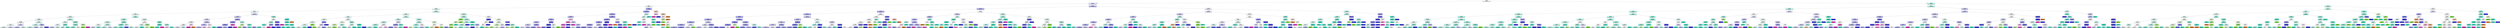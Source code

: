 digraph Tree {
node [shape=box, style="filled, rounded", color="black", fontname=helvetica] ;
edge [fontname=helvetica] ;
0 [label="X[0] <= 6.5\ngini = 0.66\nsamples = 45075\nvalue = [2167, 7351, 29741, 27586, 4468]", fillcolor="#f5fefc"] ;
1 [label="X[12] <= 0.5\ngini = 0.66\nsamples = 27001\nvalue = [1266, 3510, 14957, 19202, 3738]", fillcolor="#e1e1fb"] ;
0 -> 1 [labeldistance=2.5, labelangle=45, headlabel="True"] ;
2 [label="X[3] <= 0.5\ngini = 0.68\nsamples = 13079\nvalue = [817, 2396, 8361, 7548, 1572]", fillcolor="#f3fdfb"] ;
1 -> 2 ;
3 [label="X[6] <= 0.5\ngini = 0.68\nsamples = 11963\nvalue = [766, 2322, 8043, 6564, 1251]", fillcolor="#e7fcf8"] ;
2 -> 3 ;
4 [label="X[20] <= 0.5\ngini = 0.67\nsamples = 9861\nvalue = [556, 1681, 6604, 5731, 1033]", fillcolor="#edfdfa"] ;
3 -> 4 ;
5 [label="X[13] <= 0.5\ngini = 0.67\nsamples = 8867\nvalue = [496, 1573, 6103, 4992, 865]", fillcolor="#e7fcf8"] ;
4 -> 5 ;
6 [label="X[26] <= 13655.0\ngini = 0.66\nsamples = 7866\nvalue = [428, 1261, 5321, 4665, 799]", fillcolor="#eefdfa"] ;
5 -> 6 ;
7 [label="X[1] <= 6450000.0\ngini = 0.66\nsamples = 7488\nvalue = [414, 1150, 5038, 4536, 744]", fillcolor="#f1fdfb"] ;
6 -> 7 ;
8 [label="X[1] <= 155000.0\ngini = 0.66\nsamples = 5932\nvalue = [361, 856, 3855, 3683, 639]", fillcolor="#f9fefd"] ;
7 -> 8 ;
9 [label="X[24] <= 0.5\ngini = 0.67\nsamples = 5123\nvalue = [319, 766, 3372, 3029, 586]", fillcolor="#f2fdfb"] ;
8 -> 9 ;
10 [label="gini = 0.67\nsamples = 4831\nvalue = [296, 739, 3236, 2838, 508]", fillcolor="#effdfa"] ;
9 -> 10 ;
11 [label="gini = 0.7\nsamples = 292\nvalue = [23, 27, 136, 191, 78]", fillcolor="#ddddfb"] ;
9 -> 11 ;
12 [label="X[23] <= 0.5\ngini = 0.61\nsamples = 809\nvalue = [42, 90, 483, 654, 53]", fillcolor="#d7d7fa"] ;
8 -> 12 ;
13 [label="gini = 0.6\nsamples = 645\nvalue = [30, 67, 354, 553, 44]", fillcolor="#c7c6f8"] ;
12 -> 13 ;
14 [label="gini = 0.63\nsamples = 164\nvalue = [12, 23, 129, 101, 9]", fillcolor="#dffbf6"] ;
12 -> 14 ;
15 [label="X[18] <= 0.5\ngini = 0.64\nsamples = 1556\nvalue = [53, 294, 1183, 853, 105]", fillcolor="#d7faf3"] ;
7 -> 15 ;
16 [label="X[17] <= 0.5\ngini = 0.64\nsamples = 1464\nvalue = [52, 289, 1130, 768, 104]", fillcolor="#d1f9f2"] ;
15 -> 16 ;
17 [label="gini = 0.64\nsamples = 1401\nvalue = [46, 281, 1101, 718, 103]", fillcolor="#cdf8f0"] ;
16 -> 17 ;
18 [label="gini = 0.61\nsamples = 63\nvalue = [6, 8, 29, 50, 1]", fillcolor="#c0bff7"] ;
16 -> 18 ;
19 [label="X[2] <= 118.5\ngini = 0.52\nsamples = 92\nvalue = [1, 5, 53, 85, 1]", fillcolor="#bbbaf6"] ;
15 -> 19 ;
20 [label="gini = 0.56\nsamples = 54\nvalue = [0, 5, 46, 37, 1]", fillcolor="#ddfaf5"] ;
19 -> 20 ;
21 [label="gini = 0.25\nsamples = 38\nvalue = [1, 0, 7, 48, 0]", fillcolor="#5c59e9"] ;
19 -> 21 ;
22 [label="X[5] <= 0.5\ngini = 0.68\nsamples = 378\nvalue = [14, 111, 283, 129, 55]", fillcolor="#bdf6ec"] ;
6 -> 22 ;
23 [label="X[23] <= 0.5\ngini = 0.72\nsamples = 234\nvalue = [7, 79, 152, 94, 50]", fillcolor="#d7faf3"] ;
22 -> 23 ;
24 [label="X[2] <= 92.5\ngini = 0.74\nsamples = 199\nvalue = [7, 71, 116, 89, 48]", fillcolor="#e9fcf9"] ;
23 -> 24 ;
25 [label="gini = 0.69\nsamples = 49\nvalue = [1, 13, 22, 39, 12]", fillcolor="#cccbf8"] ;
24 -> 25 ;
26 [label="gini = 0.73\nsamples = 150\nvalue = [6, 58, 94, 50, 36]", fillcolor="#d9faf4"] ;
24 -> 26 ;
27 [label="X[26] <= 13843.5\ngini = 0.47\nsamples = 35\nvalue = [0, 8, 36, 5, 2]", fillcolor="#7eeed9"] ;
23 -> 27 ;
28 [label="gini = 0.48\nsamples = 11\nvalue = [0, 6, 9, 0, 0]", fillcolor="#bdf6ec"] ;
27 -> 28 ;
29 [label="gini = 0.41\nsamples = 24\nvalue = [0, 2, 27, 5, 2]", fillcolor="#72edd6"] ;
27 -> 29 ;
30 [label="X[1] <= 49500000.0\ngini = 0.56\nsamples = 144\nvalue = [7, 32, 131, 35, 5]", fillcolor="#92f1df"] ;
22 -> 30 ;
31 [label="X[26] <= 14384.5\ngini = 0.53\nsamples = 138\nvalue = [7, 27, 131, 35, 2]", fillcolor="#8df0de"] ;
30 -> 31 ;
32 [label="gini = 0.5\nsamples = 121\nvalue = [7, 18, 123, 31, 2]", fillcolor="#86efdb"] ;
31 -> 32 ;
33 [label="gini = 0.63\nsamples = 17\nvalue = [0, 9, 8, 4, 0]", fillcolor="#f5fdf0"] ;
31 -> 33 ;
34 [label="X[1] <= 95000000.0\ngini = 0.47\nsamples = 6\nvalue = [0, 5, 0, 0, 3]", fillcolor="#caf5b0"] ;
30 -> 34 ;
35 [label="gini = 0.0\nsamples = 4\nvalue = [0, 5, 0, 0, 0]", fillcolor="#7be539"] ;
34 -> 35 ;
36 [label="gini = 0.0\nsamples = 2\nvalue = [0, 0, 0, 0, 3]", fillcolor="#e539c0"] ;
34 -> 36 ;
37 [label="X[5] <= 0.5\ngini = 0.66\nsamples = 1001\nvalue = [68, 312, 782, 327, 66]", fillcolor="#b6f5ea"] ;
5 -> 37 ;
38 [label="X[1] <= 8400000.0\ngini = 0.65\nsamples = 811\nvalue = [55, 212, 653, 290, 49]", fillcolor="#b5f5e9"] ;
37 -> 38 ;
39 [label="X[14] <= 0.5\ngini = 0.68\nsamples = 619\nvalue = [52, 178, 454, 241, 43]", fillcolor="#c5f7ee"] ;
38 -> 39 ;
40 [label="X[26] <= 9527.0\ngini = 0.68\nsamples = 170\nvalue = [10, 18, 103, 94, 30]", fillcolor="#f4fefc"] ;
39 -> 40 ;
41 [label="gini = 0.68\nsamples = 134\nvalue = [9, 15, 64, 85, 23]", fillcolor="#e0e0fb"] ;
40 -> 41 ;
42 [label="gini = 0.52\nsamples = 36\nvalue = [1, 3, 39, 9, 7]", fillcolor="#88efdc"] ;
40 -> 42 ;
43 [label="X[26] <= 11207.5\ngini = 0.66\nsamples = 449\nvalue = [42, 160, 351, 147, 13]", fillcolor="#bbf6eb"] ;
39 -> 43 ;
44 [label="gini = 0.64\nsamples = 371\nvalue = [38, 134, 310, 95, 13]", fillcolor="#b3f5e9"] ;
43 -> 44 ;
45 [label="gini = 0.66\nsamples = 78\nvalue = [4, 26, 41, 52, 0]", fillcolor="#e5e4fc"] ;
43 -> 45 ;
46 [label="X[21] <= 0.5\ngini = 0.49\nsamples = 192\nvalue = [3, 34, 199, 49, 6]", fillcolor="#84efdb"] ;
38 -> 46 ;
47 [label="X[1] <= 24000000.0\ngini = 0.46\nsamples = 174\nvalue = [3, 28, 188, 42, 5]", fillcolor="#7eeed9"] ;
46 -> 47 ;
48 [label="gini = 0.54\nsamples = 79\nvalue = [2, 10, 71, 29, 2]", fillcolor="#9df2e2"] ;
47 -> 48 ;
49 [label="gini = 0.39\nsamples = 95\nvalue = [1, 18, 117, 13, 3]", fillcolor="#6decd4"] ;
47 -> 49 ;
50 [label="X[19] <= 0.5\ngini = 0.67\nsamples = 18\nvalue = [0, 6, 11, 7, 1]", fillcolor="#d3f9f2"] ;
46 -> 50 ;
51 [label="gini = 0.24\nsamples = 4\nvalue = [0, 0, 1, 6, 0]", fillcolor="#5d5ae9"] ;
50 -> 51 ;
52 [label="gini = 0.57\nsamples = 14\nvalue = [0, 6, 10, 1, 1]", fillcolor="#bdf6ec"] ;
50 -> 52 ;
53 [label="X[26] <= 11523.5\ngini = 0.68\nsamples = 190\nvalue = [13, 100, 129, 37, 17]", fillcolor="#e2fbf6"] ;
37 -> 53 ;
54 [label="X[2] <= 111.0\ngini = 0.68\nsamples = 159\nvalue = [11, 97, 96, 35, 13]", fillcolor="#fefffe"] ;
53 -> 54 ;
55 [label="X[21] <= 0.5\ngini = 0.7\nsamples = 125\nvalue = [9, 59, 82, 32, 12]", fillcolor="#ddfbf5"] ;
54 -> 55 ;
56 [label="gini = 0.71\nsamples = 118\nvalue = [9, 59, 72, 32, 12]", fillcolor="#eafcf9"] ;
55 -> 56 ;
57 [label="gini = 0.0\nsamples = 7\nvalue = [0, 0, 10, 0, 0]", fillcolor="#39e5c5"] ;
55 -> 57 ;
58 [label="X[1] <= 44000000.0\ngini = 0.51\nsamples = 34\nvalue = [2, 38, 14, 3, 1]", fillcolor="#b7f193"] ;
54 -> 58 ;
59 [label="gini = 0.61\nsamples = 24\nvalue = [2, 21, 14, 3, 1]", fillcolor="#ddf8cc"] ;
58 -> 59 ;
60 [label="gini = 0.0\nsamples = 10\nvalue = [0, 17, 0, 0, 0]", fillcolor="#7be539"] ;
58 -> 60 ;
61 [label="X[14] <= 0.5\ngini = 0.42\nsamples = 31\nvalue = [2, 3, 33, 2, 4]", fillcolor="#6fecd5"] ;
53 -> 61 ;
62 [label="X[26] <= 14028.0\ngini = 0.16\nsamples = 14\nvalue = [1, 0, 21, 0, 1]", fillcolor="#4be7ca"] ;
61 -> 62 ;
63 [label="gini = 0.09\nsamples = 13\nvalue = [1, 0, 21, 0, 0]", fillcolor="#42e6c8"] ;
62 -> 63 ;
64 [label="gini = 0.0\nsamples = 1\nvalue = [0, 0, 0, 0, 1]", fillcolor="#e539c0"] ;
62 -> 64 ;
65 [label="X[26] <= 13612.0\ngini = 0.62\nsamples = 17\nvalue = [1, 3, 12, 2, 3]", fillcolor="#9cf2e2"] ;
61 -> 65 ;
66 [label="gini = 0.61\nsamples = 4\nvalue = [0, 0, 1, 2, 3]", fillcolor="#f8ceef"] ;
65 -> 66 ;
67 [label="gini = 0.42\nsamples = 13\nvalue = [1, 3, 11, 0, 0]", fillcolor="#7beed8"] ;
65 -> 67 ;
68 [label="X[2] <= 142.5\ngini = 0.66\nsamples = 994\nvalue = [60, 108, 501, 739, 168]", fillcolor="#d4d3f9"] ;
4 -> 68 ;
69 [label="X[1] <= 1057000.0\ngini = 0.66\nsamples = 958\nvalue = [58, 107, 464, 721, 166]", fillcolor="#cfcff9"] ;
68 -> 69 ;
70 [label="X[2] <= 98.5\ngini = 0.68\nsamples = 749\nvalue = [52, 80, 385, 524, 141]", fillcolor="#dddcfa"] ;
69 -> 70 ;
71 [label="X[1] <= 858500.0\ngini = 0.69\nsamples = 441\nvalue = [42, 48, 250, 271, 81]", fillcolor="#f6f6fe"] ;
70 -> 71 ;
72 [label="X[2] <= 95.5\ngini = 0.69\nsamples = 435\nvalue = [38, 48, 250, 271, 76]", fillcolor="#f6f5fe"] ;
71 -> 72 ;
73 [label="gini = 0.69\nsamples = 378\nvalue = [32, 44, 205, 250, 65]", fillcolor="#e9e8fc"] ;
72 -> 73 ;
74 [label="gini = 0.65\nsamples = 57\nvalue = [6, 4, 45, 21, 11]", fillcolor="#b7f6ea"] ;
72 -> 74 ;
75 [label="X[19] <= 0.5\ngini = 0.49\nsamples = 6\nvalue = [4, 0, 0, 0, 5]", fillcolor="#fad7f2"] ;
71 -> 75 ;
76 [label="gini = 0.0\nsamples = 3\nvalue = [0, 0, 0, 0, 5]", fillcolor="#e539c0"] ;
75 -> 76 ;
77 [label="gini = 0.0\nsamples = 3\nvalue = [4, 0, 0, 0, 0]", fillcolor="#e58139"] ;
75 -> 77 ;
78 [label="X[24] <= 0.5\ngini = 0.64\nsamples = 308\nvalue = [10, 32, 135, 253, 60]", fillcolor="#bebdf6"] ;
70 -> 78 ;
79 [label="X[10] <= 0.5\ngini = 0.61\nsamples = 284\nvalue = [8, 24, 127, 240, 44]", fillcolor="#b9b8f6"] ;
78 -> 79 ;
80 [label="gini = 0.61\nsamples = 277\nvalue = [8, 24, 127, 236, 38]", fillcolor="#bab8f6"] ;
79 -> 80 ;
81 [label="gini = 0.48\nsamples = 7\nvalue = [0, 0, 0, 4, 6]", fillcolor="#f6bdea"] ;
79 -> 81 ;
82 [label="X[2] <= 127.5\ngini = 0.75\nsamples = 24\nvalue = [2, 8, 8, 13, 16]", fillcolor="#fdeef9"] ;
78 -> 82 ;
83 [label="gini = 0.72\nsamples = 22\nvalue = [2, 8, 3, 13, 16]", fillcolor="#fcebf8"] ;
82 -> 83 ;
84 [label="gini = 0.0\nsamples = 2\nvalue = [0, 0, 5, 0, 0]", fillcolor="#39e5c5"] ;
82 -> 84 ;
85 [label="X[26] <= 13102.5\ngini = 0.58\nsamples = 209\nvalue = [6, 27, 79, 197, 25]", fillcolor="#a5a3f3"] ;
69 -> 85 ;
86 [label="X[1] <= 140000000.0\ngini = 0.54\nsamples = 183\nvalue = [6, 19, 56, 188, 22]", fillcolor="#9190f0"] ;
85 -> 86 ;
87 [label="X[0] <= 3.5\ngini = 0.52\nsamples = 180\nvalue = [6, 19, 56, 187, 17]", fillcolor="#8f8ef0"] ;
86 -> 87 ;
88 [label="gini = 0.43\nsamples = 96\nvalue = [3, 5, 18, 112, 14]", fillcolor="#7674ed"] ;
87 -> 88 ;
89 [label="gini = 0.59\nsamples = 84\nvalue = [3, 14, 38, 75, 3]", fillcolor="#b3b2f5"] ;
87 -> 89 ;
90 [label="X[0] <= 3.5\ngini = 0.28\nsamples = 3\nvalue = [0, 0, 0, 1, 5]", fillcolor="#ea61cd"] ;
86 -> 90 ;
91 [label="gini = 0.0\nsamples = 1\nvalue = [0, 0, 0, 1, 0]", fillcolor="#3c39e5"] ;
90 -> 91 ;
92 [label="gini = 0.0\nsamples = 2\nvalue = [0, 0, 0, 0, 5]", fillcolor="#e539c0"] ;
90 -> 92 ;
93 [label="X[2] <= 100.5\ngini = 0.63\nsamples = 26\nvalue = [0, 8, 23, 9, 3]", fillcolor="#adf4e7"] ;
85 -> 93 ;
94 [label="X[2] <= 92.5\ngini = 0.57\nsamples = 9\nvalue = [0, 8, 2, 4, 0]", fillcolor="#caf5b0"] ;
93 -> 94 ;
95 [label="gini = 0.38\nsamples = 6\nvalue = [0, 6, 2, 0, 0]", fillcolor="#a7ee7b"] ;
94 -> 95 ;
96 [label="gini = 0.44\nsamples = 3\nvalue = [0, 2, 0, 4, 0]", fillcolor="#9e9cf2"] ;
94 -> 96 ;
97 [label="X[24] <= 0.5\ngini = 0.44\nsamples = 17\nvalue = [0, 0, 21, 5, 3]", fillcolor="#7beed8"] ;
93 -> 97 ;
98 [label="gini = 0.33\nsamples = 15\nvalue = [0, 0, 21, 3, 2]", fillcolor="#64ebd2"] ;
97 -> 98 ;
99 [label="gini = 0.44\nsamples = 2\nvalue = [0, 0, 0, 2, 1]", fillcolor="#9e9cf2"] ;
97 -> 99 ;
100 [label="X[1] <= 18000000.0\ngini = 0.53\nsamples = 36\nvalue = [2, 1, 37, 18, 2]", fillcolor="#a5f3e5"] ;
68 -> 100 ;
101 [label="X[24] <= 0.5\ngini = 0.57\nsamples = 23\nvalue = [1, 0, 17, 18, 2]", fillcolor="#f6f6fe"] ;
100 -> 101 ;
102 [label="X[0] <= 4.5\ngini = 0.5\nsamples = 14\nvalue = [1, 0, 15, 6, 1]", fillcolor="#96f1e0"] ;
101 -> 102 ;
103 [label="X[2] <= 263.5\ngini = 0.4\nsamples = 12\nvalue = [1, 0, 15, 4, 0]", fillcolor="#77edd7"] ;
102 -> 103 ;
104 [label="gini = 0.28\nsamples = 10\nvalue = [0, 0, 15, 3, 0]", fillcolor="#61ead1"] ;
103 -> 104 ;
105 [label="gini = 0.5\nsamples = 2\nvalue = [1, 0, 0, 1, 0]", fillcolor="#ffffff"] ;
103 -> 105 ;
106 [label="X[26] <= 6078.0\ngini = 0.44\nsamples = 2\nvalue = [0, 0, 0, 2, 1]", fillcolor="#9e9cf2"] ;
102 -> 106 ;
107 [label="gini = 0.0\nsamples = 1\nvalue = [0, 0, 0, 0, 1]", fillcolor="#e539c0"] ;
106 -> 107 ;
108 [label="gini = 0.0\nsamples = 1\nvalue = [0, 0, 0, 2, 0]", fillcolor="#3c39e5"] ;
106 -> 108 ;
109 [label="X[19] <= 0.5\ngini = 0.34\nsamples = 9\nvalue = [0, 0, 2, 12, 1]", fillcolor="#6967eb"] ;
101 -> 109 ;
110 [label="X[0] <= 5.0\ngini = 0.24\nsamples = 8\nvalue = [0, 0, 2, 12, 0]", fillcolor="#5d5ae9"] ;
109 -> 110 ;
111 [label="gini = 0.14\nsamples = 7\nvalue = [0, 0, 1, 12, 0]", fillcolor="#4c49e7"] ;
110 -> 111 ;
112 [label="gini = 0.0\nsamples = 1\nvalue = [0, 0, 1, 0, 0]", fillcolor="#39e5c5"] ;
110 -> 112 ;
113 [label="gini = 0.0\nsamples = 1\nvalue = [0, 0, 0, 0, 1]", fillcolor="#e539c0"] ;
109 -> 113 ;
114 [label="X[1] <= 57500000.0\ngini = 0.17\nsamples = 13\nvalue = [1, 1, 20, 0, 0]", fillcolor="#4ce7cb"] ;
100 -> 114 ;
115 [label="X[2] <= 175.5\ngini = 0.09\nsamples = 12\nvalue = [0, 1, 20, 0, 0]", fillcolor="#43e6c8"] ;
114 -> 115 ;
116 [label="gini = 0.0\nsamples = 7\nvalue = [0, 0, 12, 0, 0]", fillcolor="#39e5c5"] ;
115 -> 116 ;
117 [label="X[0] <= 2.0\ngini = 0.2\nsamples = 5\nvalue = [0, 1, 8, 0, 0]", fillcolor="#52e8cc"] ;
115 -> 117 ;
118 [label="gini = 0.0\nsamples = 2\nvalue = [0, 0, 4, 0, 0]", fillcolor="#39e5c5"] ;
117 -> 118 ;
119 [label="gini = 0.32\nsamples = 3\nvalue = [0, 1, 4, 0, 0]", fillcolor="#6aecd4"] ;
117 -> 119 ;
120 [label="gini = 0.0\nsamples = 1\nvalue = [1, 0, 0, 0, 0]", fillcolor="#e58139"] ;
114 -> 120 ;
121 [label="X[1] <= 1225000.0\ngini = 0.71\nsamples = 2102\nvalue = [210, 641, 1439, 833, 218]", fillcolor="#cff9f1"] ;
3 -> 121 ;
122 [label="X[2] <= 98.5\ngini = 0.71\nsamples = 1477\nvalue = [157, 390, 979, 650, 184]", fillcolor="#d9faf4"] ;
121 -> 122 ;
123 [label="X[2] <= 95.5\ngini = 0.73\nsamples = 871\nvalue = [112, 253, 532, 406, 117]", fillcolor="#e6fcf8"] ;
122 -> 123 ;
124 [label="X[1] <= 725000.0\ngini = 0.73\nsamples = 739\nvalue = [95, 184, 450, 364, 105]", fillcolor="#ebfcf9"] ;
123 -> 124 ;
125 [label="X[1] <= 525000.0\ngini = 0.73\nsamples = 723\nvalue = [95, 181, 444, 345, 105]", fillcolor="#e7fcf8"] ;
124 -> 125 ;
126 [label="X[1] <= 337500.0\ngini = 0.73\nsamples = 717\nvalue = [95, 172, 443, 344, 105]", fillcolor="#e7fcf8"] ;
125 -> 126 ;
127 [label="gini = 0.73\nsamples = 704\nvalue = [95, 171, 424, 342, 103]", fillcolor="#ebfcf9"] ;
126 -> 127 ;
128 [label="gini = 0.36\nsamples = 13\nvalue = [0, 1, 19, 2, 2]", fillcolor="#66ebd2"] ;
126 -> 128 ;
129 [label="X[2] <= 79.0\ngini = 0.31\nsamples = 6\nvalue = [0, 9, 1, 1, 0]", fillcolor="#95ea61"] ;
125 -> 129 ;
130 [label="gini = 0.0\nsamples = 1\nvalue = [0, 0, 0, 1, 0]", fillcolor="#3c39e5"] ;
129 -> 130 ;
131 [label="gini = 0.18\nsamples = 5\nvalue = [0, 9, 1, 0, 0]", fillcolor="#8ae84f"] ;
129 -> 131 ;
132 [label="X[10] <= 0.5\ngini = 0.48\nsamples = 16\nvalue = [0, 3, 6, 19, 0]", fillcolor="#8c8af0"] ;
124 -> 132 ;
133 [label="X[26] <= 7507.5\ngini = 0.62\nsamples = 10\nvalue = [0, 3, 6, 8, 0]", fillcolor="#dcdbfa"] ;
132 -> 133 ;
134 [label="gini = 0.61\nsamples = 4\nvalue = [0, 3, 3, 1, 0]", fillcolor="#ffffff"] ;
133 -> 134 ;
135 [label="gini = 0.42\nsamples = 6\nvalue = [0, 0, 3, 7, 0]", fillcolor="#908ef0"] ;
133 -> 135 ;
136 [label="gini = 0.0\nsamples = 6\nvalue = [0, 0, 0, 11, 0]", fillcolor="#3c39e5"] ;
132 -> 136 ;
137 [label="X[26] <= 12912.0\ngini = 0.72\nsamples = 132\nvalue = [17, 69, 82, 42, 12]", fillcolor="#eefdfa"] ;
123 -> 137 ;
138 [label="X[23] <= 0.5\ngini = 0.73\nsamples = 104\nvalue = [17, 67, 52, 30, 11]", fillcolor="#effce7"] ;
137 -> 138 ;
139 [label="X[26] <= 9462.0\ngini = 0.7\nsamples = 82\nvalue = [15, 62, 30, 19, 9]", fillcolor="#d7f7c3"] ;
138 -> 139 ;
140 [label="gini = 0.74\nsamples = 69\nvalue = [15, 44, 28, 19, 8]", fillcolor="#e6fada"] ;
139 -> 140 ;
141 [label="gini = 0.25\nsamples = 13\nvalue = [0, 18, 2, 0, 1]", fillcolor="#90e958"] ;
139 -> 141 ;
142 [label="X[22] <= 0.5\ngini = 0.64\nsamples = 22\nvalue = [2, 5, 22, 11, 2]", fillcolor="#b9f6ea"] ;
138 -> 142 ;
143 [label="gini = 0.69\nsamples = 14\nvalue = [2, 5, 9, 9, 0]", fillcolor="#ffffff"] ;
142 -> 143 ;
144 [label="gini = 0.39\nsamples = 8\nvalue = [0, 0, 13, 2, 2]", fillcolor="#6eecd4"] ;
142 -> 144 ;
145 [label="X[18] <= 0.5\ngini = 0.48\nsamples = 28\nvalue = [0, 2, 30, 12, 1]", fillcolor="#93f1df"] ;
137 -> 145 ;
146 [label="X[26] <= 14386.0\ngini = 0.58\nsamples = 18\nvalue = [0, 2, 15, 11, 1]", fillcolor="#d3f9f2"] ;
145 -> 146 ;
147 [label="gini = 0.61\nsamples = 15\nvalue = [0, 2, 10, 11, 1]", fillcolor="#f1f1fd"] ;
146 -> 147 ;
148 [label="gini = 0.0\nsamples = 3\nvalue = [0, 0, 5, 0, 0]", fillcolor="#39e5c5"] ;
146 -> 148 ;
149 [label="X[1] <= 350000.0\ngini = 0.12\nsamples = 10\nvalue = [0, 0, 15, 1, 0]", fillcolor="#46e7c9"] ;
145 -> 149 ;
150 [label="gini = 0.0\nsamples = 9\nvalue = [0, 0, 15, 0, 0]", fillcolor="#39e5c5"] ;
149 -> 150 ;
151 [label="gini = 0.0\nsamples = 1\nvalue = [0, 0, 0, 1, 0]", fillcolor="#3c39e5"] ;
149 -> 151 ;
152 [label="X[2] <= 112.5\ngini = 0.68\nsamples = 606\nvalue = [45, 137, 447, 244, 67]", fillcolor="#c5f7ee"] ;
122 -> 152 ;
153 [label="X[18] <= 0.5\ngini = 0.66\nsamples = 395\nvalue = [27, 64, 299, 189, 43]", fillcolor="#cdf8f0"] ;
152 -> 153 ;
154 [label="X[2] <= 109.5\ngini = 0.65\nsamples = 333\nvalue = [26, 63, 264, 143, 29]", fillcolor="#c0f7ed"] ;
153 -> 154 ;
155 [label="X[1] <= 127395.0\ngini = 0.62\nsamples = 273\nvalue = [20, 51, 230, 103, 18]", fillcolor="#b0f5e8"] ;
154 -> 155 ;
156 [label="gini = 0.64\nsamples = 263\nvalue = [20, 51, 214, 101, 18]", fillcolor="#b5f5e9"] ;
155 -> 156 ;
157 [label="gini = 0.2\nsamples = 10\nvalue = [0, 0, 16, 2, 0]", fillcolor="#52e8cc"] ;
155 -> 157 ;
158 [label="X[26] <= 12552.5\ngini = 0.71\nsamples = 60\nvalue = [6, 12, 34, 40, 11]", fillcolor="#eeeefd"] ;
154 -> 158 ;
159 [label="gini = 0.66\nsamples = 51\nvalue = [3, 11, 33, 36, 3]", fillcolor="#f4f4fe"] ;
158 -> 159 ;
160 [label="gini = 0.69\nsamples = 9\nvalue = [3, 1, 1, 4, 8]", fillcolor="#f7c2ec"] ;
158 -> 160 ;
161 [label="X[2] <= 106.5\ngini = 0.62\nsamples = 62\nvalue = [1, 1, 35, 46, 14]", fillcolor="#dcdcfa"] ;
153 -> 161 ;
162 [label="X[1] <= 352230.0\ngini = 0.53\nsamples = 39\nvalue = [0, 0, 12, 41, 12]", fillcolor="#9493f1"] ;
161 -> 162 ;
163 [label="gini = 0.48\nsamples = 36\nvalue = [0, 0, 10, 41, 9]", fillcolor="#8684ef"] ;
162 -> 163 ;
164 [label="gini = 0.48\nsamples = 3\nvalue = [0, 0, 2, 0, 3]", fillcolor="#f6bdea"] ;
162 -> 164 ;
165 [label="X[0] <= 5.5\ngini = 0.45\nsamples = 23\nvalue = [1, 1, 23, 5, 2]", fillcolor="#7beed8"] ;
161 -> 165 ;
166 [label="gini = 0.38\nsamples = 21\nvalue = [1, 1, 23, 5, 0]", fillcolor="#70ecd5"] ;
165 -> 166 ;
167 [label="gini = 0.0\nsamples = 2\nvalue = [0, 0, 0, 0, 2]", fillcolor="#e539c0"] ;
165 -> 167 ;
168 [label="X[26] <= 11077.5\ngini = 0.69\nsamples = 211\nvalue = [18, 73, 148, 55, 24]", fillcolor="#c2f7ed"] ;
152 -> 168 ;
169 [label="X[2] <= 134.5\ngini = 0.66\nsamples = 184\nvalue = [11, 59, 144, 48, 21]", fillcolor="#b4f5e9"] ;
168 -> 169 ;
170 [label="X[0] <= 0.5\ngini = 0.62\nsamples = 136\nvalue = [8, 47, 117, 20, 16]", fillcolor="#a9f4e6"] ;
169 -> 170 ;
171 [label="gini = 0.61\nsamples = 15\nvalue = [2, 14, 10, 2, 0]", fillcolor="#e2f9d3"] ;
170 -> 171 ;
172 [label="gini = 0.59\nsamples = 121\nvalue = [6, 33, 107, 18, 16]", fillcolor="#9bf2e2"] ;
170 -> 172 ;
173 [label="X[26] <= 9978.0\ngini = 0.7\nsamples = 48\nvalue = [3, 12, 27, 28, 5]", fillcolor="#fbfbfe"] ;
169 -> 173 ;
174 [label="gini = 0.68\nsamples = 41\nvalue = [3, 10, 16, 28, 3]", fillcolor="#cac9f8"] ;
173 -> 174 ;
175 [label="gini = 0.43\nsamples = 7\nvalue = [0, 2, 11, 0, 2]", fillcolor="#76edd7"] ;
173 -> 175 ;
176 [label="X[26] <= 12927.0\ngini = 0.74\nsamples = 27\nvalue = [7, 14, 4, 7, 3]", fillcolor="#def8ce"] ;
168 -> 176 ;
177 [label="X[26] <= 12816.5\ngini = 0.67\nsamples = 14\nvalue = [7, 7, 2, 0, 2]", fillcolor="#ffffff"] ;
176 -> 177 ;
178 [label="gini = 0.68\nsamples = 13\nvalue = [4, 7, 2, 0, 2]", fillcolor="#dbf8c9"] ;
177 -> 178 ;
179 [label="gini = 0.0\nsamples = 1\nvalue = [3, 0, 0, 0, 0]", fillcolor="#e58139"] ;
177 -> 179 ;
180 [label="X[0] <= 1.5\ngini = 0.64\nsamples = 13\nvalue = [0, 7, 2, 7, 1]", fillcolor="#ffffff"] ;
176 -> 180 ;
181 [label="gini = 0.28\nsamples = 4\nvalue = [0, 5, 1, 0, 0]", fillcolor="#95ea61"] ;
180 -> 181 ;
182 [label="gini = 0.55\nsamples = 9\nvalue = [0, 2, 1, 7, 1]", fillcolor="#9391f1"] ;
180 -> 182 ;
183 [label="X[2] <= 123.5\ngini = 0.68\nsamples = 625\nvalue = [53, 251, 460, 183, 34]", fillcolor="#c6f8ee"] ;
121 -> 183 ;
184 [label="X[1] <= 1450000.0\ngini = 0.64\nsamples = 512\nvalue = [41, 195, 418, 123, 22]", fillcolor="#b6f5ea"] ;
183 -> 184 ;
185 [label="X[0] <= 3.5\ngini = 0.21\nsamples = 10\nvalue = [0, 15, 2, 0, 0]", fillcolor="#8de853"] ;
184 -> 185 ;
186 [label="X[0] <= 2.5\ngini = 0.48\nsamples = 4\nvalue = [0, 3, 2, 0, 0]", fillcolor="#d3f6bd"] ;
185 -> 186 ;
187 [label="X[26] <= 5713.5\ngini = 0.38\nsamples = 3\nvalue = [0, 3, 1, 0, 0]", fillcolor="#a7ee7b"] ;
186 -> 187 ;
188 [label="gini = 0.0\nsamples = 1\nvalue = [0, 2, 0, 0, 0]", fillcolor="#7be539"] ;
187 -> 188 ;
189 [label="gini = 0.5\nsamples = 2\nvalue = [0, 1, 1, 0, 0]", fillcolor="#ffffff"] ;
187 -> 189 ;
190 [label="gini = 0.0\nsamples = 1\nvalue = [0, 0, 1, 0, 0]", fillcolor="#39e5c5"] ;
186 -> 190 ;
191 [label="gini = 0.0\nsamples = 6\nvalue = [0, 12, 0, 0, 0]", fillcolor="#7be539"] ;
185 -> 191 ;
192 [label="X[2] <= 120.5\ngini = 0.64\nsamples = 502\nvalue = [41, 180, 416, 123, 22]", fillcolor="#b1f5e8"] ;
184 -> 192 ;
193 [label="X[20] <= 0.5\ngini = 0.65\nsamples = 478\nvalue = [41, 179, 378, 121, 22]", fillcolor="#b9f6ea"] ;
192 -> 193 ;
194 [label="X[1] <= 2750000.0\ngini = 0.65\nsamples = 476\nvalue = [41, 179, 378, 116, 22]", fillcolor="#b8f6ea"] ;
193 -> 194 ;
195 [label="gini = 0.45\nsamples = 47\nvalue = [0, 7, 48, 13, 0]", fillcolor="#81eeda"] ;
194 -> 195 ;
196 [label="gini = 0.66\nsamples = 429\nvalue = [41, 172, 330, 103, 22]", fillcolor="#c0f7ed"] ;
194 -> 196 ;
197 [label="gini = 0.0\nsamples = 2\nvalue = [0, 0, 0, 5, 0]", fillcolor="#3c39e5"] ;
193 -> 197 ;
198 [label="X[0] <= 5.5\ngini = 0.14\nsamples = 24\nvalue = [0, 1, 38, 2, 0]", fillcolor="#48e7c9"] ;
192 -> 198 ;
199 [label="gini = 0.0\nsamples = 21\nvalue = [0, 0, 37, 0, 0]", fillcolor="#39e5c5"] ;
198 -> 199 ;
200 [label="X[26] <= 5086.0\ngini = 0.62\nsamples = 3\nvalue = [0, 1, 1, 2, 0]", fillcolor="#bebdf6"] ;
198 -> 200 ;
201 [label="gini = 0.0\nsamples = 1\nvalue = [0, 0, 0, 2, 0]", fillcolor="#3c39e5"] ;
200 -> 201 ;
202 [label="gini = 0.5\nsamples = 2\nvalue = [0, 1, 1, 0, 0]", fillcolor="#ffffff"] ;
200 -> 202 ;
203 [label="X[1] <= 7500000.0\ngini = 0.73\nsamples = 113\nvalue = [12, 56, 42, 60, 12]", fillcolor="#f9f9fe"] ;
183 -> 203 ;
204 [label="X[2] <= 132.5\ngini = 0.3\nsamples = 14\nvalue = [0, 2, 2, 19, 0]", fillcolor="#615fea"] ;
203 -> 204 ;
205 [label="X[26] <= 7837.5\ngini = 0.64\nsamples = 5\nvalue = [0, 2, 2, 1, 0]", fillcolor="#ffffff"] ;
204 -> 205 ;
206 [label="X[22] <= 0.5\ngini = 0.5\nsamples = 4\nvalue = [0, 2, 2, 0, 0]", fillcolor="#ffffff"] ;
205 -> 206 ;
207 [label="gini = 0.0\nsamples = 1\nvalue = [0, 0, 1, 0, 0]", fillcolor="#39e5c5"] ;
206 -> 207 ;
208 [label="gini = 0.44\nsamples = 3\nvalue = [0, 2, 1, 0, 0]", fillcolor="#bdf29c"] ;
206 -> 208 ;
209 [label="gini = 0.0\nsamples = 1\nvalue = [0, 0, 0, 1, 0]", fillcolor="#3c39e5"] ;
205 -> 209 ;
210 [label="gini = 0.0\nsamples = 9\nvalue = [0, 0, 0, 18, 0]", fillcolor="#3c39e5"] ;
204 -> 210 ;
211 [label="X[19] <= 0.5\ngini = 0.74\nsamples = 99\nvalue = [12, 54, 40, 41, 12]", fillcolor="#f0fce9"] ;
203 -> 211 ;
212 [label="X[26] <= 5583.0\ngini = 0.74\nsamples = 87\nvalue = [12, 52, 36, 25, 12]", fillcolor="#eafbe0"] ;
211 -> 212 ;
213 [label="X[2] <= 126.0\ngini = 0.68\nsamples = 47\nvalue = [7, 38, 19, 4, 10]", fillcolor="#d4f7bf"] ;
212 -> 213 ;
214 [label="gini = 0.44\nsamples = 11\nvalue = [5, 14, 1, 0, 0]", fillcolor="#b0ef88"] ;
213 -> 214 ;
215 [label="gini = 0.7\nsamples = 36\nvalue = [2, 24, 18, 4, 10]", fillcolor="#ebfbe1"] ;
213 -> 215 ;
216 [label="X[24] <= 0.5\ngini = 0.73\nsamples = 40\nvalue = [5, 14, 17, 21, 2]", fillcolor="#ececfd"] ;
212 -> 216 ;
217 [label="gini = 0.59\nsamples = 25\nvalue = [2, 3, 12, 20, 0]", fillcolor="#c1c0f7"] ;
216 -> 217 ;
218 [label="gini = 0.67\nsamples = 15\nvalue = [3, 11, 5, 1, 2]", fillcolor="#d0f6b9"] ;
216 -> 218 ;
219 [label="X[2] <= 138.0\ngini = 0.43\nsamples = 12\nvalue = [0, 2, 4, 16, 0]", fillcolor="#7d7bee"] ;
211 -> 219 ;
220 [label="gini = 0.0\nsamples = 8\nvalue = [0, 0, 0, 16, 0]", fillcolor="#3c39e5"] ;
219 -> 220 ;
221 [label="X[10] <= 0.5\ngini = 0.44\nsamples = 4\nvalue = [0, 2, 4, 0, 0]", fillcolor="#9cf2e2"] ;
219 -> 221 ;
222 [label="gini = 0.44\nsamples = 2\nvalue = [0, 2, 1, 0, 0]", fillcolor="#bdf29c"] ;
221 -> 222 ;
223 [label="gini = 0.0\nsamples = 2\nvalue = [0, 0, 3, 0, 0]", fillcolor="#39e5c5"] ;
221 -> 223 ;
224 [label="X[6] <= 0.5\ngini = 0.61\nsamples = 1116\nvalue = [51, 74, 318, 984, 321]", fillcolor="#a4a3f3"] ;
2 -> 224 ;
225 [label="X[26] <= 14091.5\ngini = 0.6\nsamples = 1100\nvalue = [38, 68, 316, 982, 317]", fillcolor="#a3a1f3"] ;
224 -> 225 ;
226 [label="X[26] <= 3417.5\ngini = 0.6\nsamples = 1074\nvalue = [38, 67, 297, 971, 310]", fillcolor="#a1a0f2"] ;
225 -> 226 ;
227 [label="X[26] <= 2528.5\ngini = 0.66\nsamples = 352\nvalue = [16, 28, 99, 277, 132]", fillcolor="#bcbbf6"] ;
226 -> 227 ;
228 [label="X[23] <= 0.5\ngini = 0.64\nsamples = 301\nvalue = [16, 28, 82, 252, 94]", fillcolor="#adacf4"] ;
227 -> 228 ;
229 [label="X[26] <= 665.5\ngini = 0.66\nsamples = 271\nvalue = [16, 26, 73, 215, 93]", fillcolor="#b7b6f5"] ;
228 -> 229 ;
230 [label="X[2] <= 104.5\ngini = 0.7\nsamples = 159\nvalue = [11, 16, 53, 108, 59]", fillcolor="#cccbf8"] ;
229 -> 230 ;
231 [label="gini = 0.72\nsamples = 107\nvalue = [10, 7, 46, 59, 36]", fillcolor="#e8e8fc"] ;
230 -> 231 ;
232 [label="gini = 0.61\nsamples = 52\nvalue = [1, 9, 7, 49, 23]", fillcolor="#b2b1f5"] ;
230 -> 232 ;
233 [label="X[2] <= 133.0\ngini = 0.58\nsamples = 112\nvalue = [5, 10, 20, 107, 34]", fillcolor="#9b99f2"] ;
229 -> 233 ;
234 [label="gini = 0.56\nsamples = 105\nvalue = [5, 10, 19, 104, 27]", fillcolor="#9291f0"] ;
233 -> 234 ;
235 [label="gini = 0.51\nsamples = 7\nvalue = [0, 0, 1, 3, 7]", fillcolor="#f29ce0"] ;
233 -> 235 ;
236 [label="X[14] <= 0.5\ngini = 0.39\nsamples = 30\nvalue = [0, 2, 9, 37, 1]", fillcolor="#7774ed"] ;
228 -> 236 ;
237 [label="X[0] <= 2.5\ngini = 0.2\nsamples = 23\nvalue = [0, 0, 3, 32, 1]", fillcolor="#5451e8"] ;
236 -> 237 ;
238 [label="gini = 0.44\nsamples = 8\nvalue = [0, 0, 3, 10, 1]", fillcolor="#8381ee"] ;
237 -> 238 ;
239 [label="gini = 0.0\nsamples = 15\nvalue = [0, 0, 0, 22, 0]", fillcolor="#3c39e5"] ;
237 -> 239 ;
240 [label="X[0] <= 5.5\ngini = 0.62\nsamples = 7\nvalue = [0, 2, 6, 5, 0]", fillcolor="#e6fcf8"] ;
236 -> 240 ;
241 [label="gini = 0.5\nsamples = 6\nvalue = [0, 0, 6, 5, 0]", fillcolor="#defbf5"] ;
240 -> 241 ;
242 [label="gini = 0.0\nsamples = 1\nvalue = [0, 2, 0, 0, 0]", fillcolor="#7be539"] ;
240 -> 242 ;
243 [label="X[26] <= 3108.5\ngini = 0.63\nsamples = 51\nvalue = [0, 0, 17, 25, 38]", fillcolor="#f9d0f0"] ;
227 -> 243 ;
244 [label="X[14] <= 0.5\ngini = 0.42\nsamples = 23\nvalue = [0, 0, 5, 5, 28]", fillcolor="#ed75d3"] ;
243 -> 244 ;
245 [label="X[18] <= 0.5\ngini = 0.37\nsamples = 21\nvalue = [0, 0, 5, 3, 28]", fillcolor="#ec6cd0"] ;
244 -> 245 ;
246 [label="gini = 0.34\nsamples = 20\nvalue = [0, 0, 5, 2, 28]", fillcolor="#eb67cf"] ;
245 -> 246 ;
247 [label="gini = 0.0\nsamples = 1\nvalue = [0, 0, 0, 1, 0]", fillcolor="#3c39e5"] ;
245 -> 247 ;
248 [label="gini = 0.0\nsamples = 2\nvalue = [0, 0, 0, 2, 0]", fillcolor="#3c39e5"] ;
244 -> 248 ;
249 [label="X[2] <= 69.5\ngini = 0.63\nsamples = 28\nvalue = [0, 0, 12, 20, 10]", fillcolor="#cbcaf8"] ;
243 -> 249 ;
250 [label="gini = 0.0\nsamples = 2\nvalue = [0, 0, 0, 0, 4]", fillcolor="#e539c0"] ;
249 -> 250 ;
251 [label="X[2] <= 101.0\ngini = 0.6\nsamples = 26\nvalue = [0, 0, 12, 20, 6]", fillcolor="#c3c2f7"] ;
249 -> 251 ;
252 [label="gini = 0.57\nsamples = 15\nvalue = [0, 0, 12, 10, 2]", fillcolor="#e3fbf7"] ;
251 -> 252 ;
253 [label="gini = 0.41\nsamples = 11\nvalue = [0, 0, 0, 10, 4]", fillcolor="#8a88ef"] ;
251 -> 253 ;
254 [label="X[1] <= 59000000.0\ngini = 0.57\nsamples = 722\nvalue = [22, 39, 198, 694, 178]", fillcolor="#9796f1"] ;
226 -> 254 ;
255 [label="X[26] <= 13792.0\ngini = 0.56\nsamples = 703\nvalue = [16, 39, 186, 683, 176]", fillcolor="#9593f1"] ;
254 -> 255 ;
256 [label="X[24] <= 0.5\ngini = 0.57\nsamples = 681\nvalue = [16, 39, 185, 649, 174]", fillcolor="#9896f1"] ;
255 -> 256 ;
257 [label="X[2] <= 103.5\ngini = 0.55\nsamples = 576\nvalue = [7, 30, 147, 569, 152]", fillcolor="#9391f1"] ;
256 -> 257 ;
258 [label="gini = 0.51\nsamples = 382\nvalue = [5, 17, 88, 405, 91]", fillcolor="#8886ef"] ;
257 -> 258 ;
259 [label="gini = 0.62\nsamples = 194\nvalue = [2, 13, 59, 164, 61]", fillcolor="#aba9f4"] ;
257 -> 259 ;
260 [label="X[1] <= 4.0\ngini = 0.66\nsamples = 105\nvalue = [9, 9, 38, 80, 22]", fillcolor="#bbbaf6"] ;
256 -> 260 ;
261 [label="gini = 0.72\nsamples = 62\nvalue = [7, 6, 29, 36, 18]", fillcolor="#ebeafc"] ;
260 -> 261 ;
262 [label="gini = 0.47\nsamples = 43\nvalue = [2, 3, 9, 44, 4]", fillcolor="#7e7cee"] ;
260 -> 262 ;
263 [label="X[4] <= 0.5\ngini = 0.15\nsamples = 22\nvalue = [0, 0, 1, 34, 2]", fillcolor="#4d4ae7"] ;
255 -> 263 ;
264 [label="X[0] <= 0.5\ngini = 0.11\nsamples = 21\nvalue = [0, 0, 1, 34, 1]", fillcolor="#4744e6"] ;
263 -> 264 ;
265 [label="gini = 0.38\nsamples = 3\nvalue = [0, 0, 0, 3, 1]", fillcolor="#7d7bee"] ;
264 -> 265 ;
266 [label="gini = 0.06\nsamples = 18\nvalue = [0, 0, 1, 31, 0]", fillcolor="#423fe6"] ;
264 -> 266 ;
267 [label="gini = 0.0\nsamples = 1\nvalue = [0, 0, 0, 0, 1]", fillcolor="#e539c0"] ;
263 -> 267 ;
268 [label="X[26] <= 11828.5\ngini = 0.68\nsamples = 19\nvalue = [6, 0, 12, 11, 2]", fillcolor="#f5fefc"] ;
254 -> 268 ;
269 [label="X[1] <= 67500000.0\ngini = 0.59\nsamples = 14\nvalue = [4, 0, 3, 11, 1]", fillcolor="#a4a3f3"] ;
268 -> 269 ;
270 [label="gini = 0.0\nsamples = 2\nvalue = [4, 0, 0, 0, 0]", fillcolor="#e58139"] ;
269 -> 270 ;
271 [label="X[0] <= 0.5\ngini = 0.42\nsamples = 12\nvalue = [0, 0, 3, 11, 1]", fillcolor="#7d7bee"] ;
269 -> 271 ;
272 [label="gini = 0.0\nsamples = 2\nvalue = [0, 0, 3, 0, 0]", fillcolor="#39e5c5"] ;
271 -> 272 ;
273 [label="gini = 0.15\nsamples = 10\nvalue = [0, 0, 0, 11, 1]", fillcolor="#4e4be7"] ;
271 -> 273 ;
274 [label="X[1] <= 145000000.0\ngini = 0.4\nsamples = 5\nvalue = [2, 0, 9, 0, 1]", fillcolor="#74edd6"] ;
268 -> 274 ;
275 [label="X[0] <= 2.0\ngini = 0.18\nsamples = 4\nvalue = [0, 0, 9, 0, 1]", fillcolor="#4fe8cb"] ;
274 -> 275 ;
276 [label="gini = 0.0\nsamples = 1\nvalue = [0, 0, 0, 0, 1]", fillcolor="#e539c0"] ;
275 -> 276 ;
277 [label="gini = 0.0\nsamples = 3\nvalue = [0, 0, 9, 0, 0]", fillcolor="#39e5c5"] ;
275 -> 277 ;
278 [label="gini = 0.0\nsamples = 1\nvalue = [2, 0, 0, 0, 0]", fillcolor="#e58139"] ;
274 -> 278 ;
279 [label="X[2] <= 105.5\ngini = 0.63\nsamples = 26\nvalue = [0, 1, 19, 11, 7]", fillcolor="#c4f7ee"] ;
225 -> 279 ;
280 [label="X[0] <= 4.5\ngini = 0.66\nsamples = 24\nvalue = [0, 1, 15, 11, 7]", fillcolor="#ddfaf5"] ;
279 -> 280 ;
281 [label="X[2] <= 89.0\ngini = 0.66\nsamples = 19\nvalue = [0, 0, 8, 9, 7]", fillcolor="#f3f3fd"] ;
280 -> 281 ;
282 [label="X[0] <= 0.5\ngini = 0.38\nsamples = 2\nvalue = [0, 0, 3, 1, 0]", fillcolor="#7beed8"] ;
281 -> 282 ;
283 [label="gini = 0.0\nsamples = 1\nvalue = [0, 0, 0, 1, 0]", fillcolor="#3c39e5"] ;
282 -> 283 ;
284 [label="gini = 0.0\nsamples = 1\nvalue = [0, 0, 3, 0, 0]", fillcolor="#39e5c5"] ;
282 -> 284 ;
285 [label="X[26] <= 14247.5\ngini = 0.66\nsamples = 17\nvalue = [0, 0, 5, 8, 7]", fillcolor="#f0f0fd"] ;
281 -> 285 ;
286 [label="gini = 0.0\nsamples = 3\nvalue = [0, 0, 0, 0, 4]", fillcolor="#e539c0"] ;
285 -> 286 ;
287 [label="X[0] <= 1.5\ngini = 0.62\nsamples = 14\nvalue = [0, 0, 5, 8, 3]", fillcolor="#cac9f8"] ;
285 -> 287 ;
288 [label="gini = 0.48\nsamples = 5\nvalue = [0, 0, 0, 3, 2]", fillcolor="#bebdf6"] ;
287 -> 288 ;
289 [label="gini = 0.58\nsamples = 9\nvalue = [0, 0, 5, 5, 1]", fillcolor="#ffffff"] ;
287 -> 289 ;
290 [label="X[2] <= 101.5\ngini = 0.46\nsamples = 5\nvalue = [0, 1, 7, 2, 0]", fillcolor="#83efdb"] ;
280 -> 290 ;
291 [label="X[2] <= 85.0\ngini = 0.22\nsamples = 4\nvalue = [0, 1, 7, 0, 0]", fillcolor="#55e9cd"] ;
290 -> 291 ;
292 [label="gini = 0.0\nsamples = 1\nvalue = [0, 1, 0, 0, 0]", fillcolor="#7be539"] ;
291 -> 292 ;
293 [label="gini = 0.0\nsamples = 3\nvalue = [0, 0, 7, 0, 0]", fillcolor="#39e5c5"] ;
291 -> 293 ;
294 [label="gini = 0.0\nsamples = 1\nvalue = [0, 0, 0, 2, 0]", fillcolor="#3c39e5"] ;
290 -> 294 ;
295 [label="gini = 0.0\nsamples = 2\nvalue = [0, 0, 4, 0, 0]", fillcolor="#39e5c5"] ;
279 -> 295 ;
296 [label="X[26] <= 1703.0\ngini = 0.69\nsamples = 16\nvalue = [13, 6, 2, 2, 4]", fillcolor="#f6d5bd"] ;
224 -> 296 ;
297 [label="X[0] <= 3.5\ngini = 0.48\nsamples = 4\nvalue = [0, 0, 0, 2, 3]", fillcolor="#f6bdea"] ;
296 -> 297 ;
298 [label="gini = 0.0\nsamples = 2\nvalue = [0, 0, 0, 0, 3]", fillcolor="#e539c0"] ;
297 -> 298 ;
299 [label="gini = 0.0\nsamples = 2\nvalue = [0, 0, 0, 2, 0]", fillcolor="#3c39e5"] ;
297 -> 299 ;
300 [label="X[0] <= 5.5\ngini = 0.57\nsamples = 12\nvalue = [13, 6, 2, 0, 1]", fillcolor="#f4c8a8"] ;
296 -> 300 ;
301 [label="X[2] <= 110.0\ngini = 0.65\nsamples = 9\nvalue = [7, 6, 2, 0, 1]", fillcolor="#fcf2eb"] ;
300 -> 301 ;
302 [label="X[26] <= 5197.0\ngini = 0.65\nsamples = 8\nvalue = [3, 6, 2, 0, 1]", fillcolor="#d3f6bd"] ;
301 -> 302 ;
303 [label="gini = 0.0\nsamples = 2\nvalue = [0, 3, 0, 0, 0]", fillcolor="#7be539"] ;
302 -> 303 ;
304 [label="X[0] <= 1.5\ngini = 0.72\nsamples = 6\nvalue = [3, 3, 2, 0, 1]", fillcolor="#ffffff"] ;
302 -> 304 ;
305 [label="gini = 0.0\nsamples = 2\nvalue = [3, 0, 0, 0, 0]", fillcolor="#e58139"] ;
304 -> 305 ;
306 [label="X[0] <= 4.0\ngini = 0.61\nsamples = 4\nvalue = [0, 3, 2, 0, 1]", fillcolor="#def8ce"] ;
304 -> 306 ;
307 [label="gini = 0.44\nsamples = 2\nvalue = [0, 0, 2, 0, 1]", fillcolor="#9cf2e2"] ;
306 -> 307 ;
308 [label="gini = 0.0\nsamples = 2\nvalue = [0, 3, 0, 0, 0]", fillcolor="#7be539"] ;
306 -> 308 ;
309 [label="gini = 0.0\nsamples = 1\nvalue = [4, 0, 0, 0, 0]", fillcolor="#e58139"] ;
301 -> 309 ;
310 [label="gini = 0.0\nsamples = 3\nvalue = [6, 0, 0, 0, 0]", fillcolor="#e58139"] ;
300 -> 310 ;
311 [label="X[5] <= 0.5\ngini = 0.62\nsamples = 13922\nvalue = [449, 1114, 6596, 11654, 2166]", fillcolor="#bfbef6"] ;
1 -> 311 ;
312 [label="X[13] <= 0.5\ngini = 0.61\nsamples = 12079\nvalue = [384, 903, 5472, 10384, 1949]", fillcolor="#b9b8f6"] ;
311 -> 312 ;
313 [label="X[6] <= 0.5\ngini = 0.6\nsamples = 11482\nvalue = [360, 823, 5092, 9993, 1872]", fillcolor="#b6b5f5"] ;
312 -> 313 ;
314 [label="X[8] <= 0.5\ngini = 0.6\nsamples = 10943\nvalue = [332, 740, 4779, 9645, 1813]", fillcolor="#b3b2f5"] ;
313 -> 314 ;
315 [label="X[16] <= 0.5\ngini = 0.59\nsamples = 7440\nvalue = [232, 476, 2996, 6783, 1314]", fillcolor="#abaaf4"] ;
314 -> 315 ;
316 [label="X[10] <= 0.5\ngini = 0.6\nsamples = 6167\nvalue = [196, 416, 2495, 5493, 1178]", fillcolor="#afadf4"] ;
315 -> 316 ;
317 [label="X[21] <= 0.5\ngini = 0.6\nsamples = 5305\nvalue = [170, 337, 2043, 4803, 1047]", fillcolor="#aaa9f4"] ;
316 -> 317 ;
318 [label="X[2] <= 122.5\ngini = 0.59\nsamples = 5032\nvalue = [155, 316, 1880, 4600, 1017]", fillcolor="#a8a7f3"] ;
317 -> 318 ;
319 [label="gini = 0.6\nsamples = 4351\nvalue = [135, 279, 1684, 3872, 896]", fillcolor="#adabf4"] ;
318 -> 319 ;
320 [label="gini = 0.52\nsamples = 681\nvalue = [20, 37, 196, 728, 121]", fillcolor="#8c8bf0"] ;
318 -> 320 ;
321 [label="X[9] <= 0.5\ngini = 0.63\nsamples = 273\nvalue = [15, 21, 163, 203, 30]", fillcolor="#e2e2fb"] ;
317 -> 321 ;
322 [label="gini = 0.62\nsamples = 268\nvalue = [15, 14, 162, 203, 30]", fillcolor="#e0e0fb"] ;
321 -> 322 ;
323 [label="gini = 0.22\nsamples = 5\nvalue = [0, 7, 1, 0, 0]", fillcolor="#8ee955"] ;
321 -> 323 ;
324 [label="X[2] <= 116.5\ngini = 0.63\nsamples = 862\nvalue = [26, 79, 452, 690, 131]", fillcolor="#cdccf8"] ;
316 -> 324 ;
325 [label="X[2] <= 100.5\ngini = 0.64\nsamples = 690\nvalue = [22, 69, 396, 520, 95]", fillcolor="#dddcfa"] ;
324 -> 325 ;
326 [label="gini = 0.64\nsamples = 467\nvalue = [19, 51, 231, 372, 79]", fillcolor="#cac9f8"] ;
325 -> 326 ;
327 [label="gini = 0.59\nsamples = 223\nvalue = [3, 18, 165, 148, 16]", fillcolor="#eefdfa"] ;
325 -> 327 ;
328 [label="X[1] <= 2235000.0\ngini = 0.56\nsamples = 172\nvalue = [4, 10, 56, 170, 36]", fillcolor="#9a98f2"] ;
324 -> 328 ;
329 [label="gini = 0.65\nsamples = 106\nvalue = [4, 9, 36, 87, 32]", fillcolor="#b4b2f5"] ;
328 -> 329 ;
330 [label="gini = 0.37\nsamples = 66\nvalue = [0, 1, 20, 83, 4]", fillcolor="#7371ec"] ;
328 -> 330 ;
331 [label="X[0] <= 3.5\ngini = 0.53\nsamples = 1273\nvalue = [36, 60, 501, 1290, 136]", fillcolor="#9a98f2"] ;
315 -> 331 ;
332 [label="X[15] <= 0.5\ngini = 0.5\nsamples = 629\nvalue = [16, 33, 205, 686, 82]", fillcolor="#8c8af0"] ;
331 -> 332 ;
333 [label="X[4] <= 0.5\ngini = 0.5\nsamples = 627\nvalue = [16, 30, 205, 686, 80]", fillcolor="#8b8af0"] ;
332 -> 333 ;
334 [label="gini = 0.49\nsamples = 624\nvalue = [16, 29, 202, 686, 77]", fillcolor="#8a88ef"] ;
333 -> 334 ;
335 [label="gini = 0.61\nsamples = 3\nvalue = [0, 1, 3, 0, 3]", fillcolor="#ffffff"] ;
333 -> 335 ;
336 [label="X[0] <= 0.5\ngini = 0.48\nsamples = 2\nvalue = [0, 3, 0, 0, 2]", fillcolor="#d3f6bd"] ;
332 -> 336 ;
337 [label="gini = 0.0\nsamples = 1\nvalue = [0, 0, 0, 0, 2]", fillcolor="#e539c0"] ;
336 -> 337 ;
338 [label="gini = 0.0\nsamples = 1\nvalue = [0, 3, 0, 0, 0]", fillcolor="#7be539"] ;
336 -> 338 ;
339 [label="X[1] <= 36500000.0\ngini = 0.54\nsamples = 644\nvalue = [20, 27, 296, 604, 54]", fillcolor="#aaa8f4"] ;
331 -> 339 ;
340 [label="X[26] <= 5122.0\ngini = 0.54\nsamples = 599\nvalue = [20, 26, 253, 574, 52]", fillcolor="#a2a0f3"] ;
339 -> 340 ;
341 [label="gini = 0.46\nsamples = 255\nvalue = [9, 6, 79, 272, 22]", fillcolor="#8583ef"] ;
340 -> 341 ;
342 [label="gini = 0.57\nsamples = 344\nvalue = [11, 20, 174, 302, 30]", fillcolor="#bab9f6"] ;
340 -> 342 ;
343 [label="X[2] <= 100.0\ngini = 0.52\nsamples = 45\nvalue = [0, 1, 43, 30, 2]", fillcolor="#c7f8ef"] ;
339 -> 343 ;
344 [label="gini = 0.32\nsamples = 11\nvalue = [0, 0, 2, 13, 1]", fillcolor="#6663eb"] ;
343 -> 344 ;
345 [label="gini = 0.45\nsamples = 34\nvalue = [0, 1, 41, 17, 1]", fillcolor="#90f0df"] ;
343 -> 345 ;
346 [label="X[26] <= 13756.5\ngini = 0.61\nsamples = 3503\nvalue = [100, 264, 1783, 2862, 499]", fillcolor="#c7c6f7"] ;
314 -> 346 ;
347 [label="X[26] <= 13091.5\ngini = 0.61\nsamples = 3341\nvalue = [89, 245, 1670, 2761, 469]", fillcolor="#c3c2f7"] ;
346 -> 347 ;
348 [label="X[24] <= 0.5\ngini = 0.61\nsamples = 3186\nvalue = [81, 228, 1637, 2597, 453]", fillcolor="#c7c6f8"] ;
347 -> 348 ;
349 [label="X[1] <= 4970469.5\ngini = 0.61\nsamples = 2914\nvalue = [76, 207, 1541, 2332, 400]", fillcolor="#cccbf8"] ;
348 -> 349 ;
350 [label="gini = 0.62\nsamples = 2225\nvalue = [70, 158, 1093, 1819, 355]", fillcolor="#c4c3f7"] ;
349 -> 350 ;
351 [label="gini = 0.58\nsamples = 689\nvalue = [6, 49, 448, 513, 45]", fillcolor="#eaeafc"] ;
349 -> 351 ;
352 [label="X[2] <= 90.5\ngini = 0.57\nsamples = 272\nvalue = [5, 21, 96, 265, 53]", fillcolor="#9f9ef2"] ;
348 -> 352 ;
353 [label="gini = 0.49\nsamples = 50\nvalue = [0, 5, 2, 57, 22]", fillcolor="#9493f1"] ;
352 -> 353 ;
354 [label="gini = 0.57\nsamples = 222\nvalue = [5, 16, 94, 208, 31]", fillcolor="#aaa8f4"] ;
352 -> 354 ;
355 [label="X[16] <= 0.5\ngini = 0.5\nsamples = 155\nvalue = [8, 17, 33, 164, 16]", fillcolor="#8280ee"] ;
347 -> 355 ;
356 [label="X[1] <= 4380000.0\ngini = 0.48\nsamples = 153\nvalue = [8, 15, 32, 164, 16]", fillcolor="#807eee"] ;
355 -> 356 ;
357 [label="gini = 0.58\nsamples = 91\nvalue = [8, 13, 20, 82, 10]", fillcolor="#9492f1"] ;
356 -> 357 ;
358 [label="gini = 0.34\nsamples = 62\nvalue = [0, 2, 12, 82, 6]", fillcolor="#6765eb"] ;
356 -> 358 ;
359 [label="X[0] <= 4.0\ngini = 0.44\nsamples = 2\nvalue = [0, 2, 1, 0, 0]", fillcolor="#bdf29c"] ;
355 -> 359 ;
360 [label="gini = 0.0\nsamples = 1\nvalue = [0, 2, 0, 0, 0]", fillcolor="#7be539"] ;
359 -> 360 ;
361 [label="gini = 0.0\nsamples = 1\nvalue = [0, 0, 1, 0, 0]", fillcolor="#39e5c5"] ;
359 -> 361 ;
362 [label="X[14] <= 0.5\ngini = 0.68\nsamples = 162\nvalue = [11, 19, 113, 101, 30]", fillcolor="#f1fdfb"] ;
346 -> 362 ;
363 [label="X[7] <= 0.5\ngini = 0.63\nsamples = 88\nvalue = [7, 9, 77, 43, 12]", fillcolor="#bff7ec"] ;
362 -> 363 ;
364 [label="X[4] <= 0.5\ngini = 0.62\nsamples = 80\nvalue = [7, 9, 75, 33, 12]", fillcolor="#aef4e7"] ;
363 -> 364 ;
365 [label="gini = 0.59\nsamples = 77\nvalue = [4, 9, 75, 32, 9]", fillcolor="#a7f3e5"] ;
364 -> 365 ;
366 [label="gini = 0.61\nsamples = 3\nvalue = [3, 0, 0, 1, 3]", fillcolor="#ffffff"] ;
364 -> 366 ;
367 [label="X[24] <= 0.5\ngini = 0.28\nsamples = 8\nvalue = [0, 0, 2, 10, 0]", fillcolor="#6361ea"] ;
363 -> 367 ;
368 [label="gini = 0.0\nsamples = 6\nvalue = [0, 0, 0, 9, 0]", fillcolor="#3c39e5"] ;
367 -> 368 ;
369 [label="gini = 0.44\nsamples = 2\nvalue = [0, 0, 2, 1, 0]", fillcolor="#9cf2e2"] ;
367 -> 369 ;
370 [label="X[1] <= 25500000.0\ngini = 0.68\nsamples = 74\nvalue = [4, 10, 36, 58, 18]", fillcolor="#cfcff9"] ;
362 -> 370 ;
371 [label="X[26] <= 14244.5\ngini = 0.71\nsamples = 61\nvalue = [2, 10, 33, 36, 18]", fillcolor="#f6f6fe"] ;
370 -> 371 ;
372 [label="gini = 0.71\nsamples = 50\nvalue = [2, 9, 21, 35, 16]", fillcolor="#d3d2f9"] ;
371 -> 372 ;
373 [label="gini = 0.41\nsamples = 11\nvalue = [0, 1, 12, 1, 2]", fillcolor="#72ecd6"] ;
371 -> 373 ;
374 [label="X[1] <= 50000000.0\ngini = 0.32\nsamples = 13\nvalue = [2, 0, 3, 22, 0]", fillcolor="#6562ea"] ;
370 -> 374 ;
375 [label="gini = 0.0\nsamples = 8\nvalue = [0, 0, 0, 19, 0]", fillcolor="#3c39e5"] ;
374 -> 375 ;
376 [label="gini = 0.66\nsamples = 5\nvalue = [2, 0, 3, 3, 0]", fillcolor="#ffffff"] ;
374 -> 376 ;
377 [label="X[2] <= 134.5\ngini = 0.67\nsamples = 539\nvalue = [28, 83, 313, 348, 59]", fillcolor="#f2f2fd"] ;
313 -> 377 ;
378 [label="X[26] <= 14239.0\ngini = 0.67\nsamples = 511\nvalue = [26, 80, 309, 316, 54]", fillcolor="#fcfcff"] ;
377 -> 378 ;
379 [label="X[4] <= 0.5\ngini = 0.66\nsamples = 502\nvalue = [23, 75, 298, 316, 54]", fillcolor="#f8f7fe"] ;
378 -> 379 ;
380 [label="X[21] <= 0.5\ngini = 0.66\nsamples = 498\nvalue = [18, 75, 298, 312, 54]", fillcolor="#f9f9fe"] ;
379 -> 380 ;
381 [label="X[26] <= 13883.0\ngini = 0.66\nsamples = 492\nvalue = [18, 72, 298, 302, 53]", fillcolor="#fdfdff"] ;
380 -> 381 ;
382 [label="gini = 0.66\nsamples = 484\nvalue = [17, 72, 297, 294, 53]", fillcolor="#feffff"] ;
381 -> 382 ;
383 [label="gini = 0.34\nsamples = 8\nvalue = [1, 0, 1, 8, 0]", fillcolor="#6765eb"] ;
381 -> 383 ;
384 [label="X[1] <= 5000000.0\ngini = 0.44\nsamples = 6\nvalue = [0, 3, 0, 10, 1]", fillcolor="#8381ee"] ;
380 -> 384 ;
385 [label="gini = 0.56\nsamples = 3\nvalue = [0, 3, 0, 1, 1]", fillcolor="#bdf29c"] ;
384 -> 385 ;
386 [label="gini = 0.0\nsamples = 3\nvalue = [0, 0, 0, 9, 0]", fillcolor="#3c39e5"] ;
384 -> 386 ;
387 [label="X[26] <= 8725.5\ngini = 0.49\nsamples = 4\nvalue = [5, 0, 0, 4, 0]", fillcolor="#fae6d7"] ;
379 -> 387 ;
388 [label="gini = 0.0\nsamples = 2\nvalue = [0, 0, 0, 4, 0]", fillcolor="#3c39e5"] ;
387 -> 388 ;
389 [label="gini = 0.0\nsamples = 2\nvalue = [5, 0, 0, 0, 0]", fillcolor="#e58139"] ;
387 -> 389 ;
390 [label="X[8] <= 0.5\ngini = 0.57\nsamples = 9\nvalue = [3, 5, 11, 0, 0]", fillcolor="#aaf4e6"] ;
378 -> 390 ;
391 [label="X[0] <= 4.5\ngini = 0.64\nsamples = 6\nvalue = [3, 5, 3, 0, 0]", fillcolor="#def8ce"] ;
390 -> 391 ;
392 [label="gini = 0.0\nsamples = 3\nvalue = [0, 5, 0, 0, 0]", fillcolor="#7be539"] ;
391 -> 392 ;
393 [label="X[1] <= 60000000.0\ngini = 0.5\nsamples = 3\nvalue = [3, 0, 3, 0, 0]", fillcolor="#ffffff"] ;
391 -> 393 ;
394 [label="gini = 0.38\nsamples = 2\nvalue = [3, 0, 1, 0, 0]", fillcolor="#eeab7b"] ;
393 -> 394 ;
395 [label="gini = 0.0\nsamples = 1\nvalue = [0, 0, 2, 0, 0]", fillcolor="#39e5c5"] ;
393 -> 395 ;
396 [label="gini = 0.0\nsamples = 3\nvalue = [0, 0, 8, 0, 0]", fillcolor="#39e5c5"] ;
390 -> 396 ;
397 [label="X[24] <= 0.5\ngini = 0.49\nsamples = 28\nvalue = [2, 3, 4, 32, 5]", fillcolor="#7f7dee"] ;
377 -> 397 ;
398 [label="X[2] <= 309.0\ngini = 0.42\nsamples = 26\nvalue = [0, 3, 3, 32, 5]", fillcolor="#7472ed"] ;
397 -> 398 ;
399 [label="X[0] <= 4.5\ngini = 0.37\nsamples = 24\nvalue = [0, 1, 3, 32, 5]", fillcolor="#6d6aec"] ;
398 -> 399 ;
400 [label="X[23] <= 0.5\ngini = 0.22\nsamples = 19\nvalue = [0, 0, 3, 28, 1]", fillcolor="#5754e9"] ;
399 -> 400 ;
401 [label="gini = 0.18\nsamples = 18\nvalue = [0, 0, 2, 28, 1]", fillcolor="#504de8"] ;
400 -> 401 ;
402 [label="gini = 0.0\nsamples = 1\nvalue = [0, 0, 1, 0, 0]", fillcolor="#39e5c5"] ;
400 -> 402 ;
403 [label="X[1] <= 17500000.0\ngini = 0.59\nsamples = 5\nvalue = [0, 1, 0, 4, 4]", fillcolor="#ffffff"] ;
399 -> 403 ;
404 [label="gini = 0.44\nsamples = 3\nvalue = [0, 0, 0, 2, 4]", fillcolor="#f29ce0"] ;
403 -> 404 ;
405 [label="gini = 0.44\nsamples = 2\nvalue = [0, 1, 0, 2, 0]", fillcolor="#9e9cf2"] ;
403 -> 405 ;
406 [label="gini = 0.0\nsamples = 2\nvalue = [0, 2, 0, 0, 0]", fillcolor="#7be539"] ;
398 -> 406 ;
407 [label="X[0] <= 4.5\ngini = 0.44\nsamples = 2\nvalue = [2, 0, 1, 0, 0]", fillcolor="#f2c09c"] ;
397 -> 407 ;
408 [label="gini = 0.0\nsamples = 1\nvalue = [0, 0, 1, 0, 0]", fillcolor="#39e5c5"] ;
407 -> 408 ;
409 [label="gini = 0.0\nsamples = 1\nvalue = [2, 0, 0, 0, 0]", fillcolor="#e58139"] ;
407 -> 409 ;
410 [label="X[14] <= 0.5\ngini = 0.66\nsamples = 597\nvalue = [24, 80, 380, 391, 77]", fillcolor="#fbfbfe"] ;
312 -> 410 ;
411 [label="X[9] <= 0.5\ngini = 0.61\nsamples = 336\nvalue = [9, 25, 180, 269, 45]", fillcolor="#cdccf8"] ;
410 -> 411 ;
412 [label="X[22] <= 0.5\ngini = 0.61\nsamples = 266\nvalue = [6, 23, 123, 227, 42]", fillcolor="#bbbaf6"] ;
411 -> 412 ;
413 [label="X[2] <= 75.5\ngini = 0.6\nsamples = 258\nvalue = [5, 20, 115, 227, 42]", fillcolor="#b5b4f5"] ;
412 -> 413 ;
414 [label="X[2] <= 37.0\ngini = 0.64\nsamples = 11\nvalue = [2, 0, 10, 3, 4]", fillcolor="#b0f5e8"] ;
413 -> 414 ;
415 [label="X[1] <= 12500.0\ngini = 0.7\nsamples = 6\nvalue = [2, 0, 1, 3, 4]", fillcolor="#fbe3f6"] ;
414 -> 415 ;
416 [label="gini = 0.59\nsamples = 5\nvalue = [0, 0, 1, 3, 4]", fillcolor="#fad7f2"] ;
415 -> 416 ;
417 [label="gini = 0.0\nsamples = 1\nvalue = [2, 0, 0, 0, 0]", fillcolor="#e58139"] ;
415 -> 417 ;
418 [label="gini = 0.0\nsamples = 5\nvalue = [0, 0, 9, 0, 0]", fillcolor="#39e5c5"] ;
414 -> 418 ;
419 [label="X[2] <= 87.5\ngini = 0.59\nsamples = 247\nvalue = [3, 20, 105, 224, 38]", fillcolor="#aeacf4"] ;
413 -> 419 ;
420 [label="X[23] <= 0.5\ngini = 0.53\nsamples = 27\nvalue = [0, 0, 3, 28, 16]", fillcolor="#b4b2f5"] ;
419 -> 420 ;
421 [label="gini = 0.43\nsamples = 23\nvalue = [0, 0, 3, 27, 7]", fillcolor="#7d7bee"] ;
420 -> 421 ;
422 [label="gini = 0.18\nsamples = 4\nvalue = [0, 0, 0, 1, 9]", fillcolor="#e84fc7"] ;
420 -> 422 ;
423 [label="X[15] <= 0.5\ngini = 0.58\nsamples = 220\nvalue = [3, 20, 102, 196, 22]", fillcolor="#b3b2f5"] ;
419 -> 423 ;
424 [label="gini = 0.57\nsamples = 218\nvalue = [3, 20, 102, 195, 17]", fillcolor="#b2b1f5"] ;
423 -> 424 ;
425 [label="gini = 0.28\nsamples = 2\nvalue = [0, 0, 0, 1, 5]", fillcolor="#ea61cd"] ;
423 -> 425 ;
426 [label="X[2] <= 102.5\ngini = 0.49\nsamples = 8\nvalue = [1, 3, 8, 0, 0]", fillcolor="#91f1df"] ;
412 -> 426 ;
427 [label="X[0] <= 2.5\ngini = 0.5\nsamples = 2\nvalue = [1, 1, 0, 0, 0]", fillcolor="#ffffff"] ;
426 -> 427 ;
428 [label="gini = 0.0\nsamples = 1\nvalue = [1, 0, 0, 0, 0]", fillcolor="#e58139"] ;
427 -> 428 ;
429 [label="gini = 0.0\nsamples = 1\nvalue = [0, 1, 0, 0, 0]", fillcolor="#7be539"] ;
427 -> 429 ;
430 [label="X[0] <= 4.0\ngini = 0.32\nsamples = 6\nvalue = [0, 2, 8, 0, 0]", fillcolor="#6aecd4"] ;
426 -> 430 ;
431 [label="X[8] <= 0.5\ngini = 0.44\nsamples = 5\nvalue = [0, 2, 4, 0, 0]", fillcolor="#9cf2e2"] ;
430 -> 431 ;
432 [label="gini = 0.0\nsamples = 3\nvalue = [0, 0, 3, 0, 0]", fillcolor="#39e5c5"] ;
431 -> 432 ;
433 [label="gini = 0.44\nsamples = 2\nvalue = [0, 2, 1, 0, 0]", fillcolor="#bdf29c"] ;
431 -> 433 ;
434 [label="gini = 0.0\nsamples = 1\nvalue = [0, 0, 4, 0, 0]", fillcolor="#39e5c5"] ;
430 -> 434 ;
435 [label="X[2] <= 82.5\ngini = 0.56\nsamples = 70\nvalue = [3, 2, 57, 42, 3]", fillcolor="#d1f9f2"] ;
411 -> 435 ;
436 [label="X[11] <= 0.5\ngini = 0.35\nsamples = 15\nvalue = [1, 0, 20, 2, 2]", fillcolor="#64ebd2"] ;
435 -> 436 ;
437 [label="X[1] <= 375000.0\ngini = 0.09\nsamples = 11\nvalue = [1, 0, 19, 0, 0]", fillcolor="#43e6c8"] ;
436 -> 437 ;
438 [label="X[2] <= 79.0\ngini = 0.44\nsamples = 2\nvalue = [1, 0, 2, 0, 0]", fillcolor="#9cf2e2"] ;
437 -> 438 ;
439 [label="gini = 0.0\nsamples = 1\nvalue = [1, 0, 0, 0, 0]", fillcolor="#e58139"] ;
438 -> 439 ;
440 [label="gini = 0.0\nsamples = 1\nvalue = [0, 0, 2, 0, 0]", fillcolor="#39e5c5"] ;
438 -> 440 ;
441 [label="gini = 0.0\nsamples = 9\nvalue = [0, 0, 17, 0, 0]", fillcolor="#39e5c5"] ;
437 -> 441 ;
442 [label="X[0] <= 5.5\ngini = 0.64\nsamples = 4\nvalue = [0, 0, 1, 2, 2]", fillcolor="#ffffff"] ;
436 -> 442 ;
443 [label="X[0] <= 2.5\ngini = 0.5\nsamples = 3\nvalue = [0, 0, 0, 2, 2]", fillcolor="#ffffff"] ;
442 -> 443 ;
444 [label="gini = 0.0\nsamples = 1\nvalue = [0, 0, 0, 1, 0]", fillcolor="#3c39e5"] ;
443 -> 444 ;
445 [label="gini = 0.44\nsamples = 2\nvalue = [0, 0, 0, 1, 2]", fillcolor="#f29ce0"] ;
443 -> 445 ;
446 [label="gini = 0.0\nsamples = 1\nvalue = [0, 0, 1, 0, 0]", fillcolor="#39e5c5"] ;
442 -> 446 ;
447 [label="X[19] <= 0.5\ngini = 0.56\nsamples = 55\nvalue = [2, 2, 37, 40, 1]", fillcolor="#f2f2fd"] ;
435 -> 447 ;
448 [label="X[2] <= 85.0\ngini = 0.54\nsamples = 43\nvalue = [2, 1, 35, 31, 0]", fillcolor="#eafcf9"] ;
447 -> 448 ;
449 [label="gini = 0.0\nsamples = 1\nvalue = [0, 0, 0, 4, 0]", fillcolor="#3c39e5"] ;
448 -> 449 ;
450 [label="X[26] <= 8272.5\ngini = 0.54\nsamples = 42\nvalue = [2, 1, 35, 27, 0]", fillcolor="#d5faf3"] ;
448 -> 450 ;
451 [label="gini = 0.54\nsamples = 30\nvalue = [2, 0, 23, 23, 0]", fillcolor="#ffffff"] ;
450 -> 451 ;
452 [label="gini = 0.44\nsamples = 12\nvalue = [0, 1, 12, 4, 0]", fillcolor="#85efdb"] ;
450 -> 452 ;
453 [label="X[2] <= 91.0\ngini = 0.49\nsamples = 12\nvalue = [0, 1, 2, 9, 1]", fillcolor="#8381ee"] ;
447 -> 453 ;
454 [label="gini = 0.0\nsamples = 1\nvalue = [0, 1, 0, 0, 0]", fillcolor="#7be539"] ;
453 -> 454 ;
455 [label="X[0] <= 5.5\ngini = 0.4\nsamples = 11\nvalue = [0, 0, 2, 9, 1]", fillcolor="#7674ed"] ;
453 -> 455 ;
456 [label="gini = 0.31\nsamples = 10\nvalue = [0, 0, 1, 9, 1]", fillcolor="#6361ea"] ;
455 -> 456 ;
457 [label="gini = 0.0\nsamples = 1\nvalue = [0, 0, 1, 0, 0]", fillcolor="#39e5c5"] ;
455 -> 457 ;
458 [label="X[26] <= 5057.5\ngini = 0.67\nsamples = 261\nvalue = [15, 55, 200, 122, 32]", fillcolor="#ccf8f0"] ;
410 -> 458 ;
459 [label="X[19] <= 0.5\ngini = 0.58\nsamples = 122\nvalue = [7, 11, 123, 54, 15]", fillcolor="#a7f4e5"] ;
458 -> 459 ;
460 [label="X[20] <= 0.5\ngini = 0.63\nsamples = 101\nvalue = [7, 11, 91, 51, 14]", fillcolor="#bff7ec"] ;
459 -> 460 ;
461 [label="X[26] <= 4324.0\ngini = 0.61\nsamples = 94\nvalue = [5, 11, 91, 43, 13]", fillcolor="#b0f5e8"] ;
460 -> 461 ;
462 [label="X[24] <= 0.5\ngini = 0.64\nsamples = 83\nvalue = [5, 11, 74, 42, 13]", fillcolor="#c1f7ed"] ;
461 -> 462 ;
463 [label="gini = 0.62\nsamples = 75\nvalue = [4, 11, 73, 33, 12]", fillcolor="#b0f5e8"] ;
462 -> 463 ;
464 [label="gini = 0.42\nsamples = 8\nvalue = [1, 0, 1, 9, 1]", fillcolor="#716fec"] ;
462 -> 464 ;
465 [label="X[2] <= 142.0\ngini = 0.1\nsamples = 11\nvalue = [0, 0, 17, 1, 0]", fillcolor="#45e7c8"] ;
461 -> 465 ;
466 [label="gini = 0.0\nsamples = 8\nvalue = [0, 0, 13, 0, 0]", fillcolor="#39e5c5"] ;
465 -> 466 ;
467 [label="gini = 0.32\nsamples = 3\nvalue = [0, 0, 4, 1, 0]", fillcolor="#6aecd4"] ;
465 -> 467 ;
468 [label="X[26] <= 90.5\ngini = 0.43\nsamples = 7\nvalue = [2, 0, 0, 8, 1]", fillcolor="#7d7bee"] ;
460 -> 468 ;
469 [label="X[0] <= 4.0\ngini = 0.44\nsamples = 2\nvalue = [2, 0, 0, 0, 1]", fillcolor="#f2c09c"] ;
468 -> 469 ;
470 [label="gini = 0.0\nsamples = 1\nvalue = [2, 0, 0, 0, 0]", fillcolor="#e58139"] ;
469 -> 470 ;
471 [label="gini = 0.0\nsamples = 1\nvalue = [0, 0, 0, 0, 1]", fillcolor="#e539c0"] ;
469 -> 471 ;
472 [label="gini = 0.0\nsamples = 5\nvalue = [0, 0, 0, 8, 0]", fillcolor="#3c39e5"] ;
468 -> 472 ;
473 [label="X[2] <= 88.5\ngini = 0.2\nsamples = 21\nvalue = [0, 0, 32, 3, 1]", fillcolor="#51e8cc"] ;
459 -> 473 ;
474 [label="gini = 0.0\nsamples = 1\nvalue = [0, 0, 0, 0, 1]", fillcolor="#e539c0"] ;
473 -> 474 ;
475 [label="X[8] <= 0.5\ngini = 0.16\nsamples = 20\nvalue = [0, 0, 32, 3, 0]", fillcolor="#4ce7ca"] ;
473 -> 475 ;
476 [label="gini = 0.0\nsamples = 16\nvalue = [0, 0, 27, 0, 0]", fillcolor="#39e5c5"] ;
475 -> 476 ;
477 [label="X[26] <= 2237.0\ngini = 0.47\nsamples = 4\nvalue = [0, 0, 5, 3, 0]", fillcolor="#b0f5e8"] ;
475 -> 477 ;
478 [label="gini = 0.0\nsamples = 2\nvalue = [0, 0, 0, 3, 0]", fillcolor="#3c39e5"] ;
477 -> 478 ;
479 [label="gini = 0.0\nsamples = 2\nvalue = [0, 0, 5, 0, 0]", fillcolor="#39e5c5"] ;
477 -> 479 ;
480 [label="X[26] <= 6128.5\ngini = 0.72\nsamples = 139\nvalue = [8, 44, 77, 68, 17]", fillcolor="#f3fdfb"] ;
458 -> 480 ;
481 [label="X[26] <= 5326.0\ngini = 0.41\nsamples = 12\nvalue = [0, 1, 3, 15, 1]", fillcolor="#7573ed"] ;
480 -> 481 ;
482 [label="X[0] <= 3.5\ngini = 0.67\nsamples = 5\nvalue = [0, 1, 3, 4, 1]", fillcolor="#dedefb"] ;
481 -> 482 ;
483 [label="X[0] <= 2.0\ngini = 0.32\nsamples = 2\nvalue = [0, 1, 0, 4, 0]", fillcolor="#6d6aec"] ;
482 -> 483 ;
484 [label="gini = 0.0\nsamples = 1\nvalue = [0, 1, 0, 0, 0]", fillcolor="#7be539"] ;
483 -> 484 ;
485 [label="gini = 0.0\nsamples = 1\nvalue = [0, 0, 0, 4, 0]", fillcolor="#3c39e5"] ;
483 -> 485 ;
486 [label="X[0] <= 5.5\ngini = 0.38\nsamples = 3\nvalue = [0, 0, 3, 0, 1]", fillcolor="#7beed8"] ;
482 -> 486 ;
487 [label="gini = 0.0\nsamples = 2\nvalue = [0, 0, 3, 0, 0]", fillcolor="#39e5c5"] ;
486 -> 487 ;
488 [label="gini = 0.0\nsamples = 1\nvalue = [0, 0, 0, 0, 1]", fillcolor="#e539c0"] ;
486 -> 488 ;
489 [label="gini = 0.0\nsamples = 7\nvalue = [0, 0, 0, 11, 0]", fillcolor="#3c39e5"] ;
481 -> 489 ;
490 [label="X[1] <= 10250000.0\ngini = 0.72\nsamples = 127\nvalue = [8, 43, 74, 53, 16]", fillcolor="#e2fbf6"] ;
480 -> 490 ;
491 [label="X[1] <= 7750000.0\ngini = 0.74\nsamples = 98\nvalue = [7, 42, 49, 40, 14]", fillcolor="#f2fdfb"] ;
490 -> 491 ;
492 [label="X[26] <= 12235.5\ngini = 0.74\nsamples = 93\nvalue = [7, 33, 48, 40, 14]", fillcolor="#effdfa"] ;
491 -> 492 ;
493 [label="gini = 0.71\nsamples = 74\nvalue = [6, 15, 44, 34, 10]", fillcolor="#e5fcf7"] ;
492 -> 493 ;
494 [label="gini = 0.64\nsamples = 19\nvalue = [1, 18, 4, 6, 4]", fillcolor="#c4f3a7"] ;
492 -> 494 ;
495 [label="X[0] <= 4.5\ngini = 0.18\nsamples = 5\nvalue = [0, 9, 1, 0, 0]", fillcolor="#8ae84f"] ;
491 -> 495 ;
496 [label="gini = 0.0\nsamples = 4\nvalue = [0, 9, 0, 0, 0]", fillcolor="#7be539"] ;
495 -> 496 ;
497 [label="gini = 0.0\nsamples = 1\nvalue = [0, 0, 1, 0, 0]", fillcolor="#39e5c5"] ;
495 -> 497 ;
498 [label="X[26] <= 12743.5\ngini = 0.55\nsamples = 29\nvalue = [1, 1, 25, 13, 2]", fillcolor="#adf4e7"] ;
490 -> 498 ;
499 [label="X[0] <= 4.5\ngini = 0.59\nsamples = 19\nvalue = [1, 0, 10, 13, 2]", fillcolor="#dadafa"] ;
498 -> 499 ;
500 [label="gini = 0.57\nsamples = 15\nvalue = [1, 0, 6, 13, 2]", fillcolor="#aaa8f4"] ;
499 -> 500 ;
501 [label="gini = 0.0\nsamples = 4\nvalue = [0, 0, 4, 0, 0]", fillcolor="#39e5c5"] ;
499 -> 501 ;
502 [label="X[2] <= 134.0\ngini = 0.12\nsamples = 10\nvalue = [0, 1, 15, 0, 0]", fillcolor="#46e7c9"] ;
498 -> 502 ;
503 [label="gini = 0.0\nsamples = 8\nvalue = [0, 0, 12, 0, 0]", fillcolor="#39e5c5"] ;
502 -> 503 ;
504 [label="gini = 0.38\nsamples = 2\nvalue = [0, 1, 3, 0, 0]", fillcolor="#7beed8"] ;
502 -> 504 ;
505 [label="X[1] <= 15750000.0\ngini = 0.64\nsamples = 1843\nvalue = [65, 211, 1124, 1270, 217]", fillcolor="#efeffd"] ;
311 -> 505 ;
506 [label="X[10] <= 0.5\ngini = 0.65\nsamples = 1545\nvalue = [59, 193, 882, 1100, 205]", fillcolor="#e4e3fb"] ;
505 -> 506 ;
507 [label="X[13] <= 0.5\ngini = 0.65\nsamples = 832\nvalue = [36, 100, 403, 643, 122]", fillcolor="#cbcaf8"] ;
506 -> 507 ;
508 [label="X[26] <= 13682.5\ngini = 0.64\nsamples = 765\nvalue = [31, 83, 350, 617, 119]", fillcolor="#c2c1f7"] ;
507 -> 508 ;
509 [label="X[14] <= 0.5\ngini = 0.63\nsamples = 722\nvalue = [31, 81, 312, 594, 117]", fillcolor="#bcbbf6"] ;
508 -> 509 ;
510 [label="X[4] <= 0.5\ngini = 0.63\nsamples = 621\nvalue = [30, 68, 244, 533, 108]", fillcolor="#b3b2f5"] ;
509 -> 510 ;
511 [label="X[16] <= 0.5\ngini = 0.62\nsamples = 607\nvalue = [29, 63, 242, 523, 95]", fillcolor="#b2b1f5"] ;
510 -> 511 ;
512 [label="gini = 0.6\nsamples = 491\nvalue = [26, 51, 195, 439, 58]", fillcolor="#acabf4"] ;
511 -> 512 ;
513 [label="gini = 0.68\nsamples = 116\nvalue = [3, 12, 47, 84, 37]", fillcolor="#cac9f8"] ;
511 -> 513 ;
514 [label="X[9] <= 0.5\ngini = 0.69\nsamples = 14\nvalue = [1, 5, 2, 10, 13]", fillcolor="#fbe3f6"] ;
510 -> 514 ;
515 [label="gini = 0.52\nsamples = 9\nvalue = [1, 0, 2, 4, 13]", fillcolor="#f090dc"] ;
514 -> 515 ;
516 [label="gini = 0.5\nsamples = 5\nvalue = [0, 5, 0, 6, 0]", fillcolor="#dedefb"] ;
514 -> 516 ;
517 [label="X[16] <= 0.5\ngini = 0.63\nsamples = 101\nvalue = [1, 13, 68, 61, 9]", fillcolor="#f0fdfb"] ;
509 -> 517 ;
518 [label="X[26] <= 11881.0\ngini = 0.6\nsamples = 75\nvalue = [1, 11, 58, 33, 4]", fillcolor="#bcf6eb"] ;
517 -> 518 ;
519 [label="gini = 0.58\nsamples = 70\nvalue = [1, 11, 58, 25, 4]", fillcolor="#a7f3e5"] ;
518 -> 519 ;
520 [label="gini = 0.0\nsamples = 5\nvalue = [0, 0, 0, 8, 0]", fillcolor="#3c39e5"] ;
518 -> 520 ;
521 [label="X[23] <= 0.5\ngini = 0.55\nsamples = 26\nvalue = [0, 2, 10, 28, 5]", fillcolor="#9b99f2"] ;
517 -> 521 ;
522 [label="gini = 0.48\nsamples = 23\nvalue = [0, 2, 5, 28, 5]", fillcolor="#7f7dee"] ;
521 -> 522 ;
523 [label="gini = 0.0\nsamples = 3\nvalue = [0, 0, 5, 0, 0]", fillcolor="#39e5c5"] ;
521 -> 523 ;
524 [label="X[2] <= 115.5\ngini = 0.53\nsamples = 43\nvalue = [0, 2, 38, 23, 2]", fillcolor="#b8f6ea"] ;
508 -> 524 ;
525 [label="X[8] <= 0.5\ngini = 0.56\nsamples = 29\nvalue = [0, 1, 20, 21, 2]", fillcolor="#f7f7fe"] ;
524 -> 525 ;
526 [label="X[9] <= 0.5\ngini = 0.54\nsamples = 25\nvalue = [0, 1, 20, 15, 1]", fillcolor="#d2f9f2"] ;
525 -> 526 ;
527 [label="gini = 0.49\nsamples = 16\nvalue = [0, 0, 11, 14, 0]", fillcolor="#d5d5f9"] ;
526 -> 527 ;
528 [label="gini = 0.42\nsamples = 9\nvalue = [0, 1, 9, 1, 1]", fillcolor="#6fecd5"] ;
526 -> 528 ;
529 [label="X[0] <= 1.5\ngini = 0.24\nsamples = 4\nvalue = [0, 0, 0, 6, 1]", fillcolor="#5d5ae9"] ;
525 -> 529 ;
530 [label="gini = 0.0\nsamples = 1\nvalue = [0, 0, 0, 0, 1]", fillcolor="#e539c0"] ;
529 -> 530 ;
531 [label="gini = 0.0\nsamples = 3\nvalue = [0, 0, 0, 6, 0]", fillcolor="#3c39e5"] ;
529 -> 531 ;
532 [label="X[2] <= 197.5\ngini = 0.25\nsamples = 14\nvalue = [0, 1, 18, 2, 0]", fillcolor="#58e9ce"] ;
524 -> 532 ;
533 [label="gini = 0.0\nsamples = 9\nvalue = [0, 0, 15, 0, 0]", fillcolor="#39e5c5"] ;
532 -> 533 ;
534 [label="X[0] <= 3.5\ngini = 0.61\nsamples = 5\nvalue = [0, 1, 3, 2, 0]", fillcolor="#cef8f0"] ;
532 -> 534 ;
535 [label="gini = 0.44\nsamples = 3\nvalue = [0, 1, 0, 2, 0]", fillcolor="#9e9cf2"] ;
534 -> 535 ;
536 [label="gini = 0.0\nsamples = 2\nvalue = [0, 0, 3, 0, 0]", fillcolor="#39e5c5"] ;
534 -> 536 ;
537 [label="X[26] <= 8691.5\ngini = 0.65\nsamples = 67\nvalue = [5, 17, 53, 26, 3]", fillcolor="#baf6eb"] ;
507 -> 537 ;
538 [label="X[2] <= 119.5\ngini = 0.55\nsamples = 41\nvalue = [5, 6, 40, 12, 0]", fillcolor="#92f1df"] ;
537 -> 538 ;
539 [label="X[0] <= 3.5\ngini = 0.47\nsamples = 37\nvalue = [2, 5, 39, 10, 0]", fillcolor="#82efda"] ;
538 -> 539 ;
540 [label="X[26] <= 1489.5\ngini = 0.6\nsamples = 22\nvalue = [1, 5, 18, 9, 0]", fillcolor="#b5f5e9"] ;
539 -> 540 ;
541 [label="gini = 0.49\nsamples = 11\nvalue = [0, 0, 7, 9, 0]", fillcolor="#d4d3f9"] ;
540 -> 541 ;
542 [label="gini = 0.49\nsamples = 11\nvalue = [1, 5, 11, 0, 0]", fillcolor="#9cf2e2"] ;
540 -> 542 ;
543 [label="X[26] <= 6091.5\ngini = 0.16\nsamples = 15\nvalue = [1, 0, 21, 1, 0]", fillcolor="#4be7ca"] ;
539 -> 543 ;
544 [label="gini = 0.09\nsamples = 14\nvalue = [0, 0, 21, 1, 0]", fillcolor="#42e6c8"] ;
543 -> 544 ;
545 [label="gini = 0.0\nsamples = 1\nvalue = [1, 0, 0, 0, 0]", fillcolor="#e58139"] ;
543 -> 545 ;
546 [label="X[26] <= 2387.5\ngini = 0.69\nsamples = 4\nvalue = [3, 1, 1, 2, 0]", fillcolor="#fae6d7"] ;
538 -> 546 ;
547 [label="X[0] <= 2.0\ngini = 0.56\nsamples = 3\nvalue = [3, 1, 1, 0, 0]", fillcolor="#f2c09c"] ;
546 -> 547 ;
548 [label="gini = 0.0\nsamples = 1\nvalue = [0, 0, 1, 0, 0]", fillcolor="#39e5c5"] ;
547 -> 548 ;
549 [label="gini = 0.38\nsamples = 2\nvalue = [3, 1, 0, 0, 0]", fillcolor="#eeab7b"] ;
547 -> 549 ;
550 [label="gini = 0.0\nsamples = 1\nvalue = [0, 0, 0, 2, 0]", fillcolor="#3c39e5"] ;
546 -> 550 ;
551 [label="X[1] <= 127500.0\ngini = 0.71\nsamples = 26\nvalue = [0, 11, 13, 14, 3]", fillcolor="#f8f8fe"] ;
537 -> 551 ;
552 [label="X[23] <= 0.5\ngini = 0.65\nsamples = 19\nvalue = [0, 3, 10, 14, 3]", fillcolor="#d8d7fa"] ;
551 -> 552 ;
553 [label="X[14] <= 0.5\ngini = 0.62\nsamples = 10\nvalue = [0, 2, 9, 3, 2]", fillcolor="#a4f3e4"] ;
552 -> 553 ;
554 [label="gini = 0.38\nsamples = 8\nvalue = [0, 0, 9, 3, 0]", fillcolor="#7beed8"] ;
553 -> 554 ;
555 [label="gini = 0.5\nsamples = 2\nvalue = [0, 2, 0, 0, 2]", fillcolor="#ffffff"] ;
553 -> 555 ;
556 [label="X[0] <= 0.5\ngini = 0.37\nsamples = 9\nvalue = [0, 1, 1, 11, 1]", fillcolor="#6967eb"] ;
552 -> 556 ;
557 [label="gini = 0.5\nsamples = 2\nvalue = [0, 0, 1, 0, 1]", fillcolor="#ffffff"] ;
556 -> 557 ;
558 [label="gini = 0.15\nsamples = 7\nvalue = [0, 1, 0, 11, 0]", fillcolor="#4e4be7"] ;
556 -> 558 ;
559 [label="X[24] <= 0.5\ngini = 0.4\nsamples = 7\nvalue = [0, 8, 3, 0, 0]", fillcolor="#acef83"] ;
551 -> 559 ;
560 [label="X[0] <= 3.5\ngini = 0.2\nsamples = 5\nvalue = [0, 8, 1, 0, 0]", fillcolor="#8ce852"] ;
559 -> 560 ;
561 [label="gini = 0.44\nsamples = 2\nvalue = [0, 2, 1, 0, 0]", fillcolor="#bdf29c"] ;
560 -> 561 ;
562 [label="gini = 0.0\nsamples = 3\nvalue = [0, 6, 0, 0, 0]", fillcolor="#7be539"] ;
560 -> 562 ;
563 [label="gini = 0.0\nsamples = 2\nvalue = [0, 0, 2, 0, 0]", fillcolor="#39e5c5"] ;
559 -> 563 ;
564 [label="X[26] <= 13595.5\ngini = 0.65\nsamples = 713\nvalue = [23, 93, 479, 457, 83]", fillcolor="#f9fefd"] ;
506 -> 564 ;
565 [label="X[7] <= 0.5\ngini = 0.64\nsamples = 681\nvalue = [20, 88, 450, 453, 76]", fillcolor="#fefeff"] ;
564 -> 565 ;
566 [label="X[2] <= 98.5\ngini = 0.64\nsamples = 644\nvalue = [20, 88, 439, 419, 66]", fillcolor="#f9fefd"] ;
565 -> 566 ;
567 [label="X[2] <= 88.5\ngini = 0.65\nsamples = 355\nvalue = [12, 51, 217, 259, 46]", fillcolor="#e9e8fc"] ;
566 -> 567 ;
568 [label="X[18] <= 0.5\ngini = 0.64\nsamples = 146\nvalue = [2, 19, 112, 82, 23]", fillcolor="#d9faf4"] ;
567 -> 568 ;
569 [label="gini = 0.63\nsamples = 129\nvalue = [2, 19, 110, 60, 19]", fillcolor="#bdf6ec"] ;
568 -> 569 ;
570 [label="gini = 0.36\nsamples = 17\nvalue = [0, 0, 2, 22, 4]", fillcolor="#6d6bec"] ;
568 -> 570 ;
571 [label="X[2] <= 89.5\ngini = 0.63\nsamples = 209\nvalue = [10, 32, 105, 177, 23]", fillcolor="#c5c4f7"] ;
567 -> 571 ;
572 [label="gini = 0.33\nsamples = 14\nvalue = [0, 0, 2, 21, 3]", fillcolor="#6664eb"] ;
571 -> 572 ;
573 [label="gini = 0.65\nsamples = 195\nvalue = [10, 32, 103, 156, 20]", fillcolor="#d0cff9"] ;
571 -> 573 ;
574 [label="X[2] <= 102.5\ngini = 0.62\nsamples = 289\nvalue = [8, 37, 222, 160, 20]", fillcolor="#d4f9f2"] ;
566 -> 574 ;
575 [label="X[26] <= 11376.0\ngini = 0.44\nsamples = 55\nvalue = [0, 6, 70, 19, 2]", fillcolor="#7eeed9"] ;
574 -> 575 ;
576 [label="gini = 0.32\nsamples = 41\nvalue = [0, 4, 59, 7, 2]", fillcolor="#61ead1"] ;
575 -> 576 ;
577 [label="gini = 0.57\nsamples = 14\nvalue = [0, 2, 11, 12, 0]", fillcolor="#f1f1fd"] ;
575 -> 577 ;
578 [label="X[23] <= 0.5\ngini = 0.64\nsamples = 234\nvalue = [8, 31, 152, 141, 18]", fillcolor="#f5fefc"] ;
574 -> 578 ;
579 [label="gini = 0.64\nsamples = 221\nvalue = [6, 31, 151, 127, 17]", fillcolor="#e8fcf8"] ;
578 -> 579 ;
580 [label="gini = 0.38\nsamples = 13\nvalue = [2, 0, 1, 14, 1]", fillcolor="#6d6aec"] ;
578 -> 580 ;
581 [label="X[2] <= 102.5\ngini = 0.54\nsamples = 37\nvalue = [0, 0, 11, 34, 10]", fillcolor="#9998f1"] ;
565 -> 581 ;
582 [label="X[0] <= 3.5\ngini = 0.63\nsamples = 25\nvalue = [0, 0, 10, 17, 8]", fillcolor="#c8c8f8"] ;
581 -> 582 ;
583 [label="X[26] <= 5497.0\ngini = 0.55\nsamples = 12\nvalue = [0, 0, 1, 8, 7]", fillcolor="#e9e9fc"] ;
582 -> 583 ;
584 [label="gini = 0.0\nsamples = 4\nvalue = [0, 0, 0, 0, 5]", fillcolor="#e539c0"] ;
583 -> 584 ;
585 [label="gini = 0.43\nsamples = 8\nvalue = [0, 0, 1, 8, 2]", fillcolor="#7d7bee"] ;
583 -> 585 ;
586 [label="X[8] <= 0.5\ngini = 0.55\nsamples = 13\nvalue = [0, 0, 9, 9, 1]", fillcolor="#ffffff"] ;
582 -> 586 ;
587 [label="gini = 0.54\nsamples = 12\nvalue = [0, 0, 6, 9, 1]", fillcolor="#c4c4f7"] ;
586 -> 587 ;
588 [label="gini = 0.0\nsamples = 1\nvalue = [0, 0, 3, 0, 0]", fillcolor="#39e5c5"] ;
586 -> 588 ;
589 [label="X[0] <= 0.5\ngini = 0.26\nsamples = 12\nvalue = [0, 0, 1, 17, 2]", fillcolor="#5d5ae9"] ;
581 -> 589 ;
590 [label="gini = 0.0\nsamples = 1\nvalue = [0, 0, 1, 0, 0]", fillcolor="#39e5c5"] ;
589 -> 590 ;
591 [label="X[26] <= 4062.5\ngini = 0.19\nsamples = 11\nvalue = [0, 0, 0, 17, 2]", fillcolor="#5350e8"] ;
589 -> 591 ;
592 [label="gini = 0.28\nsamples = 6\nvalue = [0, 0, 0, 10, 2]", fillcolor="#6361ea"] ;
591 -> 592 ;
593 [label="gini = 0.0\nsamples = 5\nvalue = [0, 0, 0, 7, 0]", fillcolor="#3c39e5"] ;
591 -> 593 ;
594 [label="X[26] <= 14386.5\ngini = 0.59\nsamples = 32\nvalue = [3, 5, 29, 4, 7]", fillcolor="#95f1e0"] ;
564 -> 594 ;
595 [label="X[23] <= 0.5\ngini = 0.47\nsamples = 28\nvalue = [0, 3, 29, 4, 5]", fillcolor="#7beed8"] ;
594 -> 595 ;
596 [label="X[0] <= 5.5\ngini = 0.42\nsamples = 27\nvalue = [0, 1, 29, 4, 5]", fillcolor="#73edd6"] ;
595 -> 596 ;
597 [label="X[26] <= 13893.5\ngini = 0.34\nsamples = 24\nvalue = [0, 1, 28, 1, 5]", fillcolor="#67ebd3"] ;
596 -> 597 ;
598 [label="gini = 0.0\nsamples = 11\nvalue = [0, 0, 16, 0, 0]", fillcolor="#39e5c5"] ;
597 -> 598 ;
599 [label="gini = 0.53\nsamples = 13\nvalue = [0, 1, 12, 1, 5]", fillcolor="#9cf2e2"] ;
597 -> 599 ;
600 [label="X[2] <= 91.5\ngini = 0.38\nsamples = 3\nvalue = [0, 0, 1, 3, 0]", fillcolor="#7d7bee"] ;
596 -> 600 ;
601 [label="gini = 0.0\nsamples = 1\nvalue = [0, 0, 0, 2, 0]", fillcolor="#3c39e5"] ;
600 -> 601 ;
602 [label="gini = 0.5\nsamples = 2\nvalue = [0, 0, 1, 1, 0]", fillcolor="#ffffff"] ;
600 -> 602 ;
603 [label="gini = 0.0\nsamples = 1\nvalue = [0, 2, 0, 0, 0]", fillcolor="#7be539"] ;
595 -> 603 ;
604 [label="X[2] <= 94.0\ngini = 0.65\nsamples = 4\nvalue = [3, 2, 0, 0, 2]", fillcolor="#fae6d7"] ;
594 -> 604 ;
605 [label="gini = 0.0\nsamples = 1\nvalue = [3, 0, 0, 0, 0]", fillcolor="#e58139"] ;
604 -> 605 ;
606 [label="X[26] <= 14403.0\ngini = 0.5\nsamples = 3\nvalue = [0, 2, 0, 0, 2]", fillcolor="#ffffff"] ;
604 -> 606 ;
607 [label="gini = 0.0\nsamples = 2\nvalue = [0, 0, 0, 0, 2]", fillcolor="#e539c0"] ;
606 -> 607 ;
608 [label="gini = 0.0\nsamples = 1\nvalue = [0, 2, 0, 0, 0]", fillcolor="#7be539"] ;
606 -> 608 ;
609 [label="X[26] <= 12076.0\ngini = 0.56\nsamples = 298\nvalue = [6, 18, 242, 170, 12]", fillcolor="#ccf8f0"] ;
505 -> 609 ;
610 [label="X[1] <= 97500000.0\ngini = 0.55\nsamples = 254\nvalue = [6, 17, 225, 131, 9]", fillcolor="#b7f5ea"] ;
609 -> 610 ;
611 [label="X[2] <= 129.5\ngini = 0.53\nsamples = 240\nvalue = [6, 15, 221, 116, 9]", fillcolor="#acf4e7"] ;
610 -> 611 ;
612 [label="X[26] <= 10940.0\ngini = 0.55\nsamples = 195\nvalue = [5, 8, 164, 109, 9]", fillcolor="#c4f7ee"] ;
611 -> 612 ;
613 [label="X[22] <= 0.5\ngini = 0.56\nsamples = 181\nvalue = [5, 8, 143, 109, 8]", fillcolor="#d6faf3"] ;
612 -> 613 ;
614 [label="X[11] <= 0.5\ngini = 0.57\nsamples = 170\nvalue = [5, 7, 131, 109, 8]", fillcolor="#e2fbf7"] ;
613 -> 614 ;
615 [label="gini = 0.56\nsamples = 145\nvalue = [4, 6, 118, 84, 6]", fillcolor="#cdf8f0"] ;
614 -> 615 ;
616 [label="gini = 0.55\nsamples = 25\nvalue = [1, 1, 13, 25, 2]", fillcolor="#aeadf4"] ;
614 -> 616 ;
617 [label="X[26] <= 904.5\ngini = 0.14\nsamples = 11\nvalue = [0, 1, 12, 0, 0]", fillcolor="#49e7ca"] ;
613 -> 617 ;
618 [label="gini = 0.0\nsamples = 1\nvalue = [0, 1, 0, 0, 0]", fillcolor="#7be539"] ;
617 -> 618 ;
619 [label="gini = 0.0\nsamples = 10\nvalue = [0, 0, 12, 0, 0]", fillcolor="#39e5c5"] ;
617 -> 619 ;
620 [label="X[26] <= 11542.5\ngini = 0.09\nsamples = 14\nvalue = [0, 0, 21, 0, 1]", fillcolor="#42e6c8"] ;
612 -> 620 ;
621 [label="gini = 0.0\nsamples = 10\nvalue = [0, 0, 17, 0, 0]", fillcolor="#39e5c5"] ;
620 -> 621 ;
622 [label="X[0] <= 2.5\ngini = 0.32\nsamples = 4\nvalue = [0, 0, 4, 0, 1]", fillcolor="#6aecd4"] ;
620 -> 622 ;
623 [label="gini = 0.5\nsamples = 2\nvalue = [0, 0, 1, 0, 1]", fillcolor="#ffffff"] ;
622 -> 623 ;
624 [label="gini = 0.0\nsamples = 2\nvalue = [0, 0, 3, 0, 0]", fillcolor="#39e5c5"] ;
622 -> 624 ;
625 [label="X[11] <= 0.5\ngini = 0.35\nsamples = 45\nvalue = [1, 7, 57, 7, 0]", fillcolor="#67ebd2"] ;
611 -> 625 ;
626 [label="X[22] <= 0.5\ngini = 0.31\nsamples = 41\nvalue = [1, 7, 56, 4, 0]", fillcolor="#60ead0"] ;
625 -> 626 ;
627 [label="X[1] <= 16500000.0\ngini = 0.23\nsamples = 37\nvalue = [1, 5, 54, 2, 0]", fillcolor="#55e9cd"] ;
626 -> 627 ;
628 [label="gini = 0.49\nsamples = 4\nvalue = [0, 3, 4, 0, 0]", fillcolor="#cef8f0"] ;
627 -> 628 ;
629 [label="gini = 0.17\nsamples = 33\nvalue = [1, 2, 50, 2, 0]", fillcolor="#4ce7ca"] ;
627 -> 629 ;
630 [label="X[0] <= 2.5\ngini = 0.67\nsamples = 4\nvalue = [0, 2, 2, 2, 0]", fillcolor="#ffffff"] ;
626 -> 630 ;
631 [label="gini = 0.0\nsamples = 1\nvalue = [0, 2, 0, 0, 0]", fillcolor="#7be539"] ;
630 -> 631 ;
632 [label="gini = 0.5\nsamples = 3\nvalue = [0, 0, 2, 2, 0]", fillcolor="#ffffff"] ;
630 -> 632 ;
633 [label="X[0] <= 2.5\ngini = 0.38\nsamples = 4\nvalue = [0, 0, 1, 3, 0]", fillcolor="#7d7bee"] ;
625 -> 633 ;
634 [label="gini = 0.0\nsamples = 3\nvalue = [0, 0, 0, 3, 0]", fillcolor="#3c39e5"] ;
633 -> 634 ;
635 [label="gini = 0.0\nsamples = 1\nvalue = [0, 0, 1, 0, 0]", fillcolor="#39e5c5"] ;
633 -> 635 ;
636 [label="X[26] <= 7862.0\ngini = 0.44\nsamples = 14\nvalue = [0, 2, 4, 15, 0]", fillcolor="#817fee"] ;
610 -> 636 ;
637 [label="X[0] <= 0.5\ngini = 0.23\nsamples = 9\nvalue = [0, 2, 0, 13, 0]", fillcolor="#5a57e9"] ;
636 -> 637 ;
638 [label="X[16] <= 0.5\ngini = 0.44\nsamples = 2\nvalue = [0, 2, 0, 1, 0]", fillcolor="#bdf29c"] ;
637 -> 638 ;
639 [label="gini = 0.0\nsamples = 1\nvalue = [0, 0, 0, 1, 0]", fillcolor="#3c39e5"] ;
638 -> 639 ;
640 [label="gini = 0.0\nsamples = 1\nvalue = [0, 2, 0, 0, 0]", fillcolor="#7be539"] ;
638 -> 640 ;
641 [label="gini = 0.0\nsamples = 7\nvalue = [0, 0, 0, 12, 0]", fillcolor="#3c39e5"] ;
637 -> 641 ;
642 [label="X[4] <= 0.5\ngini = 0.44\nsamples = 5\nvalue = [0, 0, 4, 2, 0]", fillcolor="#9cf2e2"] ;
636 -> 642 ;
643 [label="X[6] <= 0.5\ngini = 0.32\nsamples = 4\nvalue = [0, 0, 4, 1, 0]", fillcolor="#6aecd4"] ;
642 -> 643 ;
644 [label="gini = 0.0\nsamples = 3\nvalue = [0, 0, 4, 0, 0]", fillcolor="#39e5c5"] ;
643 -> 644 ;
645 [label="gini = 0.0\nsamples = 1\nvalue = [0, 0, 0, 1, 0]", fillcolor="#3c39e5"] ;
643 -> 645 ;
646 [label="gini = 0.0\nsamples = 1\nvalue = [0, 0, 0, 1, 0]", fillcolor="#3c39e5"] ;
642 -> 646 ;
647 [label="X[26] <= 14304.5\ngini = 0.49\nsamples = 44\nvalue = [0, 1, 17, 39, 3]", fillcolor="#9b9af2"] ;
609 -> 647 ;
648 [label="X[17] <= 0.5\ngini = 0.38\nsamples = 35\nvalue = [0, 1, 7, 37, 3]", fillcolor="#706eec"] ;
647 -> 648 ;
649 [label="X[11] <= 0.5\ngini = 0.26\nsamples = 29\nvalue = [0, 0, 5, 35, 1]", fillcolor="#5d5ae9"] ;
648 -> 649 ;
650 [label="X[1] <= 23500000.0\ngini = 0.42\nsamples = 17\nvalue = [0, 0, 5, 16, 1]", fillcolor="#817fee"] ;
649 -> 650 ;
651 [label="X[0] <= 1.0\ngini = 0.49\nsamples = 5\nvalue = [0, 0, 4, 3, 0]", fillcolor="#cef8f0"] ;
650 -> 651 ;
652 [label="gini = 0.0\nsamples = 1\nvalue = [0, 0, 0, 1, 0]", fillcolor="#3c39e5"] ;
651 -> 652 ;
653 [label="gini = 0.44\nsamples = 4\nvalue = [0, 0, 4, 2, 0]", fillcolor="#9cf2e2"] ;
651 -> 653 ;
654 [label="X[26] <= 13486.0\ngini = 0.24\nsamples = 12\nvalue = [0, 0, 1, 13, 1]", fillcolor="#5855e9"] ;
650 -> 654 ;
655 [label="gini = 0.5\nsamples = 5\nvalue = [0, 0, 1, 4, 1]", fillcolor="#8a88ef"] ;
654 -> 655 ;
656 [label="gini = 0.0\nsamples = 7\nvalue = [0, 0, 0, 9, 0]", fillcolor="#3c39e5"] ;
654 -> 656 ;
657 [label="gini = 0.0\nsamples = 12\nvalue = [0, 0, 0, 19, 0]", fillcolor="#3c39e5"] ;
649 -> 657 ;
658 [label="X[26] <= 12782.5\ngini = 0.73\nsamples = 6\nvalue = [0, 1, 2, 2, 2]", fillcolor="#ffffff"] ;
648 -> 658 ;
659 [label="X[0] <= 4.0\ngini = 0.44\nsamples = 2\nvalue = [0, 0, 0, 1, 2]", fillcolor="#f29ce0"] ;
658 -> 659 ;
660 [label="gini = 0.0\nsamples = 1\nvalue = [0, 0, 0, 1, 0]", fillcolor="#3c39e5"] ;
659 -> 660 ;
661 [label="gini = 0.0\nsamples = 1\nvalue = [0, 0, 0, 0, 2]", fillcolor="#e539c0"] ;
659 -> 661 ;
662 [label="X[0] <= 5.0\ngini = 0.62\nsamples = 4\nvalue = [0, 1, 2, 1, 0]", fillcolor="#bdf6ec"] ;
658 -> 662 ;
663 [label="X[0] <= 1.0\ngini = 0.44\nsamples = 3\nvalue = [0, 1, 2, 0, 0]", fillcolor="#9cf2e2"] ;
662 -> 663 ;
664 [label="gini = 0.0\nsamples = 1\nvalue = [0, 0, 1, 0, 0]", fillcolor="#39e5c5"] ;
663 -> 664 ;
665 [label="gini = 0.5\nsamples = 2\nvalue = [0, 1, 1, 0, 0]", fillcolor="#ffffff"] ;
663 -> 665 ;
666 [label="gini = 0.0\nsamples = 1\nvalue = [0, 0, 0, 1, 0]", fillcolor="#3c39e5"] ;
662 -> 666 ;
667 [label="X[0] <= 5.5\ngini = 0.28\nsamples = 9\nvalue = [0, 0, 10, 2, 0]", fillcolor="#61ead1"] ;
647 -> 667 ;
668 [label="X[26] <= 14376.5\ngini = 0.17\nsamples = 8\nvalue = [0, 0, 10, 1, 0]", fillcolor="#4de8cb"] ;
667 -> 668 ;
669 [label="gini = 0.0\nsamples = 6\nvalue = [0, 0, 9, 0, 0]", fillcolor="#39e5c5"] ;
668 -> 669 ;
670 [label="X[0] <= 2.5\ngini = 0.5\nsamples = 2\nvalue = [0, 0, 1, 1, 0]", fillcolor="#ffffff"] ;
668 -> 670 ;
671 [label="gini = 0.0\nsamples = 1\nvalue = [0, 0, 1, 0, 0]", fillcolor="#39e5c5"] ;
670 -> 671 ;
672 [label="gini = 0.0\nsamples = 1\nvalue = [0, 0, 0, 1, 0]", fillcolor="#3c39e5"] ;
670 -> 672 ;
673 [label="gini = 0.0\nsamples = 1\nvalue = [0, 0, 0, 1, 0]", fillcolor="#3c39e5"] ;
667 -> 673 ;
674 [label="X[6] <= 0.5\ngini = 0.63\nsamples = 18074\nvalue = [901, 3841, 14784, 8384, 730]", fillcolor="#c0f7ed"] ;
0 -> 674 [labeldistance=2.5, labelangle=-45, headlabel="False"] ;
675 [label="X[0] <= 7.5\ngini = 0.62\nsamples = 16186\nvalue = [677, 2893, 13276, 8090, 703]", fillcolor="#c4f7ee"] ;
674 -> 675 ;
676 [label="X[3] <= 0.5\ngini = 0.6\nsamples = 14801\nvalue = [610, 2749, 12649, 7074, 377]", fillcolor="#bcf6eb"] ;
675 -> 676 ;
677 [label="X[12] <= 0.5\ngini = 0.6\nsamples = 13348\nvalue = [577, 2659, 11712, 5922, 299]", fillcolor="#b4f5e9"] ;
676 -> 677 ;
678 [label="X[5] <= 0.5\ngini = 0.62\nsamples = 6422\nvalue = [382, 1759, 5462, 2311, 189]", fillcolor="#aff4e8"] ;
677 -> 678 ;
679 [label="X[2] <= 49.5\ngini = 0.63\nsamples = 4953\nvalue = [290, 1261, 4151, 1896, 170]", fillcolor="#b3f5e9"] ;
678 -> 679 ;
680 [label="X[26] <= 11866.5\ngini = 0.69\nsamples = 409\nvalue = [43, 118, 275, 180, 19]", fillcolor="#d6faf3"] ;
679 -> 680 ;
681 [label="X[20] <= 0.5\ngini = 0.71\nsamples = 344\nvalue = [40, 100, 211, 161, 17]", fillcolor="#e4fbf7"] ;
680 -> 681 ;
682 [label="X[10] <= 0.5\ngini = 0.72\nsamples = 307\nvalue = [40, 96, 174, 147, 17]", fillcolor="#effdfa"] ;
681 -> 682 ;
683 [label="gini = 0.73\nsamples = 286\nvalue = [40, 90, 153, 142, 17]", fillcolor="#f8fefd"] ;
682 -> 683 ;
684 [label="gini = 0.51\nsamples = 21\nvalue = [0, 6, 21, 5, 0]", fillcolor="#8df0de"] ;
682 -> 684 ;
685 [label="X[26] <= 10996.0\ngini = 0.48\nsamples = 37\nvalue = [0, 4, 37, 14, 0]", fillcolor="#90f0de"] ;
681 -> 685 ;
686 [label="gini = 0.43\nsamples = 35\nvalue = [0, 4, 37, 10, 0]", fillcolor="#7deed9"] ;
685 -> 686 ;
687 [label="gini = 0.0\nsamples = 2\nvalue = [0, 0, 0, 4, 0]", fillcolor="#3c39e5"] ;
685 -> 687 ;
688 [label="X[26] <= 14257.5\ngini = 0.57\nsamples = 65\nvalue = [3, 18, 64, 19, 2]", fillcolor="#99f2e1"] ;
680 -> 688 ;
689 [label="X[21] <= 0.5\ngini = 0.53\nsamples = 59\nvalue = [3, 15, 63, 14, 2]", fillcolor="#8bf0dd"] ;
688 -> 689 ;
690 [label="gini = 0.5\nsamples = 56\nvalue = [3, 15, 61, 9, 2]", fillcolor="#86efdb"] ;
689 -> 690 ;
691 [label="gini = 0.41\nsamples = 3\nvalue = [0, 0, 2, 5, 0]", fillcolor="#8a88ef"] ;
689 -> 691 ;
692 [label="X[26] <= 14281.0\ngini = 0.57\nsamples = 6\nvalue = [0, 3, 1, 5, 0]", fillcolor="#bebdf6"] ;
688 -> 692 ;
693 [label="gini = 0.0\nsamples = 1\nvalue = [0, 2, 0, 0, 0]", fillcolor="#7be539"] ;
692 -> 693 ;
694 [label="gini = 0.45\nsamples = 5\nvalue = [0, 1, 1, 5, 0]", fillcolor="#7d7bee"] ;
692 -> 694 ;
695 [label="X[14] <= 0.5\ngini = 0.62\nsamples = 4544\nvalue = [247, 1143, 3876, 1716, 151]", fillcolor="#b0f5e8"] ;
679 -> 695 ;
696 [label="X[17] <= 0.5\ngini = 0.64\nsamples = 2132\nvalue = [146, 531, 1702, 851, 95]", fillcolor="#bbf6eb"] ;
695 -> 696 ;
697 [label="X[22] <= 0.5\ngini = 0.65\nsamples = 1984\nvalue = [144, 510, 1548, 792, 91]", fillcolor="#bef6ec"] ;
696 -> 697 ;
698 [label="gini = 0.65\nsamples = 1765\nvalue = [127, 434, 1367, 736, 91]", fillcolor="#c1f7ed"] ;
697 -> 698 ;
699 [label="gini = 0.61\nsamples = 219\nvalue = [17, 76, 181, 56, 0]", fillcolor="#adf4e7"] ;
697 -> 699 ;
700 [label="X[26] <= 12547.5\ngini = 0.52\nsamples = 148\nvalue = [2, 21, 154, 59, 4]", fillcolor="#97f1e1"] ;
696 -> 700 ;
701 [label="gini = 0.49\nsamples = 136\nvalue = [2, 19, 147, 48, 3]", fillcolor="#8cf0dd"] ;
700 -> 701 ;
702 [label="gini = 0.6\nsamples = 12\nvalue = [0, 2, 7, 11, 1]", fillcolor="#c7c6f8"] ;
700 -> 702 ;
703 [label="X[23] <= 0.5\ngini = 0.6\nsamples = 2412\nvalue = [101, 612, 2174, 865, 56]", fillcolor="#a7f3e5"] ;
695 -> 703 ;
704 [label="X[7] <= 0.5\ngini = 0.61\nsamples = 2156\nvalue = [93, 558, 1904, 797, 56]", fillcolor="#abf4e6"] ;
703 -> 704 ;
705 [label="gini = 0.6\nsamples = 2145\nvalue = [92, 555, 1900, 789, 51]", fillcolor="#aaf4e6"] ;
704 -> 705 ;
706 [label="gini = 0.74\nsamples = 11\nvalue = [1, 3, 4, 8, 5]", fillcolor="#dadafa"] ;
704 -> 706 ;
707 [label="X[1] <= 235000000.0\ngini = 0.5\nsamples = 256\nvalue = [8, 54, 270, 68, 0]", fillcolor="#87efdc"] ;
703 -> 707 ;
708 [label="gini = 0.49\nsamples = 254\nvalue = [8, 49, 270, 68, 0]", fillcolor="#85efdb"] ;
707 -> 708 ;
709 [label="gini = 0.0\nsamples = 2\nvalue = [0, 5, 0, 0, 0]", fillcolor="#7be539"] ;
707 -> 709 ;
710 [label="X[11] <= 0.5\ngini = 0.61\nsamples = 1469\nvalue = [92, 498, 1311, 415, 19]", fillcolor="#a7f3e5"] ;
678 -> 710 ;
711 [label="X[16] <= 0.5\ngini = 0.6\nsamples = 1452\nvalue = [92, 497, 1300, 395, 19]", fillcolor="#a7f3e5"] ;
710 -> 711 ;
712 [label="X[1] <= 870000.0\ngini = 0.61\nsamples = 1168\nvalue = [85, 439, 1009, 300, 7]", fillcolor="#aef4e7"] ;
711 -> 712 ;
713 [label="X[26] <= 11485.0\ngini = 0.63\nsamples = 955\nvalue = [77, 369, 780, 263, 7]", fillcolor="#b7f6ea"] ;
712 -> 713 ;
714 [label="gini = 0.63\nsamples = 794\nvalue = [58, 344, 634, 203, 5]", fillcolor="#bff7ec"] ;
713 -> 714 ;
715 [label="gini = 0.59\nsamples = 161\nvalue = [19, 25, 146, 60, 2]", fillcolor="#a6f3e5"] ;
713 -> 715 ;
716 [label="X[1] <= 6175000.0\ngini = 0.5\nsamples = 213\nvalue = [8, 70, 229, 37, 0]", fillcolor="#8cf0dd"] ;
712 -> 716 ;
717 [label="gini = 0.31\nsamples = 76\nvalue = [4, 9, 101, 9, 0]", fillcolor="#5fead0"] ;
716 -> 717 ;
718 [label="gini = 0.57\nsamples = 137\nvalue = [4, 61, 128, 28, 0]", fillcolor="#acf4e7"] ;
716 -> 718 ;
719 [label="X[26] <= 14439.5\ngini = 0.55\nsamples = 284\nvalue = [7, 58, 291, 95, 12]", fillcolor="#96f1e0"] ;
711 -> 719 ;
720 [label="X[2] <= 54.0\ngini = 0.54\nsamples = 283\nvalue = [7, 58, 291, 89, 12]", fillcolor="#92f1df"] ;
719 -> 720 ;
721 [label="gini = 0.67\nsamples = 24\nvalue = [0, 12, 11, 11, 0]", fillcolor="#f9fef6"] ;
720 -> 721 ;
722 [label="gini = 0.51\nsamples = 259\nvalue = [7, 46, 280, 78, 12]", fillcolor="#8bf0dd"] ;
720 -> 722 ;
723 [label="gini = 0.0\nsamples = 1\nvalue = [0, 0, 0, 6, 0]", fillcolor="#3c39e5"] ;
719 -> 723 ;
724 [label="X[26] <= 2571.5\ngini = 0.49\nsamples = 17\nvalue = [0, 1, 11, 20, 0]", fillcolor="#abaaf4"] ;
710 -> 724 ;
725 [label="X[2] <= 83.0\ngini = 0.24\nsamples = 6\nvalue = [0, 1, 1, 13, 0]", fillcolor="#5855e9"] ;
724 -> 725 ;
726 [label="X[24] <= 0.5\ngini = 0.5\nsamples = 2\nvalue = [0, 1, 1, 0, 0]", fillcolor="#ffffff"] ;
725 -> 726 ;
727 [label="gini = 0.0\nsamples = 1\nvalue = [0, 0, 1, 0, 0]", fillcolor="#39e5c5"] ;
726 -> 727 ;
728 [label="gini = 0.0\nsamples = 1\nvalue = [0, 1, 0, 0, 0]", fillcolor="#7be539"] ;
726 -> 728 ;
729 [label="gini = 0.0\nsamples = 4\nvalue = [0, 0, 0, 13, 0]", fillcolor="#3c39e5"] ;
725 -> 729 ;
730 [label="X[26] <= 8684.0\ngini = 0.48\nsamples = 11\nvalue = [0, 0, 10, 7, 0]", fillcolor="#c4f7ee"] ;
724 -> 730 ;
731 [label="X[8] <= 0.5\ngini = 0.32\nsamples = 8\nvalue = [0, 0, 8, 2, 0]", fillcolor="#6aecd4"] ;
730 -> 731 ;
732 [label="gini = 0.2\nsamples = 7\nvalue = [0, 0, 8, 1, 0]", fillcolor="#52e8cc"] ;
731 -> 732 ;
733 [label="gini = 0.0\nsamples = 1\nvalue = [0, 0, 0, 1, 0]", fillcolor="#3c39e5"] ;
731 -> 733 ;
734 [label="X[26] <= 11743.5\ngini = 0.41\nsamples = 3\nvalue = [0, 0, 2, 5, 0]", fillcolor="#8a88ef"] ;
730 -> 734 ;
735 [label="gini = 0.0\nsamples = 2\nvalue = [0, 0, 0, 5, 0]", fillcolor="#3c39e5"] ;
734 -> 735 ;
736 [label="gini = 0.0\nsamples = 1\nvalue = [0, 0, 2, 0, 0]", fillcolor="#39e5c5"] ;
734 -> 736 ;
737 [label="X[5] <= 0.5\ngini = 0.57\nsamples = 6926\nvalue = [195, 900, 6250, 3611, 110]", fillcolor="#b9f6ea"] ;
677 -> 737 ;
738 [label="X[10] <= 0.5\ngini = 0.57\nsamples = 6127\nvalue = [160, 736, 5493, 3331, 103]", fillcolor="#bdf6ec"] ;
737 -> 738 ;
739 [label="X[11] <= 0.5\ngini = 0.57\nsamples = 5331\nvalue = [132, 604, 4719, 2989, 89]", fillcolor="#c1f7ed"] ;
738 -> 739 ;
740 [label="X[26] <= 14202.0\ngini = 0.56\nsamples = 5033\nvalue = [124, 579, 4484, 2768, 84]", fillcolor="#bff7ec"] ;
739 -> 740 ;
741 [label="X[4] <= 0.5\ngini = 0.57\nsamples = 4974\nvalue = [124, 574, 4418, 2756, 81]", fillcolor="#c0f7ec"] ;
740 -> 741 ;
742 [label="gini = 0.57\nsamples = 4709\nvalue = [118, 534, 4147, 2649, 78]", fillcolor="#c2f7ed"] ;
741 -> 742 ;
743 [label="gini = 0.53\nsamples = 265\nvalue = [6, 40, 271, 107, 3]", fillcolor="#9af2e1"] ;
741 -> 743 ;
744 [label="X[13] <= 0.5\ngini = 0.39\nsamples = 59\nvalue = [0, 5, 66, 12, 3]", fillcolor="#6fecd5"] ;
740 -> 744 ;
745 [label="gini = 0.35\nsamples = 56\nvalue = [0, 3, 66, 11, 3]", fillcolor="#68ebd3"] ;
744 -> 745 ;
746 [label="gini = 0.44\nsamples = 3\nvalue = [0, 2, 0, 1, 0]", fillcolor="#bdf29c"] ;
744 -> 746 ;
747 [label="X[26] <= 1865.0\ngini = 0.57\nsamples = 298\nvalue = [8, 25, 235, 221, 5]", fillcolor="#f5fefc"] ;
739 -> 747 ;
748 [label="X[8] <= 0.5\ngini = 0.48\nsamples = 74\nvalue = [0, 9, 82, 32, 0]", fillcolor="#92f1df"] ;
747 -> 748 ;
749 [label="gini = 0.5\nsamples = 60\nvalue = [0, 5, 61, 32, 0]", fillcolor="#a8f4e6"] ;
748 -> 749 ;
750 [label="gini = 0.27\nsamples = 14\nvalue = [0, 4, 21, 0, 0]", fillcolor="#5fead0"] ;
748 -> 750 ;
751 [label="X[22] <= 0.5\ngini = 0.57\nsamples = 224\nvalue = [8, 16, 153, 189, 5]", fillcolor="#dfdefb"] ;
747 -> 751 ;
752 [label="gini = 0.56\nsamples = 223\nvalue = [8, 12, 153, 189, 5]", fillcolor="#dedefb"] ;
751 -> 752 ;
753 [label="gini = 0.0\nsamples = 1\nvalue = [0, 4, 0, 0, 0]", fillcolor="#7be539"] ;
751 -> 753 ;
754 [label="X[2] <= 8.0\ngini = 0.56\nsamples = 796\nvalue = [28, 132, 774, 342, 14]", fillcolor="#a5f3e5"] ;
738 -> 754 ;
755 [label="X[16] <= 0.5\ngini = 0.7\nsamples = 35\nvalue = [0, 20, 22, 17, 4]", fillcolor="#f6fefc"] ;
754 -> 755 ;
756 [label="X[8] <= 0.5\ngini = 0.69\nsamples = 24\nvalue = [0, 18, 11, 17, 3]", fillcolor="#fbfef9"] ;
755 -> 756 ;
757 [label="gini = 0.67\nsamples = 21\nvalue = [0, 16, 6, 17, 3]", fillcolor="#f8f7fe"] ;
756 -> 757 ;
758 [label="gini = 0.41\nsamples = 3\nvalue = [0, 2, 5, 0, 0]", fillcolor="#88efdc"] ;
756 -> 758 ;
759 [label="X[18] <= 0.5\ngini = 0.36\nsamples = 11\nvalue = [0, 2, 11, 0, 1]", fillcolor="#6becd4"] ;
755 -> 759 ;
760 [label="gini = 0.0\nsamples = 8\nvalue = [0, 0, 10, 0, 0]", fillcolor="#39e5c5"] ;
759 -> 760 ;
761 [label="gini = 0.62\nsamples = 3\nvalue = [0, 2, 1, 0, 1]", fillcolor="#d3f6bd"] ;
759 -> 761 ;
762 [label="X[2] <= 119.5\ngini = 0.55\nsamples = 761\nvalue = [28, 112, 752, 325, 10]", fillcolor="#a1f3e4"] ;
754 -> 762 ;
763 [label="X[2] <= 114.5\ngini = 0.53\nsamples = 647\nvalue = [24, 97, 652, 252, 9]", fillcolor="#9af2e1"] ;
762 -> 763 ;
764 [label="gini = 0.53\nsamples = 616\nvalue = [22, 80, 621, 246, 9]", fillcolor="#9af2e1"] ;
763 -> 764 ;
765 [label="gini = 0.59\nsamples = 31\nvalue = [2, 17, 31, 6, 0]", fillcolor="#b8f6ea"] ;
763 -> 765 ;
766 [label="X[2] <= 157.0\ngini = 0.58\nsamples = 114\nvalue = [4, 15, 100, 73, 1]", fillcolor="#d2f9f2"] ;
762 -> 766 ;
767 [label="gini = 0.59\nsamples = 97\nvalue = [4, 14, 77, 72, 0]", fillcolor="#f5fefc"] ;
766 -> 767 ;
768 [label="gini = 0.21\nsamples = 17\nvalue = [0, 1, 23, 1, 1]", fillcolor="#51e8cc"] ;
766 -> 768 ;
769 [label="X[11] <= 0.5\ngini = 0.56\nsamples = 799\nvalue = [35, 164, 757, 280, 7]", fillcolor="#9df2e2"] ;
737 -> 769 ;
770 [label="X[2] <= 138.5\ngini = 0.56\nsamples = 734\nvalue = [34, 163, 696, 229, 7]", fillcolor="#98f2e1"] ;
769 -> 770 ;
771 [label="X[26] <= 11214.5\ngini = 0.54\nsamples = 687\nvalue = [30, 146, 666, 204, 7]", fillcolor="#93f1df"] ;
770 -> 771 ;
772 [label="X[26] <= 10957.5\ngini = 0.57\nsamples = 576\nvalue = [27, 131, 530, 183, 6]", fillcolor="#9cf2e2"] ;
771 -> 772 ;
773 [label="gini = 0.56\nsamples = 570\nvalue = [23, 124, 529, 183, 6]", fillcolor="#9bf2e2"] ;
772 -> 773 ;
774 [label="gini = 0.54\nsamples = 6\nvalue = [4, 7, 1, 0, 0]", fillcolor="#cef5b5"] ;
772 -> 774 ;
775 [label="X[26] <= 14416.5\ngini = 0.38\nsamples = 111\nvalue = [3, 15, 136, 21, 1]", fillcolor="#6cecd4"] ;
771 -> 775 ;
776 [label="gini = 0.37\nsamples = 110\nvalue = [3, 13, 136, 21, 1]", fillcolor="#6aebd3"] ;
775 -> 776 ;
777 [label="gini = 0.0\nsamples = 1\nvalue = [0, 2, 0, 0, 0]", fillcolor="#7be539"] ;
775 -> 777 ;
778 [label="X[26] <= 13486.0\ngini = 0.68\nsamples = 47\nvalue = [4, 17, 30, 25, 0]", fillcolor="#ecfcf9"] ;
770 -> 778 ;
779 [label="X[2] <= 144.0\ngini = 0.68\nsamples = 42\nvalue = [4, 17, 29, 16, 0]", fillcolor="#cff9f1"] ;
778 -> 779 ;
780 [label="gini = 0.58\nsamples = 8\nvalue = [4, 1, 1, 8, 0]", fillcolor="#b1b0f5"] ;
779 -> 780 ;
781 [label="gini = 0.59\nsamples = 34\nvalue = [0, 16, 28, 8, 0]", fillcolor="#bdf6ec"] ;
779 -> 781 ;
782 [label="X[16] <= 0.5\ngini = 0.18\nsamples = 5\nvalue = [0, 0, 1, 9, 0]", fillcolor="#524fe8"] ;
778 -> 782 ;
783 [label="gini = 0.44\nsamples = 2\nvalue = [0, 0, 1, 2, 0]", fillcolor="#9e9cf2"] ;
782 -> 783 ;
784 [label="gini = 0.0\nsamples = 3\nvalue = [0, 0, 0, 7, 0]", fillcolor="#3c39e5"] ;
782 -> 784 ;
785 [label="X[26] <= 13612.5\ngini = 0.51\nsamples = 65\nvalue = [1, 1, 61, 51, 0]", fillcolor="#e0fbf6"] ;
769 -> 785 ;
786 [label="X[24] <= 0.5\ngini = 0.52\nsamples = 62\nvalue = [1, 1, 52, 51, 0]", fillcolor="#fbfffe"] ;
785 -> 786 ;
787 [label="X[2] <= 3.0\ngini = 0.52\nsamples = 54\nvalue = [1, 1, 39, 49, 0]", fillcolor="#d9d8fa"] ;
786 -> 787 ;
788 [label="gini = 0.0\nsamples = 2\nvalue = [0, 0, 6, 0, 0]", fillcolor="#39e5c5"] ;
787 -> 788 ;
789 [label="gini = 0.51\nsamples = 52\nvalue = [1, 1, 33, 49, 0]", fillcolor="#c2c1f7"] ;
787 -> 789 ;
790 [label="X[7] <= 0.5\ngini = 0.23\nsamples = 8\nvalue = [0, 0, 13, 2, 0]", fillcolor="#57e9ce"] ;
786 -> 790 ;
791 [label="gini = 0.0\nsamples = 7\nvalue = [0, 0, 13, 0, 0]", fillcolor="#39e5c5"] ;
790 -> 791 ;
792 [label="gini = 0.0\nsamples = 1\nvalue = [0, 0, 0, 2, 0]", fillcolor="#3c39e5"] ;
790 -> 792 ;
793 [label="gini = 0.0\nsamples = 3\nvalue = [0, 0, 9, 0, 0]", fillcolor="#39e5c5"] ;
785 -> 793 ;
794 [label="X[2] <= 82.5\ngini = 0.58\nsamples = 1453\nvalue = [33, 90, 937, 1152, 78]", fillcolor="#e0e0fb"] ;
676 -> 794 ;
795 [label="X[26] <= 347.5\ngini = 0.64\nsamples = 322\nvalue = [13, 39, 224, 217, 31]", fillcolor="#fafefe"] ;
794 -> 795 ;
796 [label="X[12] <= 0.5\ngini = 0.58\nsamples = 69\nvalue = [0, 10, 66, 31, 7]", fillcolor="#acf4e7"] ;
795 -> 796 ;
797 [label="X[2] <= 0.5\ngini = 0.56\nsamples = 67\nvalue = [0, 8, 66, 30, 7]", fillcolor="#a7f3e5"] ;
796 -> 797 ;
798 [label="X[14] <= 0.5\ngini = 0.36\nsamples = 12\nvalue = [0, 3, 14, 1, 0]", fillcolor="#6eecd4"] ;
797 -> 798 ;
799 [label="X[21] <= 0.5\ngini = 0.38\nsamples = 11\nvalue = [0, 3, 13, 1, 0]", fillcolor="#72ecd6"] ;
798 -> 799 ;
800 [label="gini = 0.4\nsamples = 10\nvalue = [0, 3, 12, 1, 0]", fillcolor="#76edd7"] ;
799 -> 800 ;
801 [label="gini = 0.0\nsamples = 1\nvalue = [0, 0, 1, 0, 0]", fillcolor="#39e5c5"] ;
799 -> 801 ;
802 [label="gini = 0.0\nsamples = 1\nvalue = [0, 0, 1, 0, 0]", fillcolor="#39e5c5"] ;
798 -> 802 ;
803 [label="X[2] <= 74.5\ngini = 0.58\nsamples = 55\nvalue = [0, 5, 52, 29, 7]", fillcolor="#b8f6ea"] ;
797 -> 803 ;
804 [label="X[2] <= 71.5\ngini = 0.58\nsamples = 36\nvalue = [0, 3, 30, 24, 3]", fillcolor="#defbf5"] ;
803 -> 804 ;
805 [label="gini = 0.54\nsamples = 30\nvalue = [0, 2, 30, 15, 3]", fillcolor="#aaf4e6"] ;
804 -> 805 ;
806 [label="gini = 0.18\nsamples = 6\nvalue = [0, 1, 0, 9, 0]", fillcolor="#524fe8"] ;
804 -> 806 ;
807 [label="X[1] <= 137500.0\ngini = 0.51\nsamples = 19\nvalue = [0, 2, 22, 5, 4]", fillcolor="#87efdc"] ;
803 -> 807 ;
808 [label="gini = 0.48\nsamples = 16\nvalue = [0, 2, 21, 3, 4]", fillcolor="#7eeed9"] ;
807 -> 808 ;
809 [label="gini = 0.44\nsamples = 3\nvalue = [0, 0, 1, 2, 0]", fillcolor="#9e9cf2"] ;
807 -> 809 ;
810 [label="X[14] <= 0.5\ngini = 0.44\nsamples = 2\nvalue = [0, 2, 0, 1, 0]", fillcolor="#bdf29c"] ;
796 -> 810 ;
811 [label="gini = 0.0\nsamples = 1\nvalue = [0, 0, 0, 1, 0]", fillcolor="#3c39e5"] ;
810 -> 811 ;
812 [label="gini = 0.0\nsamples = 1\nvalue = [0, 2, 0, 0, 0]", fillcolor="#7be539"] ;
810 -> 812 ;
813 [label="X[26] <= 6869.5\ngini = 0.64\nsamples = 253\nvalue = [13, 29, 158, 186, 24]", fillcolor="#e9e9fc"] ;
795 -> 813 ;
814 [label="X[2] <= 80.5\ngini = 0.58\nsamples = 111\nvalue = [0, 13, 63, 100, 7]", fillcolor="#c3c2f7"] ;
813 -> 814 ;
815 [label="X[2] <= 72.5\ngini = 0.57\nsamples = 106\nvalue = [0, 12, 56, 99, 7]", fillcolor="#b8b7f6"] ;
814 -> 815 ;
816 [label="X[2] <= 70.5\ngini = 0.59\nsamples = 80\nvalue = [0, 10, 53, 67, 5]", fillcolor="#deddfb"] ;
815 -> 816 ;
817 [label="gini = 0.59\nsamples = 77\nvalue = [0, 10, 47, 67, 5]", fillcolor="#cfcff9"] ;
816 -> 817 ;
818 [label="gini = 0.0\nsamples = 3\nvalue = [0, 0, 6, 0, 0]", fillcolor="#39e5c5"] ;
816 -> 818 ;
819 [label="X[26] <= 6717.5\ngini = 0.32\nsamples = 26\nvalue = [0, 2, 3, 32, 2]", fillcolor="#6260ea"] ;
815 -> 819 ;
820 [label="gini = 0.2\nsamples = 24\nvalue = [0, 2, 2, 32, 0]", fillcolor="#5350e8"] ;
819 -> 820 ;
821 [label="gini = 0.44\nsamples = 2\nvalue = [0, 0, 1, 0, 2]", fillcolor="#f29ce0"] ;
819 -> 821 ;
822 [label="X[26] <= 3596.5\ngini = 0.37\nsamples = 5\nvalue = [0, 1, 7, 1, 0]", fillcolor="#6aecd4"] ;
814 -> 822 ;
823 [label="gini = 0.0\nsamples = 3\nvalue = [0, 0, 7, 0, 0]", fillcolor="#39e5c5"] ;
822 -> 823 ;
824 [label="X[26] <= 4874.5\ngini = 0.5\nsamples = 2\nvalue = [0, 1, 0, 1, 0]", fillcolor="#ffffff"] ;
822 -> 824 ;
825 [label="gini = 0.0\nsamples = 1\nvalue = [0, 0, 0, 1, 0]", fillcolor="#3c39e5"] ;
824 -> 825 ;
826 [label="gini = 0.0\nsamples = 1\nvalue = [0, 1, 0, 0, 0]", fillcolor="#7be539"] ;
824 -> 826 ;
827 [label="X[26] <= 12766.5\ngini = 0.67\nsamples = 142\nvalue = [13, 16, 95, 86, 17]", fillcolor="#f2fdfb"] ;
813 -> 827 ;
828 [label="X[26] <= 12533.5\ngini = 0.66\nsamples = 110\nvalue = [12, 14, 82, 61, 9]", fillcolor="#dbfaf5"] ;
827 -> 828 ;
829 [label="X[26] <= 10027.0\ngini = 0.67\nsamples = 105\nvalue = [12, 14, 69, 59, 9]", fillcolor="#ecfcf9"] ;
828 -> 829 ;
830 [label="gini = 0.59\nsamples = 61\nvalue = [5, 4, 52, 34, 3]", fillcolor="#c7f8ef"] ;
829 -> 830 ;
831 [label="gini = 0.74\nsamples = 44\nvalue = [7, 10, 17, 25, 6]", fillcolor="#dedefb"] ;
829 -> 831 ;
832 [label="X[2] <= 81.5\ngini = 0.23\nsamples = 5\nvalue = [0, 0, 13, 2, 0]", fillcolor="#57e9ce"] ;
828 -> 832 ;
833 [label="gini = 0.0\nsamples = 4\nvalue = [0, 0, 13, 0, 0]", fillcolor="#39e5c5"] ;
832 -> 833 ;
834 [label="gini = 0.0\nsamples = 1\nvalue = [0, 0, 0, 2, 0]", fillcolor="#3c39e5"] ;
832 -> 834 ;
835 [label="X[23] <= 0.5\ngini = 0.64\nsamples = 32\nvalue = [1, 2, 13, 25, 8]", fillcolor="#bebdf6"] ;
827 -> 835 ;
836 [label="X[26] <= 12804.5\ngini = 0.59\nsamples = 29\nvalue = [1, 2, 10, 25, 5]", fillcolor="#a6a5f3"] ;
835 -> 836 ;
837 [label="gini = 0.0\nsamples = 1\nvalue = [0, 0, 0, 0, 2]", fillcolor="#e539c0"] ;
836 -> 837 ;
838 [label="gini = 0.56\nsamples = 28\nvalue = [1, 2, 10, 25, 3]", fillcolor="#a19ff2"] ;
836 -> 838 ;
839 [label="X[2] <= 31.5\ngini = 0.5\nsamples = 3\nvalue = [0, 0, 3, 0, 3]", fillcolor="#ffffff"] ;
835 -> 839 ;
840 [label="gini = 0.0\nsamples = 1\nvalue = [0, 0, 0, 0, 3]", fillcolor="#e539c0"] ;
839 -> 840 ;
841 [label="gini = 0.0\nsamples = 2\nvalue = [0, 0, 3, 0, 0]", fillcolor="#39e5c5"] ;
839 -> 841 ;
842 [label="X[22] <= 0.5\ngini = 0.56\nsamples = 1131\nvalue = [20, 51, 713, 935, 47]", fillcolor="#d6d5fa"] ;
794 -> 842 ;
843 [label="X[26] <= 14341.5\ngini = 0.55\nsamples = 1124\nvalue = [20, 51, 702, 934, 46]", fillcolor="#d4d3f9"] ;
842 -> 843 ;
844 [label="X[26] <= 14055.0\ngini = 0.55\nsamples = 1119\nvalue = [20, 51, 694, 932, 46]", fillcolor="#d3d2f9"] ;
843 -> 844 ;
845 [label="X[26] <= 13308.5\ngini = 0.56\nsamples = 1101\nvalue = [20, 50, 690, 906, 46]", fillcolor="#d6d5fa"] ;
844 -> 845 ;
846 [label="X[13] <= 0.5\ngini = 0.55\nsamples = 1047\nvalue = [15, 50, 640, 877, 43]", fillcolor="#d0cff9"] ;
845 -> 846 ;
847 [label="gini = 0.55\nsamples = 1029\nvalue = [13, 48, 624, 870, 40]", fillcolor="#cecdf8"] ;
846 -> 847 ;
848 [label="gini = 0.64\nsamples = 18\nvalue = [2, 2, 16, 7, 3]", fillcolor="#b2f5e8"] ;
846 -> 848 ;
849 [label="X[26] <= 13407.0\ngini = 0.55\nsamples = 54\nvalue = [5, 0, 50, 29, 3]", fillcolor="#b7f6ea"] ;
845 -> 849 ;
850 [label="gini = 0.59\nsamples = 4\nvalue = [5, 0, 2, 0, 2]", fillcolor="#f4c9aa"] ;
849 -> 850 ;
851 [label="gini = 0.48\nsamples = 50\nvalue = [0, 0, 48, 29, 1]", fillcolor="#b2f5e9"] ;
849 -> 851 ;
852 [label="X[1] <= 9250000.0\ngini = 0.28\nsamples = 18\nvalue = [0, 1, 4, 26, 0]", fillcolor="#605eea"] ;
844 -> 852 ;
853 [label="X[2] <= 96.5\ngini = 0.24\nsamples = 17\nvalue = [0, 1, 3, 26, 0]", fillcolor="#5956e9"] ;
852 -> 853 ;
854 [label="gini = 0.09\nsamples = 10\nvalue = [0, 1, 0, 20, 0]", fillcolor="#4643e6"] ;
853 -> 854 ;
855 [label="gini = 0.44\nsamples = 7\nvalue = [0, 0, 3, 6, 0]", fillcolor="#9e9cf2"] ;
853 -> 855 ;
856 [label="gini = 0.0\nsamples = 1\nvalue = [0, 0, 1, 0, 0]", fillcolor="#39e5c5"] ;
852 -> 856 ;
857 [label="X[21] <= 0.5\ngini = 0.32\nsamples = 5\nvalue = [0, 0, 8, 2, 0]", fillcolor="#6aecd4"] ;
843 -> 857 ;
858 [label="gini = 0.0\nsamples = 4\nvalue = [0, 0, 8, 0, 0]", fillcolor="#39e5c5"] ;
857 -> 858 ;
859 [label="gini = 0.0\nsamples = 1\nvalue = [0, 0, 0, 2, 0]", fillcolor="#3c39e5"] ;
857 -> 859 ;
860 [label="X[15] <= 0.5\ngini = 0.27\nsamples = 7\nvalue = [0, 0, 11, 1, 1]", fillcolor="#5ae9cf"] ;
842 -> 860 ;
861 [label="X[9] <= 0.5\ngini = 0.15\nsamples = 6\nvalue = [0, 0, 11, 0, 1]", fillcolor="#4be7ca"] ;
860 -> 861 ;
862 [label="gini = 0.0\nsamples = 5\nvalue = [0, 0, 11, 0, 0]", fillcolor="#39e5c5"] ;
861 -> 862 ;
863 [label="gini = 0.0\nsamples = 1\nvalue = [0, 0, 0, 0, 1]", fillcolor="#e539c0"] ;
861 -> 863 ;
864 [label="gini = 0.0\nsamples = 1\nvalue = [0, 0, 0, 1, 0]", fillcolor="#3c39e5"] ;
860 -> 864 ;
865 [label="X[1] <= 35500000.0\ngini = 0.67\nsamples = 1385\nvalue = [67, 144, 627, 1016, 326]", fillcolor="#cecdf8"] ;
675 -> 865 ;
866 [label="X[5] <= 0.5\ngini = 0.67\nsamples = 1264\nvalue = [62, 137, 535, 945, 319]", fillcolor="#c8c8f8"] ;
865 -> 866 ;
867 [label="X[14] <= 0.5\ngini = 0.67\nsamples = 1007\nvalue = [51, 101, 387, 782, 280]", fillcolor="#c0bff7"] ;
866 -> 867 ;
868 [label="X[2] <= 122.5\ngini = 0.64\nsamples = 565\nvalue = [25, 52, 165, 478, 193]", fillcolor="#b2b1f5"] ;
867 -> 868 ;
869 [label="X[2] <= 65.5\ngini = 0.66\nsamples = 495\nvalue = [23, 50, 156, 399, 176]", fillcolor="#bab9f6"] ;
868 -> 869 ;
870 [label="X[2] <= 51.5\ngini = 0.74\nsamples = 18\nvalue = [3, 3, 11, 5, 11]", fillcolor="#ffffff"] ;
869 -> 870 ;
871 [label="X[10] <= 0.5\ngini = 0.75\nsamples = 14\nvalue = [3, 3, 9, 5, 3]", fillcolor="#d3f9f2"] ;
870 -> 871 ;
872 [label="gini = 0.7\nsamples = 11\nvalue = [3, 2, 9, 2, 3]", fillcolor="#b5f5e9"] ;
871 -> 872 ;
873 [label="gini = 0.38\nsamples = 3\nvalue = [0, 1, 0, 3, 0]", fillcolor="#7d7bee"] ;
871 -> 873 ;
874 [label="X[2] <= 62.5\ngini = 0.32\nsamples = 4\nvalue = [0, 0, 2, 0, 8]", fillcolor="#ec6ad0"] ;
870 -> 874 ;
875 [label="gini = 0.0\nsamples = 3\nvalue = [0, 0, 0, 0, 8]", fillcolor="#e539c0"] ;
874 -> 875 ;
876 [label="gini = 0.0\nsamples = 1\nvalue = [0, 0, 2, 0, 0]", fillcolor="#39e5c5"] ;
874 -> 876 ;
877 [label="X[1] <= 17500000.0\ngini = 0.65\nsamples = 477\nvalue = [20, 47, 145, 394, 165]", fillcolor="#b5b4f5"] ;
869 -> 877 ;
878 [label="X[1] <= 11500000.0\ngini = 0.66\nsamples = 439\nvalue = [20, 45, 131, 349, 160]", fillcolor="#bbbaf6"] ;
877 -> 878 ;
879 [label="gini = 0.66\nsamples = 405\nvalue = [19, 42, 109, 328, 149]", fillcolor="#b9b8f6"] ;
878 -> 879 ;
880 [label="gini = 0.69\nsamples = 34\nvalue = [1, 3, 22, 21, 11]", fillcolor="#fafefd"] ;
878 -> 880 ;
881 [label="X[2] <= 95.5\ngini = 0.48\nsamples = 38\nvalue = [0, 2, 14, 45, 5]", fillcolor="#8b89f0"] ;
877 -> 881 ;
882 [label="gini = 0.0\nsamples = 10\nvalue = [0, 0, 0, 20, 0]", fillcolor="#3c39e5"] ;
881 -> 882 ;
883 [label="gini = 0.6\nsamples = 28\nvalue = [0, 2, 14, 25, 5]", fillcolor="#bcbbf6"] ;
881 -> 883 ;
884 [label="X[2] <= 134.5\ngini = 0.44\nsamples = 70\nvalue = [2, 2, 9, 79, 17]", fillcolor="#7c7aed"] ;
868 -> 884 ;
885 [label="X[26] <= 14127.0\ngini = 0.26\nsamples = 41\nvalue = [1, 0, 5, 54, 3]", fillcolor="#5a58e9"] ;
884 -> 885 ;
886 [label="X[3] <= 0.5\ngini = 0.23\nsamples = 40\nvalue = [1, 0, 5, 54, 2]", fillcolor="#5755e9"] ;
885 -> 886 ;
887 [label="gini = 0.21\nsamples = 38\nvalue = [1, 0, 5, 53, 1]", fillcolor="#5552e8"] ;
886 -> 887 ;
888 [label="gini = 0.5\nsamples = 2\nvalue = [0, 0, 0, 1, 1]", fillcolor="#ffffff"] ;
886 -> 888 ;
889 [label="gini = 0.0\nsamples = 1\nvalue = [0, 0, 0, 0, 1]", fillcolor="#e539c0"] ;
885 -> 889 ;
890 [label="X[1] <= 5500000.0\ngini = 0.6\nsamples = 29\nvalue = [1, 2, 4, 25, 14]", fillcolor="#bcbbf6"] ;
884 -> 890 ;
891 [label="X[19] <= 0.5\ngini = 0.64\nsamples = 15\nvalue = [1, 1, 3, 6, 12]", fillcolor="#f6b9e9"] ;
890 -> 891 ;
892 [label="gini = 0.52\nsamples = 12\nvalue = [1, 1, 1, 3, 12]", fillcolor="#ef88d9"] ;
891 -> 892 ;
893 [label="gini = 0.48\nsamples = 3\nvalue = [0, 0, 2, 3, 0]", fillcolor="#bebdf6"] ;
891 -> 893 ;
894 [label="X[1] <= 31000000.0\ngini = 0.31\nsamples = 14\nvalue = [0, 1, 1, 19, 2]", fillcolor="#615fea"] ;
890 -> 894 ;
895 [label="gini = 0.17\nsamples = 12\nvalue = [0, 0, 0, 19, 2]", fillcolor="#514ee8"] ;
894 -> 895 ;
896 [label="gini = 0.5\nsamples = 2\nvalue = [0, 1, 1, 0, 0]", fillcolor="#ffffff"] ;
894 -> 896 ;
897 [label="X[26] <= 9338.0\ngini = 0.68\nsamples = 442\nvalue = [26, 49, 222, 304, 87]", fillcolor="#dddcfa"] ;
867 -> 897 ;
898 [label="X[19] <= 0.5\ngini = 0.66\nsamples = 305\nvalue = [18, 29, 133, 228, 58]", fillcolor="#c7c7f8"] ;
897 -> 898 ;
899 [label="X[21] <= 0.5\ngini = 0.65\nsamples = 268\nvalue = [17, 22, 105, 205, 57]", fillcolor="#bebdf6"] ;
898 -> 899 ;
900 [label="X[2] <= 140.0\ngini = 0.64\nsamples = 254\nvalue = [16, 19, 98, 202, 51]", fillcolor="#b9b8f6"] ;
899 -> 900 ;
901 [label="gini = 0.63\nsamples = 247\nvalue = [16, 18, 93, 202, 48]", fillcolor="#b4b3f5"] ;
900 -> 901 ;
902 [label="gini = 0.57\nsamples = 7\nvalue = [0, 1, 5, 0, 3]", fillcolor="#bdf6ec"] ;
900 -> 902 ;
903 [label="X[26] <= 1520.5\ngini = 0.74\nsamples = 14\nvalue = [1, 3, 7, 3, 6]", fillcolor="#f1fdfb"] ;
899 -> 903 ;
904 [label="gini = 0.0\nsamples = 3\nvalue = [0, 0, 0, 0, 5]", fillcolor="#e539c0"] ;
903 -> 904 ;
905 [label="gini = 0.69\nsamples = 11\nvalue = [1, 3, 7, 3, 1]", fillcolor="#bdf6ec"] ;
903 -> 905 ;
906 [label="X[26] <= 4610.5\ngini = 0.62\nsamples = 37\nvalue = [1, 7, 28, 23, 1]", fillcolor="#e4fbf7"] ;
898 -> 906 ;
907 [label="X[26] <= 115.0\ngini = 0.48\nsamples = 23\nvalue = [1, 1, 25, 9, 1]", fillcolor="#8ef0de"] ;
906 -> 907 ;
908 [label="gini = 0.17\nsamples = 6\nvalue = [0, 0, 10, 0, 1]", fillcolor="#4de8cb"] ;
907 -> 908 ;
909 [label="gini = 0.54\nsamples = 17\nvalue = [1, 1, 15, 9, 0]", fillcolor="#b9f6eb"] ;
907 -> 909 ;
910 [label="X[22] <= 0.5\ngini = 0.54\nsamples = 14\nvalue = [0, 6, 3, 14, 0]", fillcolor="#a3a2f3"] ;
906 -> 910 ;
911 [label="gini = 0.29\nsamples = 11\nvalue = [0, 0, 3, 14, 0]", fillcolor="#6663eb"] ;
910 -> 911 ;
912 [label="gini = 0.0\nsamples = 3\nvalue = [0, 6, 0, 0, 0]", fillcolor="#7be539"] ;
910 -> 912 ;
913 [label="X[2] <= 105.5\ngini = 0.7\nsamples = 137\nvalue = [8, 20, 89, 76, 29]", fillcolor="#edfdfa"] ;
897 -> 913 ;
914 [label="X[1] <= 28000000.0\ngini = 0.64\nsamples = 86\nvalue = [4, 14, 73, 32, 13]", fillcolor="#b1f5e8"] ;
913 -> 914 ;
915 [label="X[2] <= 83.5\ngini = 0.63\nsamples = 82\nvalue = [4, 14, 72, 27, 13]", fillcolor="#a8f4e6"] ;
914 -> 915 ;
916 [label="gini = 0.64\nsamples = 8\nvalue = [0, 3, 3, 0, 5]", fillcolor="#f8ceef"] ;
915 -> 916 ;
917 [label="gini = 0.6\nsamples = 74\nvalue = [4, 11, 69, 27, 8]", fillcolor="#a5f3e5"] ;
915 -> 917 ;
918 [label="X[26] <= 12748.0\ngini = 0.28\nsamples = 4\nvalue = [0, 0, 1, 5, 0]", fillcolor="#6361ea"] ;
914 -> 918 ;
919 [label="gini = 0.0\nsamples = 3\nvalue = [0, 0, 0, 5, 0]", fillcolor="#3c39e5"] ;
918 -> 919 ;
920 [label="gini = 0.0\nsamples = 1\nvalue = [0, 0, 1, 0, 0]", fillcolor="#39e5c5"] ;
918 -> 920 ;
921 [label="X[26] <= 11719.5\ngini = 0.66\nsamples = 51\nvalue = [4, 6, 16, 44, 16]", fillcolor="#b1b0f5"] ;
913 -> 921 ;
922 [label="X[2] <= 109.5\ngini = 0.74\nsamples = 26\nvalue = [2, 4, 12, 14, 14]", fillcolor="#ffffff"] ;
921 -> 922 ;
923 [label="gini = 0.53\nsamples = 10\nvalue = [2, 1, 0, 5, 14]", fillcolor="#f196de"] ;
922 -> 923 ;
924 [label="gini = 0.59\nsamples = 16\nvalue = [0, 3, 12, 9, 0]", fillcolor="#d7faf3"] ;
922 -> 924 ;
925 [label="X[18] <= 0.5\ngini = 0.42\nsamples = 25\nvalue = [2, 2, 4, 30, 2]", fillcolor="#7270ec"] ;
921 -> 925 ;
926 [label="gini = 0.33\nsamples = 24\nvalue = [2, 2, 1, 30, 2]", fillcolor="#6361ea"] ;
925 -> 926 ;
927 [label="gini = 0.0\nsamples = 1\nvalue = [0, 0, 3, 0, 0]", fillcolor="#39e5c5"] ;
925 -> 927 ;
928 [label="X[11] <= 0.5\ngini = 0.67\nsamples = 257\nvalue = [11, 36, 148, 163, 39]", fillcolor="#f3f3fd"] ;
866 -> 928 ;
929 [label="X[2] <= 90.5\ngini = 0.68\nsamples = 246\nvalue = [9, 36, 148, 147, 38]", fillcolor="#feffff"] ;
928 -> 929 ;
930 [label="X[26] <= 6623.0\ngini = 0.71\nsamples = 53\nvalue = [1, 17, 20, 36, 12]", fillcolor="#d0cff9"] ;
929 -> 930 ;
931 [label="X[9] <= 0.5\ngini = 0.57\nsamples = 28\nvalue = [0, 2, 13, 24, 3]", fillcolor="#b5b4f5"] ;
930 -> 931 ;
932 [label="X[26] <= 3354.0\ngini = 0.29\nsamples = 10\nvalue = [0, 0, 3, 14, 0]", fillcolor="#6663eb"] ;
931 -> 932 ;
933 [label="gini = 0.0\nsamples = 7\nvalue = [0, 0, 0, 13, 0]", fillcolor="#3c39e5"] ;
932 -> 933 ;
934 [label="gini = 0.38\nsamples = 3\nvalue = [0, 0, 3, 1, 0]", fillcolor="#7beed8"] ;
932 -> 934 ;
935 [label="X[10] <= 0.5\ngini = 0.66\nsamples = 18\nvalue = [0, 2, 10, 10, 3]", fillcolor="#ffffff"] ;
931 -> 935 ;
936 [label="gini = 0.64\nsamples = 10\nvalue = [0, 2, 8, 3, 2]", fillcolor="#acf4e7"] ;
935 -> 936 ;
937 [label="gini = 0.46\nsamples = 8\nvalue = [0, 0, 2, 7, 1]", fillcolor="#8583ef"] ;
935 -> 937 ;
938 [label="X[1] <= 375000.0\ngini = 0.74\nsamples = 25\nvalue = [1, 15, 7, 12, 9]", fillcolor="#f3fdec"] ;
930 -> 938 ;
939 [label="X[9] <= 0.5\ngini = 0.66\nsamples = 18\nvalue = [1, 15, 2, 4, 9]", fillcolor="#dbf8c9"] ;
938 -> 939 ;
940 [label="gini = 0.65\nsamples = 11\nvalue = [0, 6, 1, 3, 9]", fillcolor="#f9d1f0"] ;
939 -> 940 ;
941 [label="gini = 0.42\nsamples = 7\nvalue = [1, 9, 1, 1, 0]", fillcolor="#9fec6f"] ;
939 -> 941 ;
942 [label="X[26] <= 7205.5\ngini = 0.47\nsamples = 7\nvalue = [0, 0, 5, 8, 0]", fillcolor="#b6b5f5"] ;
938 -> 942 ;
943 [label="gini = 0.0\nsamples = 1\nvalue = [0, 0, 3, 0, 0]", fillcolor="#39e5c5"] ;
942 -> 943 ;
944 [label="gini = 0.32\nsamples = 6\nvalue = [0, 0, 2, 8, 0]", fillcolor="#6d6aec"] ;
942 -> 944 ;
945 [label="X[26] <= 20.5\ngini = 0.65\nsamples = 193\nvalue = [8, 19, 128, 111, 26]", fillcolor="#ecfdfa"] ;
929 -> 945 ;
946 [label="X[2] <= 101.5\ngini = 0.59\nsamples = 23\nvalue = [0, 3, 5, 19, 5]", fillcolor="#9a98f2"] ;
945 -> 946 ;
947 [label="X[23] <= 0.5\ngini = 0.66\nsamples = 6\nvalue = [0, 2, 1, 1, 4]", fillcolor="#f6bdea"] ;
946 -> 947 ;
948 [label="gini = 0.44\nsamples = 3\nvalue = [0, 2, 0, 1, 0]", fillcolor="#bdf29c"] ;
947 -> 948 ;
949 [label="gini = 0.32\nsamples = 3\nvalue = [0, 0, 1, 0, 4]", fillcolor="#ec6ad0"] ;
947 -> 949 ;
950 [label="X[2] <= 103.5\ngini = 0.41\nsamples = 17\nvalue = [0, 1, 4, 18, 1]", fillcolor="#7674ed"] ;
946 -> 950 ;
951 [label="gini = 0.5\nsamples = 4\nvalue = [0, 0, 4, 4, 0]", fillcolor="#ffffff"] ;
950 -> 951 ;
952 [label="gini = 0.23\nsamples = 13\nvalue = [0, 1, 0, 14, 1]", fillcolor="#5653e8"] ;
950 -> 952 ;
953 [label="X[26] <= 5455.0\ngini = 0.64\nsamples = 170\nvalue = [8, 16, 123, 92, 21]", fillcolor="#dafaf4"] ;
945 -> 953 ;
954 [label="X[18] <= 0.5\ngini = 0.6\nsamples = 69\nvalue = [0, 13, 67, 29, 9]", fillcolor="#aaf4e6"] ;
953 -> 954 ;
955 [label="gini = 0.59\nsamples = 67\nvalue = [0, 13, 67, 25, 9]", fillcolor="#a2f3e4"] ;
954 -> 955 ;
956 [label="gini = 0.0\nsamples = 2\nvalue = [0, 0, 0, 4, 0]", fillcolor="#3c39e5"] ;
954 -> 956 ;
957 [label="X[1] <= 19000000.0\ngini = 0.64\nsamples = 101\nvalue = [8, 3, 56, 63, 12]", fillcolor="#efeffd"] ;
953 -> 957 ;
958 [label="gini = 0.62\nsamples = 90\nvalue = [7, 1, 43, 61, 10]", fillcolor="#d3d2f9"] ;
957 -> 958 ;
959 [label="gini = 0.54\nsamples = 11\nvalue = [1, 2, 13, 2, 2]", fillcolor="#86efdc"] ;
957 -> 959 ;
960 [label="X[1] <= 17500000.0\ngini = 0.28\nsamples = 11\nvalue = [2, 0, 0, 16, 1]", fillcolor="#5e5cea"] ;
928 -> 960 ;
961 [label="X[26] <= 848.5\ngini = 0.11\nsamples = 10\nvalue = [0, 0, 0, 16, 1]", fillcolor="#4845e7"] ;
960 -> 961 ;
962 [label="gini = 0.0\nsamples = 1\nvalue = [0, 0, 0, 0, 1]", fillcolor="#e539c0"] ;
961 -> 962 ;
963 [label="gini = 0.0\nsamples = 9\nvalue = [0, 0, 0, 16, 0]", fillcolor="#3c39e5"] ;
961 -> 963 ;
964 [label="gini = 0.0\nsamples = 1\nvalue = [2, 0, 0, 0, 0]", fillcolor="#e58139"] ;
960 -> 964 ;
965 [label="X[1] <= 53500000.0\ngini = 0.59\nsamples = 121\nvalue = [5, 7, 92, 71, 7]", fillcolor="#dafaf4"] ;
865 -> 965 ;
966 [label="X[2] <= 87.5\ngini = 0.45\nsamples = 53\nvalue = [1, 3, 56, 17, 2]", fillcolor="#82efdb"] ;
965 -> 966 ;
967 [label="gini = 0.0\nsamples = 2\nvalue = [0, 0, 0, 2, 0]", fillcolor="#3c39e5"] ;
966 -> 967 ;
968 [label="X[18] <= 0.5\ngini = 0.43\nsamples = 51\nvalue = [1, 3, 56, 15, 2]", fillcolor="#7ceed9"] ;
966 -> 968 ;
969 [label="X[2] <= 166.5\ngini = 0.39\nsamples = 45\nvalue = [1, 3, 54, 11, 2]", fillcolor="#71ecd5"] ;
968 -> 969 ;
970 [label="X[26] <= 3257.5\ngini = 0.37\nsamples = 43\nvalue = [1, 3, 54, 9, 2]", fillcolor="#6aecd4"] ;
969 -> 970 ;
971 [label="X[14] <= 0.5\ngini = 0.65\nsamples = 9\nvalue = [1, 2, 6, 3, 0]", fillcolor="#bdf6ec"] ;
970 -> 971 ;
972 [label="gini = 0.69\nsamples = 6\nvalue = [1, 2, 1, 3, 0]", fillcolor="#d8d7fa"] ;
971 -> 972 ;
973 [label="gini = 0.0\nsamples = 3\nvalue = [0, 0, 5, 0, 0]", fillcolor="#39e5c5"] ;
971 -> 973 ;
974 [label="X[2] <= 96.0\ngini = 0.28\nsamples = 34\nvalue = [0, 1, 48, 6, 2]", fillcolor="#5ceacf"] ;
970 -> 974 ;
975 [label="gini = 0.48\nsamples = 5\nvalue = [0, 0, 6, 4, 0]", fillcolor="#bdf6ec"] ;
974 -> 975 ;
976 [label="gini = 0.2\nsamples = 29\nvalue = [0, 1, 42, 2, 2]", fillcolor="#4fe8cb"] ;
974 -> 976 ;
977 [label="gini = 0.0\nsamples = 2\nvalue = [0, 0, 0, 2, 0]", fillcolor="#3c39e5"] ;
969 -> 977 ;
978 [label="X[1] <= 45000000.0\ngini = 0.44\nsamples = 6\nvalue = [0, 0, 2, 4, 0]", fillcolor="#9e9cf2"] ;
968 -> 978 ;
979 [label="gini = 0.0\nsamples = 4\nvalue = [0, 0, 0, 4, 0]", fillcolor="#3c39e5"] ;
978 -> 979 ;
980 [label="gini = 0.0\nsamples = 2\nvalue = [0, 0, 2, 0, 0]", fillcolor="#39e5c5"] ;
978 -> 980 ;
981 [label="X[26] <= 13870.5\ngini = 0.6\nsamples = 68\nvalue = [4, 4, 36, 54, 5]", fillcolor="#cbcaf8"] ;
965 -> 981 ;
982 [label="X[26] <= 9210.5\ngini = 0.59\nsamples = 66\nvalue = [4, 4, 31, 54, 5]", fillcolor="#bcbbf6"] ;
981 -> 982 ;
983 [label="X[1] <= 67000000.0\ngini = 0.63\nsamples = 50\nvalue = [4, 3, 29, 32, 4]", fillcolor="#f1f1fd"] ;
982 -> 983 ;
984 [label="X[12] <= 0.5\ngini = 0.5\nsamples = 13\nvalue = [1, 2, 2, 13, 1]", fillcolor="#817fee"] ;
983 -> 984 ;
985 [label="X[26] <= 992.0\ngini = 0.72\nsamples = 5\nvalue = [1, 2, 2, 1, 0]", fillcolor="#ffffff"] ;
984 -> 985 ;
986 [label="gini = 0.0\nsamples = 1\nvalue = [0, 2, 0, 0, 0]", fillcolor="#7be539"] ;
985 -> 986 ;
987 [label="gini = 0.62\nsamples = 4\nvalue = [1, 0, 2, 1, 0]", fillcolor="#bdf6ec"] ;
985 -> 987 ;
988 [label="X[24] <= 0.5\ngini = 0.14\nsamples = 8\nvalue = [0, 0, 0, 12, 1]", fillcolor="#4c49e7"] ;
984 -> 988 ;
989 [label="gini = 0.0\nsamples = 7\nvalue = [0, 0, 0, 12, 0]", fillcolor="#3c39e5"] ;
988 -> 989 ;
990 [label="gini = 0.0\nsamples = 1\nvalue = [0, 0, 0, 0, 1]", fillcolor="#e539c0"] ;
988 -> 990 ;
991 [label="X[10] <= 0.5\ngini = 0.61\nsamples = 37\nvalue = [3, 1, 27, 19, 3]", fillcolor="#d0f9f1"] ;
983 -> 991 ;
992 [label="X[22] <= 0.5\ngini = 0.64\nsamples = 29\nvalue = [3, 1, 17, 18, 3]", fillcolor="#f7f7fe"] ;
991 -> 992 ;
993 [label="gini = 0.65\nsamples = 25\nvalue = [3, 1, 11, 17, 3]", fillcolor="#cecef8"] ;
992 -> 993 ;
994 [label="gini = 0.24\nsamples = 4\nvalue = [0, 0, 6, 1, 0]", fillcolor="#5ae9cf"] ;
992 -> 994 ;
995 [label="X[1] <= 76000000.0\ngini = 0.17\nsamples = 8\nvalue = [0, 0, 10, 1, 0]", fillcolor="#4de8cb"] ;
991 -> 995 ;
996 [label="gini = 0.38\nsamples = 3\nvalue = [0, 0, 3, 1, 0]", fillcolor="#7beed8"] ;
995 -> 996 ;
997 [label="gini = 0.0\nsamples = 5\nvalue = [0, 0, 7, 0, 0]", fillcolor="#39e5c5"] ;
995 -> 997 ;
998 [label="X[18] <= 0.5\ngini = 0.28\nsamples = 16\nvalue = [0, 1, 2, 22, 1]", fillcolor="#5d5ae9"] ;
982 -> 998 ;
999 [label="X[7] <= 0.5\ngini = 0.22\nsamples = 15\nvalue = [0, 0, 2, 22, 1]", fillcolor="#5553e8"] ;
998 -> 999 ;
1000 [label="X[26] <= 13354.5\ngini = 0.16\nsamples = 14\nvalue = [0, 0, 1, 22, 1]", fillcolor="#4d4ae7"] ;
999 -> 1000 ;
1001 [label="gini = 0.09\nsamples = 12\nvalue = [0, 0, 1, 20, 0]", fillcolor="#4643e6"] ;
1000 -> 1001 ;
1002 [label="gini = 0.44\nsamples = 2\nvalue = [0, 0, 0, 2, 1]", fillcolor="#9e9cf2"] ;
1000 -> 1002 ;
1003 [label="gini = 0.0\nsamples = 1\nvalue = [0, 0, 1, 0, 0]", fillcolor="#39e5c5"] ;
999 -> 1003 ;
1004 [label="gini = 0.0\nsamples = 1\nvalue = [0, 1, 0, 0, 0]", fillcolor="#7be539"] ;
998 -> 1004 ;
1005 [label="gini = 0.0\nsamples = 2\nvalue = [0, 0, 5, 0, 0]", fillcolor="#39e5c5"] ;
981 -> 1005 ;
1006 [label="X[0] <= 7.5\ngini = 0.63\nsamples = 1888\nvalue = [224, 948, 1508, 294, 27]", fillcolor="#c9f8ef"] ;
674 -> 1006 ;
1007 [label="X[12] <= 0.5\ngini = 0.62\nsamples = 1746\nvalue = [203, 925, 1424, 213, 15]", fillcolor="#caf8ef"] ;
1006 -> 1007 ;
1008 [label="X[18] <= 0.5\ngini = 0.62\nsamples = 1421\nvalue = [183, 833, 1112, 142, 13]", fillcolor="#d9faf4"] ;
1007 -> 1008 ;
1009 [label="X[1] <= 16500000.0\ngini = 0.62\nsamples = 1235\nvalue = [177, 768, 927, 111, 10]", fillcolor="#e5fcf7"] ;
1008 -> 1009 ;
1010 [label="X[22] <= 0.5\ngini = 0.63\nsamples = 1144\nvalue = [170, 721, 833, 108, 10]", fillcolor="#ebfcf9"] ;
1009 -> 1010 ;
1011 [label="X[26] <= 8345.5\ngini = 0.63\nsamples = 889\nvalue = [125, 536, 677, 89, 6]", fillcolor="#e0fbf6"] ;
1010 -> 1011 ;
1012 [label="X[2] <= 65.5\ngini = 0.62\nsamples = 563\nvalue = [76, 375, 408, 48, 6]", fillcolor="#f3fdfb"] ;
1011 -> 1012 ;
1013 [label="X[26] <= 5320.0\ngini = 0.66\nsamples = 69\nvalue = [24, 32, 48, 4, 0]", fillcolor="#d5faf3"] ;
1012 -> 1013 ;
1014 [label="gini = 0.67\nsamples = 51\nvalue = [22, 17, 34, 4, 0]", fillcolor="#d4f9f2"] ;
1013 -> 1014 ;
1015 [label="gini = 0.56\nsamples = 18\nvalue = [2, 15, 14, 0, 0]", fillcolor="#f7fdf3"] ;
1013 -> 1015 ;
1016 [label="X[24] <= 0.5\ngini = 0.61\nsamples = 494\nvalue = [52, 343, 360, 44, 6]", fillcolor="#f8fefd"] ;
1012 -> 1016 ;
1017 [label="gini = 0.61\nsamples = 429\nvalue = [46, 314, 307, 39, 4]", fillcolor="#fdfffc"] ;
1016 -> 1017 ;
1018 [label="gini = 0.59\nsamples = 65\nvalue = [6, 29, 53, 5, 2]", fillcolor="#b7f6ea"] ;
1016 -> 1018 ;
1019 [label="X[1] <= 3768812.5\ngini = 0.62\nsamples = 326\nvalue = [49, 161, 269, 41, 0]", fillcolor="#c3f7ee"] ;
1011 -> 1019 ;
1020 [label="X[26] <= 9422.5\ngini = 0.62\nsamples = 307\nvalue = [47, 140, 260, 41, 0]", fillcolor="#bbf6eb"] ;
1019 -> 1020 ;
1021 [label="gini = 0.47\nsamples = 60\nvalue = [4, 17, 66, 7, 0]", fillcolor="#81eeda"] ;
1020 -> 1021 ;
1022 [label="gini = 0.64\nsamples = 247\nvalue = [43, 123, 194, 34, 0]", fillcolor="#cbf8f0"] ;
1020 -> 1022 ;
1023 [label="X[10] <= 0.5\ngini = 0.49\nsamples = 19\nvalue = [2, 21, 9, 0, 0]", fillcolor="#baf198"] ;
1019 -> 1023 ;
1024 [label="gini = 0.35\nsamples = 12\nvalue = [2, 19, 3, 0, 0]", fillcolor="#9aeb68"] ;
1023 -> 1024 ;
1025 [label="gini = 0.38\nsamples = 7\nvalue = [0, 2, 6, 0, 0]", fillcolor="#7beed8"] ;
1023 -> 1025 ;
1026 [label="X[9] <= 0.5\ngini = 0.64\nsamples = 255\nvalue = [45, 185, 156, 19, 4]", fillcolor="#f0fce8"] ;
1010 -> 1026 ;
1027 [label="X[26] <= 14308.5\ngini = 0.63\nsamples = 238\nvalue = [40, 180, 137, 19, 4]", fillcolor="#e8fadc"] ;
1026 -> 1027 ;
1028 [label="X[26] <= 13173.5\ngini = 0.62\nsamples = 234\nvalue = [39, 180, 136, 15, 4]", fillcolor="#e7fada"] ;
1027 -> 1028 ;
1029 [label="gini = 0.63\nsamples = 218\nvalue = [38, 163, 133, 15, 3]", fillcolor="#edfbe4"] ;
1028 -> 1029 ;
1030 [label="gini = 0.38\nsamples = 16\nvalue = [1, 17, 3, 0, 1]", fillcolor="#9eec6d"] ;
1028 -> 1030 ;
1031 [label="X[14] <= 0.5\ngini = 0.5\nsamples = 4\nvalue = [1, 0, 1, 4, 0]", fillcolor="#8a88ef"] ;
1027 -> 1031 ;
1032 [label="gini = 0.32\nsamples = 3\nvalue = [1, 0, 0, 4, 0]", fillcolor="#6d6aec"] ;
1031 -> 1032 ;
1033 [label="gini = 0.0\nsamples = 1\nvalue = [0, 0, 1, 0, 0]", fillcolor="#39e5c5"] ;
1031 -> 1033 ;
1034 [label="X[5] <= 0.5\ngini = 0.51\nsamples = 17\nvalue = [5, 5, 19, 0, 0]", fillcolor="#8cf0dd"] ;
1026 -> 1034 ;
1035 [label="X[2] <= 116.0\ngini = 0.59\nsamples = 5\nvalue = [3, 4, 1, 0, 0]", fillcolor="#e5fad7"] ;
1034 -> 1035 ;
1036 [label="gini = 0.32\nsamples = 3\nvalue = [0, 4, 1, 0, 0]", fillcolor="#9cec6a"] ;
1035 -> 1036 ;
1037 [label="gini = 0.0\nsamples = 2\nvalue = [3, 0, 0, 0, 0]", fillcolor="#e58139"] ;
1035 -> 1037 ;
1038 [label="X[2] <= 88.0\ngini = 0.25\nsamples = 12\nvalue = [2, 1, 18, 0, 0]", fillcolor="#58e9ce"] ;
1034 -> 1038 ;
1039 [label="gini = 0.0\nsamples = 2\nvalue = [2, 0, 0, 0, 0]", fillcolor="#e58139"] ;
1038 -> 1039 ;
1040 [label="gini = 0.1\nsamples = 10\nvalue = [0, 1, 18, 0, 0]", fillcolor="#44e6c8"] ;
1038 -> 1040 ;
1041 [label="X[2] <= 97.5\ngini = 0.51\nsamples = 91\nvalue = [7, 47, 94, 3, 0]", fillcolor="#a6f3e5"] ;
1009 -> 1041 ;
1042 [label="X[2] <= 88.5\ngini = 0.57\nsamples = 23\nvalue = [3, 17, 13, 0, 0]", fillcolor="#e5fad7"] ;
1041 -> 1042 ;
1043 [label="gini = 0.0\nsamples = 6\nvalue = [0, 0, 9, 0, 0]", fillcolor="#39e5c5"] ;
1042 -> 1043 ;
1044 [label="X[2] <= 89.5\ngini = 0.45\nsamples = 17\nvalue = [3, 17, 4, 0, 0]", fillcolor="#a9ee7e"] ;
1042 -> 1044 ;
1045 [label="gini = 0.0\nsamples = 1\nvalue = [2, 0, 0, 0, 0]", fillcolor="#e58139"] ;
1044 -> 1045 ;
1046 [label="X[2] <= 94.5\ngini = 0.37\nsamples = 16\nvalue = [1, 17, 4, 0, 0]", fillcolor="#a0ec70"] ;
1044 -> 1046 ;
1047 [label="gini = 0.0\nsamples = 8\nvalue = [0, 12, 0, 0, 0]", fillcolor="#7be539"] ;
1046 -> 1047 ;
1048 [label="gini = 0.58\nsamples = 8\nvalue = [1, 5, 4, 0, 0]", fillcolor="#e9fbde"] ;
1046 -> 1048 ;
1049 [label="X[1] <= 110000000.0\ngini = 0.46\nsamples = 68\nvalue = [4, 30, 81, 3, 0]", fillcolor="#8cf0dd"] ;
1041 -> 1049 ;
1050 [label="X[22] <= 0.5\ngini = 0.4\nsamples = 59\nvalue = [1, 22, 76, 3, 0]", fillcolor="#79edd8"] ;
1049 -> 1050 ;
1051 [label="X[4] <= 0.5\ngini = 0.32\nsamples = 41\nvalue = [1, 10, 60, 3, 0]", fillcolor="#64ebd2"] ;
1050 -> 1051 ;
1052 [label="gini = 0.29\nsamples = 40\nvalue = [1, 8, 60, 3, 0]", fillcolor="#5eead0"] ;
1051 -> 1052 ;
1053 [label="gini = 0.0\nsamples = 1\nvalue = [0, 2, 0, 0, 0]", fillcolor="#7be539"] ;
1051 -> 1053 ;
1054 [label="X[2] <= 132.0\ngini = 0.49\nsamples = 18\nvalue = [0, 12, 16, 0, 0]", fillcolor="#cef8f0"] ;
1050 -> 1054 ;
1055 [label="gini = 0.49\nsamples = 14\nvalue = [0, 11, 8, 0, 0]", fillcolor="#dbf8c9"] ;
1054 -> 1055 ;
1056 [label="gini = 0.2\nsamples = 4\nvalue = [0, 1, 8, 0, 0]", fillcolor="#52e8cc"] ;
1054 -> 1056 ;
1057 [label="X[26] <= 7789.0\ngini = 0.62\nsamples = 9\nvalue = [3, 8, 5, 0, 0]", fillcolor="#dbf8c9"] ;
1049 -> 1057 ;
1058 [label="X[1] <= 212500000.0\ngini = 0.32\nsamples = 5\nvalue = [0, 8, 2, 0, 0]", fillcolor="#9cec6a"] ;
1057 -> 1058 ;
1059 [label="gini = 0.0\nsamples = 4\nvalue = [0, 8, 0, 0, 0]", fillcolor="#7be539"] ;
1058 -> 1059 ;
1060 [label="gini = 0.0\nsamples = 1\nvalue = [0, 0, 2, 0, 0]", fillcolor="#39e5c5"] ;
1058 -> 1060 ;
1061 [label="X[26] <= 12030.5\ngini = 0.5\nsamples = 4\nvalue = [3, 0, 3, 0, 0]", fillcolor="#ffffff"] ;
1057 -> 1061 ;
1062 [label="gini = 0.0\nsamples = 2\nvalue = [3, 0, 0, 0, 0]", fillcolor="#e58139"] ;
1061 -> 1062 ;
1063 [label="gini = 0.0\nsamples = 2\nvalue = [0, 0, 3, 0, 0]", fillcolor="#39e5c5"] ;
1061 -> 1063 ;
1064 [label="X[10] <= 0.5\ngini = 0.53\nsamples = 186\nvalue = [6, 65, 185, 31, 3]", fillcolor="#95f1e0"] ;
1008 -> 1064 ;
1065 [label="X[2] <= 101.5\ngini = 0.56\nsamples = 67\nvalue = [2, 16, 68, 22, 2]", fillcolor="#98f1e1"] ;
1064 -> 1065 ;
1066 [label="X[26] <= 14000.0\ngini = 0.38\nsamples = 40\nvalue = [0, 7, 49, 5, 2]", fillcolor="#6aecd4"] ;
1065 -> 1066 ;
1067 [label="X[16] <= 0.5\ngini = 0.36\nsamples = 39\nvalue = [0, 6, 49, 5, 2]", fillcolor="#67ebd2"] ;
1066 -> 1067 ;
1068 [label="X[26] <= 3497.0\ngini = 0.29\nsamples = 31\nvalue = [0, 5, 45, 4, 0]", fillcolor="#5dead0"] ;
1067 -> 1068 ;
1069 [label="gini = 0.48\nsamples = 13\nvalue = [0, 4, 15, 3, 0]", fillcolor="#86efdc"] ;
1068 -> 1069 ;
1070 [label="gini = 0.12\nsamples = 18\nvalue = [0, 1, 30, 1, 0]", fillcolor="#46e7c9"] ;
1068 -> 1070 ;
1071 [label="X[2] <= 87.5\ngini = 0.66\nsamples = 8\nvalue = [0, 1, 4, 1, 2]", fillcolor="#bdf6ec"] ;
1067 -> 1071 ;
1072 [label="gini = 0.5\nsamples = 2\nvalue = [0, 1, 0, 1, 0]", fillcolor="#ffffff"] ;
1071 -> 1072 ;
1073 [label="gini = 0.44\nsamples = 6\nvalue = [0, 0, 4, 0, 2]", fillcolor="#9cf2e2"] ;
1071 -> 1073 ;
1074 [label="gini = 0.0\nsamples = 1\nvalue = [0, 1, 0, 0, 0]", fillcolor="#7be539"] ;
1066 -> 1074 ;
1075 [label="X[2] <= 106.0\ngini = 0.67\nsamples = 27\nvalue = [2, 9, 19, 17, 0]", fillcolor="#f2fdfb"] ;
1065 -> 1075 ;
1076 [label="X[26] <= 4992.0\ngini = 0.5\nsamples = 9\nvalue = [0, 3, 2, 10, 0]", fillcolor="#8d8cf0"] ;
1075 -> 1076 ;
1077 [label="X[19] <= 0.5\ngini = 0.64\nsamples = 3\nvalue = [0, 2, 2, 1, 0]", fillcolor="#ffffff"] ;
1076 -> 1077 ;
1078 [label="gini = 0.44\nsamples = 2\nvalue = [0, 0, 2, 1, 0]", fillcolor="#9cf2e2"] ;
1077 -> 1078 ;
1079 [label="gini = 0.0\nsamples = 1\nvalue = [0, 2, 0, 0, 0]", fillcolor="#7be539"] ;
1077 -> 1079 ;
1080 [label="X[26] <= 12642.5\ngini = 0.18\nsamples = 6\nvalue = [0, 1, 0, 9, 0]", fillcolor="#524fe8"] ;
1076 -> 1080 ;
1081 [label="gini = 0.0\nsamples = 5\nvalue = [0, 0, 0, 9, 0]", fillcolor="#3c39e5"] ;
1080 -> 1081 ;
1082 [label="gini = 0.0\nsamples = 1\nvalue = [0, 1, 0, 0, 0]", fillcolor="#7be539"] ;
1080 -> 1082 ;
1083 [label="X[26] <= 11245.0\ngini = 0.63\nsamples = 18\nvalue = [2, 6, 17, 7, 0]", fillcolor="#b0f5e8"] ;
1075 -> 1083 ;
1084 [label="X[22] <= 0.5\ngini = 0.47\nsamples = 14\nvalue = [0, 3, 16, 4, 0]", fillcolor="#82efda"] ;
1083 -> 1084 ;
1085 [label="gini = 0.0\nsamples = 9\nvalue = [0, 0, 14, 0, 0]", fillcolor="#39e5c5"] ;
1084 -> 1085 ;
1086 [label="gini = 0.64\nsamples = 5\nvalue = [0, 3, 2, 4, 0]", fillcolor="#dedefb"] ;
1084 -> 1086 ;
1087 [label="X[1] <= 35000000.0\ngini = 0.72\nsamples = 4\nvalue = [2, 3, 1, 3, 0]", fillcolor="#ffffff"] ;
1083 -> 1087 ;
1088 [label="gini = 0.61\nsamples = 3\nvalue = [2, 3, 1, 0, 0]", fillcolor="#def8ce"] ;
1087 -> 1088 ;
1089 [label="gini = 0.0\nsamples = 1\nvalue = [0, 0, 0, 3, 0]", fillcolor="#3c39e5"] ;
1087 -> 1089 ;
1090 [label="X[16] <= 0.5\ngini = 0.5\nsamples = 119\nvalue = [4, 49, 117, 9, 1]", fillcolor="#98f2e1"] ;
1064 -> 1090 ;
1091 [label="X[1] <= 140000.0\ngini = 0.53\nsamples = 106\nvalue = [4, 49, 98, 9, 1]", fillcolor="#a8f4e6"] ;
1090 -> 1091 ;
1092 [label="X[2] <= 86.5\ngini = 0.57\nsamples = 83\nvalue = [4, 41, 69, 9, 1]", fillcolor="#bcf6eb"] ;
1091 -> 1092 ;
1093 [label="X[26] <= 8721.5\ngini = 0.64\nsamples = 27\nvalue = [3, 18, 17, 4, 0]", fillcolor="#fafef7"] ;
1092 -> 1093 ;
1094 [label="gini = 0.53\nsamples = 16\nvalue = [2, 9, 16, 0, 0]", fillcolor="#b2f5e8"] ;
1093 -> 1094 ;
1095 [label="gini = 0.56\nsamples = 11\nvalue = [1, 9, 1, 4, 0]", fillcolor="#c3f3a5"] ;
1093 -> 1095 ;
1096 [label="X[26] <= 1096.0\ngini = 0.52\nsamples = 56\nvalue = [1, 23, 52, 5, 1]", fillcolor="#9ef2e2"] ;
1092 -> 1096 ;
1097 [label="gini = 0.66\nsamples = 12\nvalue = [0, 9, 5, 4, 1]", fillcolor="#d9f8c6"] ;
1096 -> 1097 ;
1098 [label="gini = 0.39\nsamples = 44\nvalue = [1, 14, 47, 1, 0]", fillcolor="#7aedd8"] ;
1096 -> 1098 ;
1099 [label="X[23] <= 0.5\ngini = 0.34\nsamples = 23\nvalue = [0, 8, 29, 0, 0]", fillcolor="#70ecd5"] ;
1091 -> 1099 ;
1100 [label="X[1] <= 3100000.0\ngini = 0.28\nsamples = 22\nvalue = [0, 6, 29, 0, 0]", fillcolor="#62ead1"] ;
1099 -> 1100 ;
1101 [label="gini = 0.0\nsamples = 8\nvalue = [0, 0, 13, 0, 0]", fillcolor="#39e5c5"] ;
1100 -> 1101 ;
1102 [label="gini = 0.4\nsamples = 14\nvalue = [0, 6, 16, 0, 0]", fillcolor="#83efdb"] ;
1100 -> 1102 ;
1103 [label="gini = 0.0\nsamples = 1\nvalue = [0, 2, 0, 0, 0]", fillcolor="#7be539"] ;
1099 -> 1103 ;
1104 [label="gini = 0.0\nsamples = 13\nvalue = [0, 0, 19, 0, 0]", fillcolor="#39e5c5"] ;
1090 -> 1104 ;
1105 [label="X[9] <= 0.5\ngini = 0.55\nsamples = 325\nvalue = [20, 92, 312, 71, 2]", fillcolor="#93f1df"] ;
1007 -> 1105 ;
1106 [label="X[26] <= 14395.0\ngini = 0.54\nsamples = 313\nvalue = [20, 82, 305, 70, 2]", fillcolor="#90f0de"] ;
1105 -> 1106 ;
1107 [label="X[8] <= 0.5\ngini = 0.54\nsamples = 310\nvalue = [20, 81, 305, 67, 2]", fillcolor="#8ef0de"] ;
1106 -> 1107 ;
1108 [label="X[26] <= 12566.0\ngini = 0.55\nsamples = 288\nvalue = [19, 78, 275, 66, 2]", fillcolor="#93f1df"] ;
1107 -> 1108 ;
1109 [label="X[26] <= 12542.5\ngini = 0.55\nsamples = 258\nvalue = [18, 76, 253, 53, 2]", fillcolor="#93f1e0"] ;
1108 -> 1109 ;
1110 [label="X[2] <= 19.0\ngini = 0.54\nsamples = 257\nvalue = [18, 73, 253, 53, 2]", fillcolor="#92f1df"] ;
1109 -> 1110 ;
1111 [label="gini = 0.1\nsamples = 10\nvalue = [1, 0, 18, 0, 0]", fillcolor="#44e6c8"] ;
1110 -> 1111 ;
1112 [label="gini = 0.56\nsamples = 247\nvalue = [17, 73, 235, 53, 2]", fillcolor="#97f1e0"] ;
1110 -> 1112 ;
1113 [label="gini = 0.0\nsamples = 1\nvalue = [0, 3, 0, 0, 0]", fillcolor="#7be539"] ;
1109 -> 1113 ;
1114 [label="X[1] <= 1877500.0\ngini = 0.54\nsamples = 30\nvalue = [1, 2, 22, 13, 0]", fillcolor="#b8f6ea"] ;
1108 -> 1114 ;
1115 [label="X[24] <= 0.5\ngini = 0.49\nsamples = 27\nvalue = [1, 2, 22, 8, 0]", fillcolor="#90f0df"] ;
1114 -> 1115 ;
1116 [label="gini = 0.43\nsamples = 25\nvalue = [1, 0, 22, 8, 0]", fillcolor="#86efdc"] ;
1115 -> 1116 ;
1117 [label="gini = 0.0\nsamples = 2\nvalue = [0, 2, 0, 0, 0]", fillcolor="#7be539"] ;
1115 -> 1117 ;
1118 [label="gini = 0.0\nsamples = 3\nvalue = [0, 0, 0, 5, 0]", fillcolor="#3c39e5"] ;
1114 -> 1118 ;
1119 [label="X[4] <= 0.5\ngini = 0.26\nsamples = 22\nvalue = [1, 3, 30, 1, 0]", fillcolor="#58e9ce"] ;
1107 -> 1119 ;
1120 [label="X[2] <= 94.0\ngini = 0.18\nsamples = 19\nvalue = [0, 2, 28, 1, 0]", fillcolor="#4de8cb"] ;
1119 -> 1120 ;
1121 [label="gini = 0.0\nsamples = 11\nvalue = [0, 0, 17, 0, 0]", fillcolor="#39e5c5"] ;
1120 -> 1121 ;
1122 [label="X[2] <= 97.5\ngini = 0.36\nsamples = 8\nvalue = [0, 2, 11, 1, 0]", fillcolor="#6becd4"] ;
1120 -> 1122 ;
1123 [label="gini = 0.44\nsamples = 2\nvalue = [0, 2, 0, 1, 0]", fillcolor="#bdf29c"] ;
1122 -> 1123 ;
1124 [label="gini = 0.0\nsamples = 6\nvalue = [0, 0, 11, 0, 0]", fillcolor="#39e5c5"] ;
1122 -> 1124 ;
1125 [label="X[18] <= 0.5\ngini = 0.62\nsamples = 3\nvalue = [1, 1, 2, 0, 0]", fillcolor="#bdf6ec"] ;
1119 -> 1125 ;
1126 [label="X[24] <= 0.5\ngini = 0.5\nsamples = 2\nvalue = [1, 1, 0, 0, 0]", fillcolor="#ffffff"] ;
1125 -> 1126 ;
1127 [label="gini = 0.0\nsamples = 1\nvalue = [1, 0, 0, 0, 0]", fillcolor="#e58139"] ;
1126 -> 1127 ;
1128 [label="gini = 0.0\nsamples = 1\nvalue = [0, 1, 0, 0, 0]", fillcolor="#7be539"] ;
1126 -> 1128 ;
1129 [label="gini = 0.0\nsamples = 1\nvalue = [0, 0, 2, 0, 0]", fillcolor="#39e5c5"] ;
1125 -> 1129 ;
1130 [label="X[2] <= 54.0\ngini = 0.38\nsamples = 3\nvalue = [0, 1, 0, 3, 0]", fillcolor="#7d7bee"] ;
1106 -> 1130 ;
1131 [label="gini = 0.0\nsamples = 1\nvalue = [0, 1, 0, 0, 0]", fillcolor="#7be539"] ;
1130 -> 1131 ;
1132 [label="gini = 0.0\nsamples = 2\nvalue = [0, 0, 0, 3, 0]", fillcolor="#3c39e5"] ;
1130 -> 1132 ;
1133 [label="X[2] <= 92.5\ngini = 0.54\nsamples = 12\nvalue = [0, 10, 7, 1, 0]", fillcolor="#dbf8c9"] ;
1105 -> 1133 ;
1134 [label="X[2] <= 73.5\ngini = 0.28\nsamples = 5\nvalue = [0, 1, 5, 0, 0]", fillcolor="#61ead1"] ;
1133 -> 1134 ;
1135 [label="gini = 0.0\nsamples = 1\nvalue = [0, 1, 0, 0, 0]", fillcolor="#7be539"] ;
1134 -> 1135 ;
1136 [label="gini = 0.0\nsamples = 4\nvalue = [0, 0, 5, 0, 0]", fillcolor="#39e5c5"] ;
1134 -> 1136 ;
1137 [label="X[4] <= 0.5\ngini = 0.4\nsamples = 7\nvalue = [0, 9, 2, 1, 0]", fillcolor="#a3ed74"] ;
1133 -> 1137 ;
1138 [label="X[24] <= 0.5\ngini = 0.3\nsamples = 6\nvalue = [0, 9, 2, 0, 0]", fillcolor="#98eb65"] ;
1137 -> 1138 ;
1139 [label="gini = 0.0\nsamples = 4\nvalue = [0, 7, 0, 0, 0]", fillcolor="#7be539"] ;
1138 -> 1139 ;
1140 [label="X[10] <= 0.5\ngini = 0.5\nsamples = 2\nvalue = [0, 2, 2, 0, 0]", fillcolor="#ffffff"] ;
1138 -> 1140 ;
1141 [label="gini = 0.0\nsamples = 1\nvalue = [0, 0, 2, 0, 0]", fillcolor="#39e5c5"] ;
1140 -> 1141 ;
1142 [label="gini = 0.0\nsamples = 1\nvalue = [0, 2, 0, 0, 0]", fillcolor="#7be539"] ;
1140 -> 1142 ;
1143 [label="gini = 0.0\nsamples = 1\nvalue = [0, 0, 0, 1, 0]", fillcolor="#3c39e5"] ;
1137 -> 1143 ;
1144 [label="X[1] <= 13000000.0\ngini = 0.7\nsamples = 142\nvalue = [21, 23, 84, 81, 12]", fillcolor="#fbfefe"] ;
1006 -> 1144 ;
1145 [label="X[26] <= 1990.0\ngini = 0.69\nsamples = 113\nvalue = [16, 17, 57, 75, 10]", fillcolor="#e1e1fb"] ;
1144 -> 1145 ;
1146 [label="X[2] <= 95.0\ngini = 0.65\nsamples = 36\nvalue = [10, 3, 10, 30, 4]", fillcolor="#acabf4"] ;
1145 -> 1146 ;
1147 [label="X[26] <= 53.5\ngini = 0.41\nsamples = 17\nvalue = [0, 0, 6, 19, 1]", fillcolor="#807eee"] ;
1146 -> 1147 ;
1148 [label="X[10] <= 0.5\ngini = 0.58\nsamples = 7\nvalue = [0, 0, 5, 4, 1]", fillcolor="#defbf5"] ;
1147 -> 1148 ;
1149 [label="X[12] <= 0.5\ngini = 0.45\nsamples = 6\nvalue = [0, 0, 5, 1, 1]", fillcolor="#7beed8"] ;
1148 -> 1149 ;
1150 [label="X[21] <= 0.5\ngini = 0.28\nsamples = 5\nvalue = [0, 0, 5, 0, 1]", fillcolor="#61ead1"] ;
1149 -> 1150 ;
1151 [label="gini = 0.0\nsamples = 4\nvalue = [0, 0, 5, 0, 0]", fillcolor="#39e5c5"] ;
1150 -> 1151 ;
1152 [label="gini = 0.0\nsamples = 1\nvalue = [0, 0, 0, 0, 1]", fillcolor="#e539c0"] ;
1150 -> 1152 ;
1153 [label="gini = 0.0\nsamples = 1\nvalue = [0, 0, 0, 1, 0]", fillcolor="#3c39e5"] ;
1149 -> 1153 ;
1154 [label="gini = 0.0\nsamples = 1\nvalue = [0, 0, 0, 3, 0]", fillcolor="#3c39e5"] ;
1148 -> 1154 ;
1155 [label="X[14] <= 0.5\ngini = 0.12\nsamples = 10\nvalue = [0, 0, 1, 15, 0]", fillcolor="#4946e7"] ;
1147 -> 1155 ;
1156 [label="gini = 0.0\nsamples = 8\nvalue = [0, 0, 0, 13, 0]", fillcolor="#3c39e5"] ;
1155 -> 1156 ;
1157 [label="X[22] <= 0.5\ngini = 0.44\nsamples = 2\nvalue = [0, 0, 1, 2, 0]", fillcolor="#9e9cf2"] ;
1155 -> 1157 ;
1158 [label="gini = 0.0\nsamples = 1\nvalue = [0, 0, 0, 2, 0]", fillcolor="#3c39e5"] ;
1157 -> 1158 ;
1159 [label="gini = 0.0\nsamples = 1\nvalue = [0, 0, 1, 0, 0]", fillcolor="#39e5c5"] ;
1157 -> 1159 ;
1160 [label="X[2] <= 99.5\ngini = 0.73\nsamples = 19\nvalue = [10, 3, 4, 11, 3]", fillcolor="#f6f6fe"] ;
1146 -> 1160 ;
1161 [label="X[26] <= 313.0\ngini = 0.38\nsamples = 3\nvalue = [6, 2, 0, 0, 0]", fillcolor="#eeab7b"] ;
1160 -> 1161 ;
1162 [label="gini = 0.0\nsamples = 1\nvalue = [0, 2, 0, 0, 0]", fillcolor="#7be539"] ;
1161 -> 1162 ;
1163 [label="gini = 0.0\nsamples = 2\nvalue = [6, 0, 0, 0, 0]", fillcolor="#e58139"] ;
1161 -> 1163 ;
1164 [label="X[2] <= 111.5\ngini = 0.69\nsamples = 16\nvalue = [4, 1, 4, 11, 3]", fillcolor="#b7b6f5"] ;
1160 -> 1164 ;
1165 [label="X[22] <= 0.5\ngini = 0.3\nsamples = 7\nvalue = [0, 0, 2, 9, 0]", fillcolor="#6765eb"] ;
1164 -> 1165 ;
1166 [label="gini = 0.0\nsamples = 3\nvalue = [0, 0, 0, 7, 0]", fillcolor="#3c39e5"] ;
1165 -> 1166 ;
1167 [label="X[5] <= 0.5\ngini = 0.5\nsamples = 4\nvalue = [0, 0, 2, 2, 0]", fillcolor="#ffffff"] ;
1165 -> 1167 ;
1168 [label="gini = 0.44\nsamples = 3\nvalue = [0, 0, 1, 2, 0]", fillcolor="#9e9cf2"] ;
1167 -> 1168 ;
1169 [label="gini = 0.0\nsamples = 1\nvalue = [0, 0, 1, 0, 0]", fillcolor="#39e5c5"] ;
1167 -> 1169 ;
1170 [label="X[14] <= 0.5\ngini = 0.76\nsamples = 9\nvalue = [4, 1, 2, 2, 3]", fillcolor="#fcf1e9"] ;
1164 -> 1170 ;
1171 [label="X[26] <= 380.5\ngini = 0.67\nsamples = 6\nvalue = [0, 1, 1, 1, 3]", fillcolor="#f5b0e6"] ;
1170 -> 1171 ;
1172 [label="gini = 0.38\nsamples = 4\nvalue = [0, 0, 1, 0, 3]", fillcolor="#ee7bd5"] ;
1171 -> 1172 ;
1173 [label="gini = 0.5\nsamples = 2\nvalue = [0, 1, 0, 1, 0]", fillcolor="#ffffff"] ;
1171 -> 1173 ;
1174 [label="X[2] <= 116.0\ngini = 0.5\nsamples = 3\nvalue = [4, 0, 1, 1, 0]", fillcolor="#efb388"] ;
1170 -> 1174 ;
1175 [label="gini = 0.32\nsamples = 2\nvalue = [4, 0, 0, 1, 0]", fillcolor="#eca06a"] ;
1174 -> 1175 ;
1176 [label="gini = 0.0\nsamples = 1\nvalue = [0, 0, 1, 0, 0]", fillcolor="#39e5c5"] ;
1174 -> 1176 ;
1177 [label="X[1] <= 11350000.0\ngini = 0.68\nsamples = 77\nvalue = [6, 14, 47, 45, 6]", fillcolor="#fafefd"] ;
1145 -> 1177 ;
1178 [label="X[1] <= 9500000.0\ngini = 0.66\nsamples = 74\nvalue = [6, 10, 47, 45, 6]", fillcolor="#f9fefd"] ;
1177 -> 1178 ;
1179 [label="X[26] <= 3980.0\ngini = 0.65\nsamples = 71\nvalue = [3, 10, 47, 43, 6]", fillcolor="#f3fdfb"] ;
1178 -> 1179 ;
1180 [label="X[26] <= 2656.0\ngini = 0.77\nsamples = 9\nvalue = [1, 4, 4, 2, 3]", fillcolor="#ffffff"] ;
1179 -> 1180 ;
1181 [label="gini = 0.0\nsamples = 2\nvalue = [0, 0, 4, 0, 0]", fillcolor="#39e5c5"] ;
1180 -> 1181 ;
1182 [label="X[10] <= 0.5\ngini = 0.7\nsamples = 7\nvalue = [1, 4, 0, 2, 3]", fillcolor="#ecfbe3"] ;
1180 -> 1182 ;
1183 [label="gini = 0.0\nsamples = 2\nvalue = [0, 4, 0, 0, 0]", fillcolor="#7be539"] ;
1182 -> 1183 ;
1184 [label="gini = 0.61\nsamples = 5\nvalue = [1, 0, 0, 2, 3]", fillcolor="#f8ceef"] ;
1182 -> 1184 ;
1185 [label="X[2] <= 120.5\ngini = 0.6\nsamples = 62\nvalue = [2, 6, 43, 41, 3]", fillcolor="#f8fefd"] ;
1179 -> 1185 ;
1186 [label="X[21] <= 0.5\ngini = 0.6\nsamples = 56\nvalue = [2, 6, 36, 41, 2]", fillcolor="#ececfc"] ;
1185 -> 1186 ;
1187 [label="gini = 0.58\nsamples = 54\nvalue = [2, 4, 36, 41, 1]", fillcolor="#ebeafc"] ;
1186 -> 1187 ;
1188 [label="gini = 0.44\nsamples = 2\nvalue = [0, 2, 0, 0, 1]", fillcolor="#bdf29c"] ;
1186 -> 1188 ;
1189 [label="X[18] <= 0.5\ngini = 0.22\nsamples = 6\nvalue = [0, 0, 7, 0, 1]", fillcolor="#55e9cd"] ;
1185 -> 1189 ;
1190 [label="gini = 0.0\nsamples = 5\nvalue = [0, 0, 7, 0, 0]", fillcolor="#39e5c5"] ;
1189 -> 1190 ;
1191 [label="gini = 0.0\nsamples = 1\nvalue = [0, 0, 0, 0, 1]", fillcolor="#e539c0"] ;
1189 -> 1191 ;
1192 [label="X[26] <= 8592.0\ngini = 0.48\nsamples = 3\nvalue = [3, 0, 0, 2, 0]", fillcolor="#f6d5bd"] ;
1178 -> 1192 ;
1193 [label="gini = 0.0\nsamples = 2\nvalue = [0, 0, 0, 2, 0]", fillcolor="#3c39e5"] ;
1192 -> 1193 ;
1194 [label="gini = 0.0\nsamples = 1\nvalue = [3, 0, 0, 0, 0]", fillcolor="#e58139"] ;
1192 -> 1194 ;
1195 [label="gini = 0.0\nsamples = 3\nvalue = [0, 4, 0, 0, 0]", fillcolor="#7be539"] ;
1177 -> 1195 ;
1196 [label="X[12] <= 0.5\ngini = 0.61\nsamples = 29\nvalue = [5, 6, 27, 6, 2]", fillcolor="#97f1e1"] ;
1144 -> 1196 ;
1197 [label="X[2] <= 113.5\ngini = 0.55\nsamples = 25\nvalue = [5, 6, 27, 2, 2]", fillcolor="#8cf0dd"] ;
1196 -> 1197 ;
1198 [label="X[26] <= 12819.5\ngini = 0.43\nsamples = 19\nvalue = [5, 0, 22, 1, 2]", fillcolor="#78edd8"] ;
1197 -> 1198 ;
1199 [label="X[10] <= 0.5\ngini = 0.36\nsamples = 17\nvalue = [4, 0, 22, 0, 2]", fillcolor="#6becd4"] ;
1198 -> 1199 ;
1200 [label="X[1] <= 29500000.0\ngini = 0.12\nsamples = 9\nvalue = [0, 0, 14, 0, 1]", fillcolor="#47e7c9"] ;
1199 -> 1200 ;
1201 [label="X[1] <= 24500000.0\ngini = 0.32\nsamples = 3\nvalue = [0, 0, 4, 0, 1]", fillcolor="#6aecd4"] ;
1200 -> 1201 ;
1202 [label="gini = 0.0\nsamples = 2\nvalue = [0, 0, 4, 0, 0]", fillcolor="#39e5c5"] ;
1201 -> 1202 ;
1203 [label="gini = 0.0\nsamples = 1\nvalue = [0, 0, 0, 0, 1]", fillcolor="#e539c0"] ;
1201 -> 1203 ;
1204 [label="gini = 0.0\nsamples = 6\nvalue = [0, 0, 10, 0, 0]", fillcolor="#39e5c5"] ;
1200 -> 1204 ;
1205 [label="X[2] <= 109.0\ngini = 0.52\nsamples = 8\nvalue = [4, 0, 8, 0, 1]", fillcolor="#a7f3e5"] ;
1199 -> 1205 ;
1206 [label="X[9] <= 0.5\ngini = 0.43\nsamples = 7\nvalue = [2, 0, 8, 0, 1]", fillcolor="#7beed8"] ;
1205 -> 1206 ;
1207 [label="gini = 0.2\nsamples = 6\nvalue = [0, 0, 8, 0, 1]", fillcolor="#52e8cc"] ;
1206 -> 1207 ;
1208 [label="gini = 0.0\nsamples = 1\nvalue = [2, 0, 0, 0, 0]", fillcolor="#e58139"] ;
1206 -> 1208 ;
1209 [label="gini = 0.0\nsamples = 1\nvalue = [2, 0, 0, 0, 0]", fillcolor="#e58139"] ;
1205 -> 1209 ;
1210 [label="X[2] <= 94.0\ngini = 0.5\nsamples = 2\nvalue = [1, 0, 0, 1, 0]", fillcolor="#ffffff"] ;
1198 -> 1210 ;
1211 [label="gini = 0.0\nsamples = 1\nvalue = [0, 0, 0, 1, 0]", fillcolor="#3c39e5"] ;
1210 -> 1211 ;
1212 [label="gini = 0.0\nsamples = 1\nvalue = [1, 0, 0, 0, 0]", fillcolor="#e58139"] ;
1210 -> 1212 ;
1213 [label="X[2] <= 120.0\ngini = 0.57\nsamples = 6\nvalue = [0, 6, 5, 1, 0]", fillcolor="#ecfbe3"] ;
1197 -> 1213 ;
1214 [label="gini = 0.0\nsamples = 2\nvalue = [0, 6, 0, 0, 0]", fillcolor="#7be539"] ;
1213 -> 1214 ;
1215 [label="X[19] <= 0.5\ngini = 0.28\nsamples = 4\nvalue = [0, 0, 5, 1, 0]", fillcolor="#61ead1"] ;
1213 -> 1215 ;
1216 [label="gini = 0.0\nsamples = 3\nvalue = [0, 0, 5, 0, 0]", fillcolor="#39e5c5"] ;
1215 -> 1216 ;
1217 [label="gini = 0.0\nsamples = 1\nvalue = [0, 0, 0, 1, 0]", fillcolor="#3c39e5"] ;
1215 -> 1217 ;
1218 [label="gini = 0.0\nsamples = 4\nvalue = [0, 0, 0, 4, 0]", fillcolor="#3c39e5"] ;
1196 -> 1218 ;
}